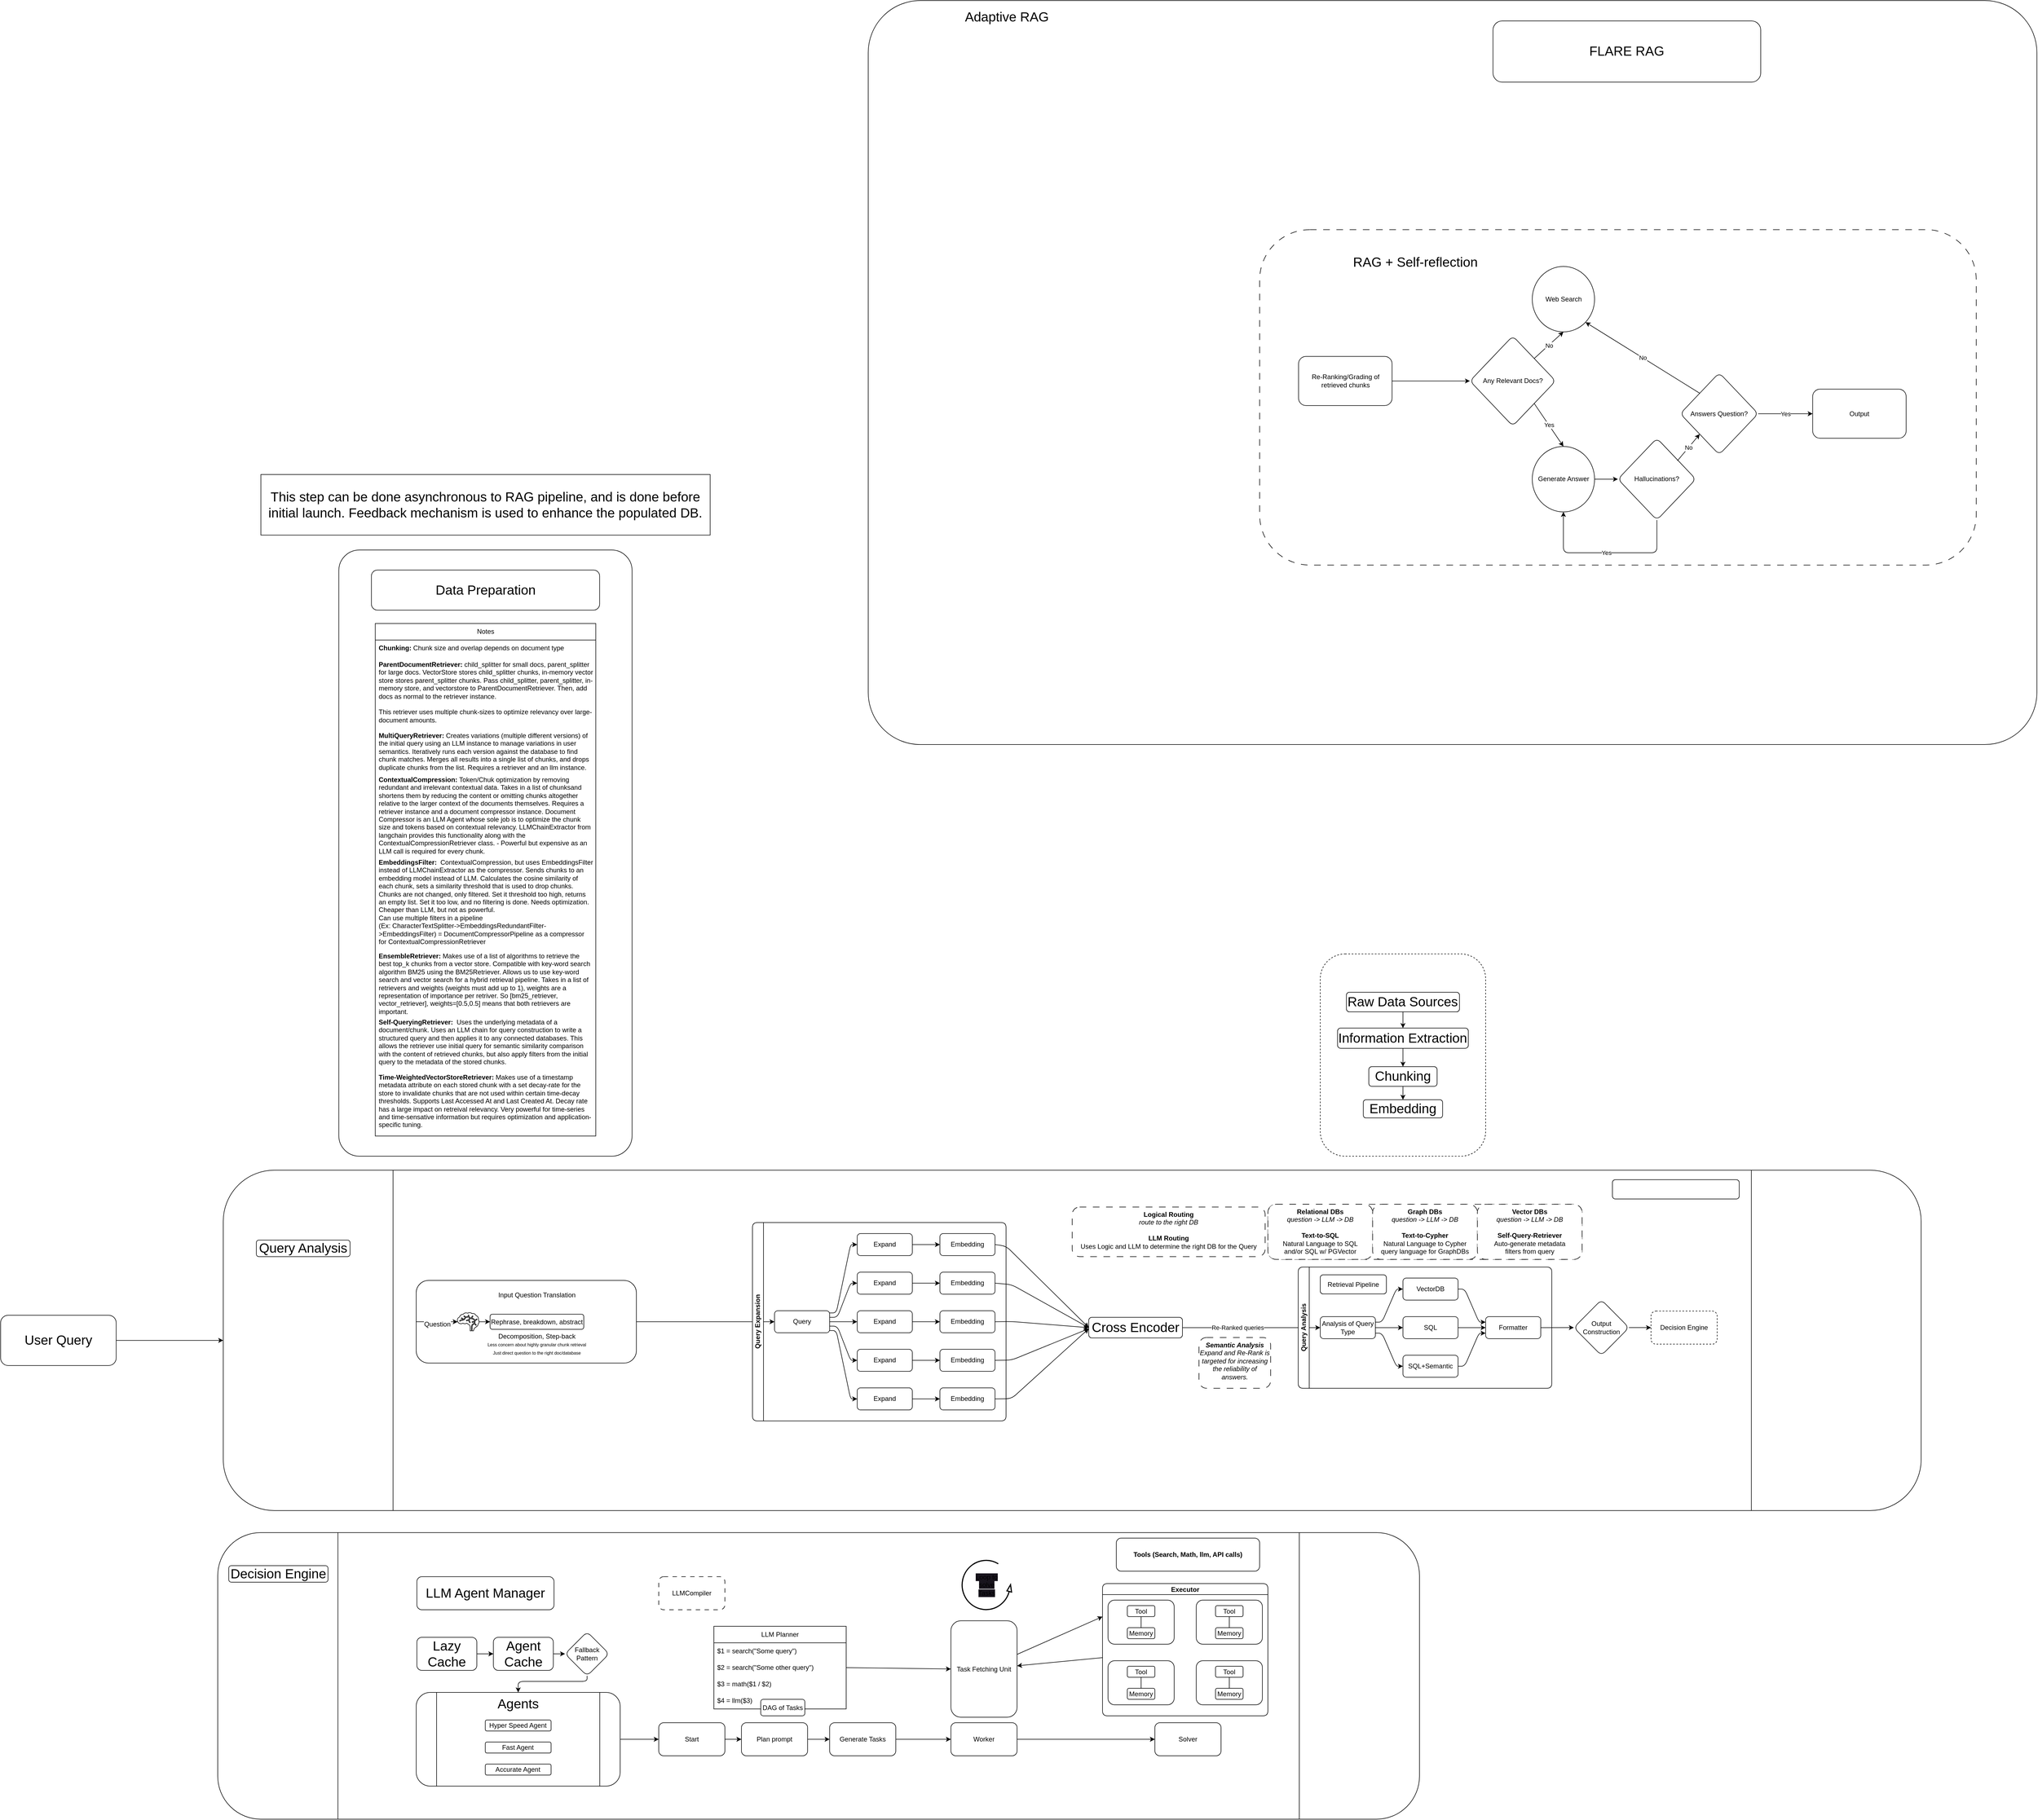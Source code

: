 <mxfile>
    <diagram id="wVct_VNZxDn5CFzn47dh" name="VerdantArch">
        <mxGraphModel dx="222" dy="2916" grid="1" gridSize="10" guides="1" tooltips="1" connect="1" arrows="1" fold="1" page="1" pageScale="1" pageWidth="850" pageHeight="1100" math="0" shadow="0">
            <root>
                <mxCell id="0"/>
                <mxCell id="1" parent="0"/>
                <mxCell id="XxD-_J9qws9552msc-_1-103" value="" style="group" parent="1" vertex="1" connectable="0">
                    <mxGeometry x="2640" y="-2090" width="2120" height="1350" as="geometry"/>
                </mxCell>
                <mxCell id="5" value="" style="rounded=1;whiteSpace=wrap;html=1;arcSize=7;" parent="XxD-_J9qws9552msc-_1-103" vertex="1">
                    <mxGeometry width="2120" height="1350" as="geometry"/>
                </mxCell>
                <mxCell id="6" value="Adaptive RAG" style="text;html=1;strokeColor=none;fillColor=none;align=center;verticalAlign=middle;whiteSpace=wrap;rounded=0;fontSize=24;" parent="XxD-_J9qws9552msc-_1-103" vertex="1">
                    <mxGeometry x="80" width="342.7" height="60" as="geometry"/>
                </mxCell>
                <mxCell id="40" value="&lt;font style=&quot;font-size: 24px;&quot;&gt;FLARE RAG&lt;/font&gt;" style="rounded=1;whiteSpace=wrap;html=1;" parent="XxD-_J9qws9552msc-_1-103" vertex="1">
                    <mxGeometry x="1133.333" y="36.986" width="485.714" height="110.959" as="geometry"/>
                </mxCell>
                <mxCell id="70" value="" style="edgeStyle=none;html=1;" parent="XxD-_J9qws9552msc-_1-103" edge="1">
                    <mxGeometry relative="1" as="geometry">
                        <mxPoint x="1538.095" y="684.247" as="sourcePoint"/>
                        <mxPoint x="1538.095" y="684.247" as="targetPoint"/>
                    </mxGeometry>
                </mxCell>
                <mxCell id="aYEQCfHvbGoQM59aeuxb-129" value="" style="group" parent="XxD-_J9qws9552msc-_1-103" vertex="1" connectable="0">
                    <mxGeometry x="710" y="415.69" width="1300" height="608.63" as="geometry"/>
                </mxCell>
                <mxCell id="aYEQCfHvbGoQM59aeuxb-130" value="" style="rounded=1;whiteSpace=wrap;html=1;dashed=1;dashPattern=12 12;" parent="aYEQCfHvbGoQM59aeuxb-129" vertex="1">
                    <mxGeometry width="1300" height="608.63" as="geometry"/>
                </mxCell>
                <mxCell id="aYEQCfHvbGoQM59aeuxb-131" value="Re-Ranking/Grading of retrieved chunks" style="whiteSpace=wrap;html=1;rounded=1;" parent="aYEQCfHvbGoQM59aeuxb-129" vertex="1">
                    <mxGeometry x="70.652" y="230.092" width="169.565" height="89.068" as="geometry"/>
                </mxCell>
                <mxCell id="aYEQCfHvbGoQM59aeuxb-132" value="Any Relevant Docs?" style="rhombus;whiteSpace=wrap;html=1;rounded=1;" parent="aYEQCfHvbGoQM59aeuxb-129" vertex="1">
                    <mxGeometry x="381.522" y="192.98" width="155.435" height="163.291" as="geometry"/>
                </mxCell>
                <mxCell id="aYEQCfHvbGoQM59aeuxb-133" value="" style="edgeStyle=none;html=1;" parent="aYEQCfHvbGoQM59aeuxb-129" source="aYEQCfHvbGoQM59aeuxb-131" target="aYEQCfHvbGoQM59aeuxb-132" edge="1">
                    <mxGeometry relative="1" as="geometry"/>
                </mxCell>
                <mxCell id="aYEQCfHvbGoQM59aeuxb-134" value="Web Search" style="ellipse;whiteSpace=wrap;html=1;rounded=1;" parent="aYEQCfHvbGoQM59aeuxb-129" vertex="1">
                    <mxGeometry x="494.565" y="66.801" width="113.043" height="118.757" as="geometry"/>
                </mxCell>
                <mxCell id="aYEQCfHvbGoQM59aeuxb-135" value="Generate Answer" style="ellipse;whiteSpace=wrap;html=1;rounded=1;" parent="aYEQCfHvbGoQM59aeuxb-129" vertex="1">
                    <mxGeometry x="494.565" y="393.383" width="113.043" height="118.757" as="geometry"/>
                </mxCell>
                <mxCell id="aYEQCfHvbGoQM59aeuxb-136" value="" style="endArrow=classic;html=1;exitX=1;exitY=0;exitDx=0;exitDy=0;entryX=0.5;entryY=1;entryDx=0;entryDy=0;" parent="aYEQCfHvbGoQM59aeuxb-129" source="aYEQCfHvbGoQM59aeuxb-132" target="aYEQCfHvbGoQM59aeuxb-134" edge="1">
                    <mxGeometry relative="1" as="geometry">
                        <mxPoint x="226.087" y="22.267" as="sourcePoint"/>
                        <mxPoint x="367.391" y="22.267" as="targetPoint"/>
                    </mxGeometry>
                </mxCell>
                <mxCell id="aYEQCfHvbGoQM59aeuxb-137" value="No" style="edgeLabel;resizable=0;html=1;align=center;verticalAlign=middle;" parent="aYEQCfHvbGoQM59aeuxb-136" connectable="0" vertex="1">
                    <mxGeometry relative="1" as="geometry"/>
                </mxCell>
                <mxCell id="aYEQCfHvbGoQM59aeuxb-138" value="" style="endArrow=classic;html=1;exitX=1;exitY=1;exitDx=0;exitDy=0;entryX=0.5;entryY=0;entryDx=0;entryDy=0;" parent="aYEQCfHvbGoQM59aeuxb-129" source="aYEQCfHvbGoQM59aeuxb-132" target="aYEQCfHvbGoQM59aeuxb-135" edge="1">
                    <mxGeometry relative="1" as="geometry">
                        <mxPoint x="521.413" y="334.004" as="sourcePoint"/>
                        <mxPoint x="521.413" y="467.606" as="targetPoint"/>
                    </mxGeometry>
                </mxCell>
                <mxCell id="aYEQCfHvbGoQM59aeuxb-139" value="Yes" style="edgeLabel;resizable=0;html=1;align=center;verticalAlign=middle;" parent="aYEQCfHvbGoQM59aeuxb-138" connectable="0" vertex="1">
                    <mxGeometry relative="1" as="geometry"/>
                </mxCell>
                <mxCell id="aYEQCfHvbGoQM59aeuxb-140" value="Hallucinations?" style="rhombus;whiteSpace=wrap;html=1;rounded=1;" parent="aYEQCfHvbGoQM59aeuxb-129" vertex="1">
                    <mxGeometry x="650" y="378.538" width="141.304" height="148.446" as="geometry"/>
                </mxCell>
                <mxCell id="aYEQCfHvbGoQM59aeuxb-141" value="Answers Question?" style="rhombus;whiteSpace=wrap;html=1;rounded=1;" parent="aYEQCfHvbGoQM59aeuxb-129" vertex="1">
                    <mxGeometry x="763.043" y="259.781" width="141.304" height="148.446" as="geometry"/>
                </mxCell>
                <mxCell id="aYEQCfHvbGoQM59aeuxb-142" value="" style="endArrow=classic;html=1;exitX=0.764;exitY=0.275;exitDx=0;exitDy=0;entryX=0;entryY=1;entryDx=0;entryDy=0;exitPerimeter=0;" parent="aYEQCfHvbGoQM59aeuxb-129" source="aYEQCfHvbGoQM59aeuxb-140" target="aYEQCfHvbGoQM59aeuxb-141" edge="1">
                    <mxGeometry relative="1" as="geometry">
                        <mxPoint x="722.418" y="358.127" as="sourcePoint"/>
                        <mxPoint x="775.408" y="309.882" as="targetPoint"/>
                    </mxGeometry>
                </mxCell>
                <mxCell id="aYEQCfHvbGoQM59aeuxb-143" value="No" style="edgeLabel;resizable=0;html=1;align=center;verticalAlign=middle;" parent="aYEQCfHvbGoQM59aeuxb-142" connectable="0" vertex="1">
                    <mxGeometry relative="1" as="geometry"/>
                </mxCell>
                <mxCell id="aYEQCfHvbGoQM59aeuxb-144" value="" style="edgeStyle=none;html=1;entryX=0;entryY=0.5;entryDx=0;entryDy=0;" parent="aYEQCfHvbGoQM59aeuxb-129" source="aYEQCfHvbGoQM59aeuxb-135" target="aYEQCfHvbGoQM59aeuxb-140" edge="1">
                    <mxGeometry relative="1" as="geometry">
                        <mxPoint x="678.261" y="452.761" as="targetPoint"/>
                    </mxGeometry>
                </mxCell>
                <mxCell id="aYEQCfHvbGoQM59aeuxb-145" value="" style="endArrow=classic;html=1;exitX=0.5;exitY=1;exitDx=0;exitDy=0;entryX=0.5;entryY=1;entryDx=0;entryDy=0;" parent="aYEQCfHvbGoQM59aeuxb-129" source="aYEQCfHvbGoQM59aeuxb-140" target="aYEQCfHvbGoQM59aeuxb-135" edge="1">
                    <mxGeometry relative="1" as="geometry">
                        <mxPoint x="800.348" y="434.206" as="sourcePoint"/>
                        <mxPoint x="763.043" y="571.518" as="targetPoint"/>
                        <Array as="points">
                            <mxPoint x="720.652" y="586.363"/>
                            <mxPoint x="551.087" y="586.363"/>
                        </Array>
                    </mxGeometry>
                </mxCell>
                <mxCell id="aYEQCfHvbGoQM59aeuxb-146" value="Yes" style="edgeLabel;resizable=0;html=1;align=center;verticalAlign=middle;" parent="aYEQCfHvbGoQM59aeuxb-145" connectable="0" vertex="1">
                    <mxGeometry relative="1" as="geometry"/>
                </mxCell>
                <mxCell id="aYEQCfHvbGoQM59aeuxb-147" value="" style="endArrow=classic;html=1;exitX=0;exitY=0;exitDx=0;exitDy=0;entryX=1;entryY=1;entryDx=0;entryDy=0;" parent="aYEQCfHvbGoQM59aeuxb-129" source="aYEQCfHvbGoQM59aeuxb-141" target="aYEQCfHvbGoQM59aeuxb-134" edge="1">
                    <mxGeometry relative="1" as="geometry">
                        <mxPoint x="772.087" y="434.206" as="sourcePoint"/>
                        <mxPoint x="748.913" y="259.781" as="targetPoint"/>
                    </mxGeometry>
                </mxCell>
                <mxCell id="aYEQCfHvbGoQM59aeuxb-148" value="No" style="edgeLabel;resizable=0;html=1;align=center;verticalAlign=middle;" parent="aYEQCfHvbGoQM59aeuxb-147" connectable="0" vertex="1">
                    <mxGeometry relative="1" as="geometry"/>
                </mxCell>
                <mxCell id="aYEQCfHvbGoQM59aeuxb-149" value="" style="endArrow=classic;html=1;exitX=1;exitY=0.5;exitDx=0;exitDy=0;entryX=0;entryY=0.5;entryDx=0;entryDy=0;" parent="aYEQCfHvbGoQM59aeuxb-129" source="aYEQCfHvbGoQM59aeuxb-141" target="aYEQCfHvbGoQM59aeuxb-151" edge="1">
                    <mxGeometry relative="1" as="geometry">
                        <mxPoint x="890.217" y="378.538" as="sourcePoint"/>
                        <mxPoint x="1003.261" y="334.004" as="targetPoint"/>
                    </mxGeometry>
                </mxCell>
                <mxCell id="aYEQCfHvbGoQM59aeuxb-150" value="Yes" style="edgeLabel;resizable=0;html=1;align=center;verticalAlign=middle;" parent="aYEQCfHvbGoQM59aeuxb-149" connectable="0" vertex="1">
                    <mxGeometry relative="1" as="geometry"/>
                </mxCell>
                <mxCell id="aYEQCfHvbGoQM59aeuxb-151" value="Output" style="rounded=1;whiteSpace=wrap;html=1;" parent="aYEQCfHvbGoQM59aeuxb-129" vertex="1">
                    <mxGeometry x="1003.261" y="289.47" width="169.565" height="89.068" as="geometry"/>
                </mxCell>
                <mxCell id="aYEQCfHvbGoQM59aeuxb-152" value="&lt;font style=&quot;font-size: 24px;&quot;&gt;RAG + Self-reflection&lt;/font&gt;" style="text;html=1;strokeColor=none;fillColor=none;align=center;verticalAlign=middle;whiteSpace=wrap;rounded=0;dashed=1;dashPattern=12 12;" parent="aYEQCfHvbGoQM59aeuxb-129" vertex="1">
                    <mxGeometry x="98.913" y="14.845" width="367.391" height="89.068" as="geometry"/>
                </mxCell>
                <mxCell id="84" value="" style="whiteSpace=wrap;html=1;rounded=1;arcSize=7;container=0;" parent="1" vertex="1">
                    <mxGeometry x="1679.63" y="-1093" width="532" height="1100" as="geometry"/>
                </mxCell>
                <mxCell id="87" value="&lt;font style=&quot;font-size: 24px;&quot;&gt;Data Preparation&lt;/font&gt;" style="rounded=1;whiteSpace=wrap;html=1;container=0;" parent="1" vertex="1">
                    <mxGeometry x="1738.769" y="-1056.636" width="413.973" height="72.727" as="geometry"/>
                </mxCell>
                <mxCell id="ZS5h_QZ1MWFwK11WsJUL-233" value="Notes" style="swimlane;fontStyle=0;childLayout=stackLayout;horizontal=1;startSize=30;horizontalStack=0;resizeParent=1;resizeParentMax=0;resizeLast=0;collapsible=1;marginBottom=0;whiteSpace=wrap;html=1;fontSize=12;verticalAlign=middle;" parent="1" vertex="1">
                    <mxGeometry x="1745.76" y="-959.67" width="400" height="930" as="geometry">
                        <mxRectangle x="1275.76" y="-1936.67" width="70" height="30" as="alternateBounds"/>
                    </mxGeometry>
                </mxCell>
                <mxCell id="ZS5h_QZ1MWFwK11WsJUL-234" value="&lt;b&gt;Chunking:&lt;/b&gt; Chunk size and overlap depends on document type" style="text;strokeColor=none;fillColor=none;align=left;verticalAlign=middle;spacingLeft=4;spacingRight=4;overflow=hidden;points=[[0,0.5],[1,0.5]];portConstraint=eastwest;rotatable=0;whiteSpace=wrap;html=1;fontSize=12;" parent="ZS5h_QZ1MWFwK11WsJUL-233" vertex="1">
                    <mxGeometry y="30" width="400" height="30" as="geometry"/>
                </mxCell>
                <mxCell id="ZS5h_QZ1MWFwK11WsJUL-235" value="&lt;b&gt;ParentDocumentRetriever: &lt;/b&gt;child_splitter for small docs, parent_splitter for large docs. VectorStore stores child_splitter chunks, in-memory vector store stores parent_splitter chunks. Pass child_splitter, parent_splitter, in-memory store, and vectorstore to ParentDocumentRetriever. Then, add docs as normal to the retriever instance.&lt;br&gt;&lt;br&gt;This retriever uses multiple chunk-sizes to optimize relevancy over large-document amounts." style="text;strokeColor=none;fillColor=none;align=left;verticalAlign=middle;spacingLeft=4;spacingRight=4;overflow=hidden;points=[[0,0.5],[1,0.5]];portConstraint=eastwest;rotatable=0;whiteSpace=wrap;html=1;fontSize=12;" parent="ZS5h_QZ1MWFwK11WsJUL-233" vertex="1">
                    <mxGeometry y="60" width="400" height="130" as="geometry"/>
                </mxCell>
                <mxCell id="ZS5h_QZ1MWFwK11WsJUL-236" value="&lt;b&gt;MultiQueryRetriever: &lt;/b&gt;Creates variations (multiple different versions) of the initial query using an LLM instance to manage variations in user semantics. Iteratively runs each version against the database to find chunk matches. Merges all results into a single list of chunks, and drops duplicate chunks from the list. Requires a retriever and an llm instance." style="text;strokeColor=none;fillColor=none;align=left;verticalAlign=top;spacingLeft=4;spacingRight=4;overflow=hidden;points=[[0,0.5],[1,0.5]];portConstraint=eastwest;rotatable=0;whiteSpace=wrap;html=1;fontSize=12;" parent="ZS5h_QZ1MWFwK11WsJUL-233" vertex="1">
                    <mxGeometry y="190" width="400" height="80" as="geometry"/>
                </mxCell>
                <mxCell id="ZS5h_QZ1MWFwK11WsJUL-237" value="&lt;b&gt;ContextualCompression: &lt;/b&gt;Token/Chuk optimization by removing redundant and irrelevant contextual data. Takes in a list of chunksand shortens them by reducing the content or omitting chunks altogether relative to the larger context of the documents themselves. Requires a retriever instance and a document compressor instance. Document Compressor is an LLM Agent whose sole job is to optimize the chunk size and tokens based on contextual relevancy. LLMChainExtractor from langchain provides this functionality along with the&amp;nbsp; ContextualCompressionRetriever class. - Powerful but expensive as an LLM call is required for every chunk." style="text;strokeColor=none;fillColor=none;align=left;verticalAlign=top;spacingLeft=4;spacingRight=4;overflow=hidden;points=[[0,0.5],[1,0.5]];portConstraint=eastwest;rotatable=0;whiteSpace=wrap;html=1;fontSize=12;" parent="ZS5h_QZ1MWFwK11WsJUL-233" vertex="1">
                    <mxGeometry y="270" width="400" height="150" as="geometry"/>
                </mxCell>
                <mxCell id="ZS5h_QZ1MWFwK11WsJUL-238" value="&lt;b&gt;EmbeddingsFilter:&amp;nbsp; &lt;/b&gt;ContextualCompression, but uses EmbeddingsFilter instead of LLMChainExtractor&lt;b&gt;&amp;nbsp;&lt;/b&gt;as the compressor. Sends chunks to an embedding model instead of LLM. Calculates the cosine similarity of each chunk, sets a similarity threshold that is used to drop chunks. Chunks are not changed, only filtered. Set it threshold too high, returns an empty list. Set it too low, and no filtering is done. Needs optimization. Cheaper than LLM, but not as powerful.&amp;nbsp;&lt;br&gt;Can use multiple filters in a pipeline &lt;br&gt;(Ex: CharacterTextSplitter-&amp;gt;EmbeddingsRedundantFilter-&amp;gt;EmbeddingsFilter) = DocumentCompressorPipeline as a compressor for ContextualCompressionRetriever" style="text;strokeColor=none;fillColor=none;align=left;verticalAlign=top;spacingLeft=4;spacingRight=4;overflow=hidden;points=[[0,0.5],[1,0.5]];portConstraint=eastwest;rotatable=0;whiteSpace=wrap;html=1;fontSize=12;" parent="ZS5h_QZ1MWFwK11WsJUL-233" vertex="1">
                    <mxGeometry y="420" width="400" height="170" as="geometry"/>
                </mxCell>
                <mxCell id="ZS5h_QZ1MWFwK11WsJUL-240" value="&lt;b&gt;EnsembleRetriever:&amp;nbsp;&lt;/b&gt;Makes use of a list of algorithms to retrieve the best top_k chunks from a vector store. Compatible with key-word search algorithm BM25 using the BM25Retriever. Allows us to use key-word search and vector search for a hybrid retrieval pipeline. Takes in a list of retrievers and weights (weights must add up to 1), weights are a representation of importance per retriver. So [bm25_retriever, vector_retriever], weights=[0.5,0.5] means that both retrievers are important." style="text;strokeColor=none;fillColor=none;align=left;verticalAlign=top;spacingLeft=4;spacingRight=4;overflow=hidden;points=[[0,0.5],[1,0.5]];portConstraint=eastwest;rotatable=0;whiteSpace=wrap;html=1;fontSize=12;" parent="ZS5h_QZ1MWFwK11WsJUL-233" vertex="1">
                    <mxGeometry y="590" width="400" height="120" as="geometry"/>
                </mxCell>
                <mxCell id="ZS5h_QZ1MWFwK11WsJUL-241" value="&lt;b&gt;Self-QueryingRetriever:&amp;nbsp; &lt;/b&gt;Uses the underlying metadata of a document/chunk. Uses an LLM chain for query construction to write a structured query and then applies it to any connected databases. This allows the retriever use initial query for semantic similarity comparison with the content of retrieved chunks, but also apply filters from the initial query to the metadata of the stored chunks." style="text;strokeColor=none;fillColor=none;align=left;verticalAlign=top;spacingLeft=4;spacingRight=4;overflow=hidden;points=[[0,0.5],[1,0.5]];portConstraint=eastwest;rotatable=0;whiteSpace=wrap;html=1;fontSize=12;" parent="ZS5h_QZ1MWFwK11WsJUL-233" vertex="1">
                    <mxGeometry y="710" width="400" height="100" as="geometry"/>
                </mxCell>
                <mxCell id="ZS5h_QZ1MWFwK11WsJUL-242" value="&lt;b&gt;Time-WeightedVectorStoreRetriever: &lt;/b&gt;Makes use of a timestamp metadata attribute on each stored chunk with a set decay-rate for the store to invalidate chunks that are not used within certain time-decay thresholds. Supports Last Accessed At and Last Created At. Decay rate has a large impact on retreival relevancy. Very powerful for time-series and time-sensative information but requires optimization and application-specific tuning.&amp;nbsp;" style="text;strokeColor=none;fillColor=none;align=left;verticalAlign=top;spacingLeft=4;spacingRight=4;overflow=hidden;points=[[0,0.5],[1,0.5]];portConstraint=eastwest;rotatable=0;whiteSpace=wrap;html=1;fontSize=12;" parent="ZS5h_QZ1MWFwK11WsJUL-233" vertex="1">
                    <mxGeometry y="810" width="400" height="120" as="geometry"/>
                </mxCell>
                <mxCell id="99" value="This step can be done asynchronous to RAG pipeline, and is done before initial launch. Feedback mechanism is used to enhance the populated DB." style="rounded=0;whiteSpace=wrap;html=1;fontSize=24;" parent="1" vertex="1">
                    <mxGeometry x="1538.26" y="-1230" width="815" height="110" as="geometry"/>
                </mxCell>
                <mxCell id="YpvME2RFcAk7FuTdXYUe-275" style="edgeStyle=none;html=1;exitX=1;exitY=0.5;exitDx=0;exitDy=0;entryX=0;entryY=0.5;entryDx=0;entryDy=0;" edge="1" parent="1" source="dtIrAh_tlY_VoIL4Kjmq-109" target="dtIrAh_tlY_VoIL4Kjmq-114">
                    <mxGeometry relative="1" as="geometry"/>
                </mxCell>
                <mxCell id="dtIrAh_tlY_VoIL4Kjmq-109" value="&lt;font style=&quot;font-size: 24px;&quot;&gt;User Query&lt;/font&gt;" style="whiteSpace=wrap;html=1;rounded=1;" parent="1" vertex="1">
                    <mxGeometry x="1066.13" y="295.61" width="209.63" height="91.21" as="geometry"/>
                </mxCell>
                <mxCell id="dtIrAh_tlY_VoIL4Kjmq-114" value="" style="shape=process;whiteSpace=wrap;html=1;backgroundOutline=1;rounded=1;fontSize=24;fontStyle=1" parent="1" vertex="1">
                    <mxGeometry x="1470" y="32.43" width="3080" height="617.57" as="geometry"/>
                </mxCell>
                <mxCell id="dtIrAh_tlY_VoIL4Kjmq-115" value="" style="shape=process;whiteSpace=wrap;html=1;backgroundOutline=1;rounded=1;fontSize=24;" parent="1" vertex="1">
                    <mxGeometry x="1460" y="690" width="2180" height="520" as="geometry"/>
                </mxCell>
                <mxCell id="218" style="edgeStyle=none;html=1;exitX=1;exitY=0.5;exitDx=0;exitDy=0;entryX=0;entryY=0.5;entryDx=0;entryDy=0;" parent="1" source="JdLTlZyW0Yv0Q7jSRMBB-105" target="157" edge="1">
                    <mxGeometry relative="1" as="geometry"/>
                </mxCell>
                <mxCell id="227" value="Re-Ranked queries" style="edgeLabel;html=1;align=center;verticalAlign=middle;resizable=0;points=[];" parent="218" vertex="1" connectable="0">
                    <mxGeometry x="-0.61" relative="1" as="geometry">
                        <mxPoint x="51" as="offset"/>
                    </mxGeometry>
                </mxCell>
                <mxCell id="JdLTlZyW0Yv0Q7jSRMBB-105" value="&lt;span style=&quot;font-weight: normal;&quot;&gt;&lt;font style=&quot;font-size: 24px;&quot;&gt;Cross Encoder&lt;/font&gt;&lt;/span&gt;" style="whiteSpace=wrap;html=1;fontStyle=1;startSize=20;rounded=1;" parent="1" vertex="1">
                    <mxGeometry x="3040" y="299.36" width="170" height="37.43" as="geometry"/>
                </mxCell>
                <mxCell id="202" style="edgeStyle=none;html=1;exitX=1;exitY=0.5;exitDx=0;exitDy=0;entryX=0;entryY=0.5;entryDx=0;entryDy=0;" parent="1" source="101" target="177" edge="1">
                    <mxGeometry relative="1" as="geometry">
                        <mxPoint x="2280" y="307.43" as="targetPoint"/>
                    </mxGeometry>
                </mxCell>
                <mxCell id="101" value="" style="rounded=1;whiteSpace=wrap;html=1;" parent="1" vertex="1">
                    <mxGeometry x="1820" y="232.43" width="399.41" height="150" as="geometry"/>
                </mxCell>
                <mxCell id="102" value="&lt;font style=&quot;font-size: 24px;&quot;&gt;Query Analysis&lt;/font&gt;" style="rounded=1;whiteSpace=wrap;html=1;" parent="1" vertex="1">
                    <mxGeometry x="1530" y="159.23" width="170" height="30" as="geometry"/>
                </mxCell>
                <mxCell id="103" value="" style="endArrow=classic;html=1;fontSize=24;exitX=0;exitY=0.5;exitDx=0;exitDy=0;entryX=0.015;entryY=0.5;entryDx=0;entryDy=0;entryPerimeter=0;" parent="1" source="101" target="105" edge="1">
                    <mxGeometry relative="1" as="geometry">
                        <mxPoint x="1861.13" y="310" as="sourcePoint"/>
                        <mxPoint x="1954" y="307" as="targetPoint"/>
                    </mxGeometry>
                </mxCell>
                <mxCell id="104" value="&lt;font style=&quot;font-size: 12px;&quot;&gt;Question&lt;/font&gt;" style="edgeLabel;resizable=0;html=1;align=center;verticalAlign=middle;fontSize=24;horizontal=1;" parent="103" connectable="0" vertex="1">
                    <mxGeometry relative="1" as="geometry"/>
                </mxCell>
                <mxCell id="107" value="" style="edgeStyle=none;html=1;fontSize=12;" parent="1" source="105" target="106" edge="1">
                    <mxGeometry relative="1" as="geometry"/>
                </mxCell>
                <mxCell id="105" value="" style="shape=mxgraph.signs.healthcare.brain;html=1;pointerEvents=1;verticalLabelPosition=bottom;verticalAlign=top;align=center;fontSize=12;" parent="1" vertex="1">
                    <mxGeometry x="1894.7" y="290.93" width="39.3" height="33" as="geometry"/>
                </mxCell>
                <mxCell id="106" value="Rephrase, breakdown, abstract" style="rounded=1;whiteSpace=wrap;html=1;verticalAlign=top;" parent="1" vertex="1">
                    <mxGeometry x="1954" y="293.71" width="170" height="27.43" as="geometry"/>
                </mxCell>
                <mxCell id="108" value="Decomposition, Step-back&lt;br&gt;&lt;font style=&quot;font-size: 8px;&quot;&gt;Less concern about highly granular chunk retrieval&lt;br&gt;Just direct question to the right doc/database&lt;/font&gt;" style="text;html=1;strokeColor=none;fillColor=none;align=center;verticalAlign=top;whiteSpace=wrap;rounded=0;fontSize=12;" parent="1" vertex="1">
                    <mxGeometry x="1944" y="320" width="190" height="50" as="geometry"/>
                </mxCell>
                <mxCell id="109" value="Input Question Translation" style="text;html=1;strokeColor=none;fillColor=none;align=center;verticalAlign=middle;whiteSpace=wrap;rounded=0;fontSize=12;" parent="1" vertex="1">
                    <mxGeometry x="1964" y="250" width="150" height="17.57" as="geometry"/>
                </mxCell>
                <mxCell id="129" value="" style="rounded=1;whiteSpace=wrap;html=1;fontSize=12;dashed=1;dashPattern=12 12;" parent="1" vertex="1">
                    <mxGeometry x="3365" y="94.23" width="570" height="100" as="geometry"/>
                </mxCell>
                <mxCell id="130" value="&lt;b&gt;Relational DBs&lt;/b&gt;&lt;br&gt;&lt;i&gt;question -&amp;gt; LLM -&amp;gt; DB&lt;/i&gt;&lt;br&gt;&lt;b&gt;&lt;br&gt;Text-to-SQL&lt;br&gt;&lt;/b&gt;Natural Language to SQL&lt;br&gt;and/or SQL w/ PGVector" style="rounded=1;whiteSpace=wrap;html=1;dashed=1;dashPattern=12 12;fontSize=12;verticalAlign=top;" parent="1" vertex="1">
                    <mxGeometry x="3365" y="94.23" width="190" height="100" as="geometry"/>
                </mxCell>
                <mxCell id="133" value="&lt;b&gt;Graph DBs&lt;/b&gt;&lt;br&gt;&lt;i&gt;question -&amp;gt; LLM -&amp;gt; DB&lt;/i&gt;&lt;br&gt;&lt;b&gt;&lt;br&gt;Text-to-Cypher&lt;br&gt;&lt;/b&gt;Natural Language to Cypher&lt;br&gt;query language for GraphDBs" style="rounded=1;whiteSpace=wrap;html=1;dashed=1;dashPattern=12 12;fontSize=12;verticalAlign=top;" parent="1" vertex="1">
                    <mxGeometry x="3555" y="94.23" width="190" height="100" as="geometry"/>
                </mxCell>
                <mxCell id="134" value="&lt;b&gt;Vector DBs&lt;/b&gt;&lt;br&gt;&lt;i&gt;question -&amp;gt; LLM -&amp;gt; DB&lt;/i&gt;&lt;br&gt;&lt;b&gt;&lt;br&gt;Self-Query-Retriever&lt;br&gt;&lt;/b&gt;Auto-generate metadata&lt;br&gt;filters from query" style="rounded=1;whiteSpace=wrap;html=1;dashed=1;dashPattern=12 12;fontSize=12;verticalAlign=top;" parent="1" vertex="1">
                    <mxGeometry x="3745" y="94.23" width="190" height="100" as="geometry"/>
                </mxCell>
                <mxCell id="136" value="&lt;b&gt;Logical Routing&lt;/b&gt;&lt;i&gt;&lt;br&gt;route to the right DB&lt;br&gt;&lt;/i&gt;&lt;b&gt;&lt;br&gt;LLM Routing&lt;br&gt;&lt;/b&gt;Uses Logic and LLM to determine the right DB for the Query" style="rounded=1;whiteSpace=wrap;html=1;dashed=1;dashPattern=12 12;fontSize=12;verticalAlign=top;" parent="1" vertex="1">
                    <mxGeometry x="3010" y="99.23" width="350" height="90" as="geometry"/>
                </mxCell>
                <mxCell id="141" value="Query Pre-processor" style="rounded=1;whiteSpace=wrap;html=1;labelBackgroundColor=default;labelBorderColor=none;strokeColor=default;fontFamily=Helvetica;fontSize=24;fontColor=#FFFFFF;fillColor=default;" parent="1" vertex="1">
                    <mxGeometry x="3990" y="49.6" width="230" height="35" as="geometry"/>
                </mxCell>
                <mxCell id="156" value="Query Analysis" style="swimlane;html=1;startSize=20;horizontal=0;childLayout=flowLayout;flowOrientation=west;resizable=0;interRankCellSpacing=50;containerType=tree;fontSize=12;rounded=1;" parent="1" vertex="1">
                    <mxGeometry x="3420" y="208.075" width="460" height="220" as="geometry"/>
                </mxCell>
                <mxCell id="157" value="Analysis of Query Type" style="whiteSpace=wrap;html=1;rounded=1;fontSize=12;" parent="156" vertex="1">
                    <mxGeometry x="40" y="90" width="100" height="40" as="geometry"/>
                </mxCell>
                <mxCell id="158" value="VectorDB" style="whiteSpace=wrap;html=1;rounded=1;fontSize=12;" parent="156" vertex="1">
                    <mxGeometry x="190" y="20" width="100" height="40" as="geometry"/>
                </mxCell>
                <mxCell id="159" value="" style="html=1;rounded=1;curved=0;sourcePerimeterSpacing=0;targetPerimeterSpacing=0;startSize=6;endSize=6;noEdgeStyle=1;orthogonal=1;fontSize=12;" parent="156" source="157" target="158" edge="1">
                    <mxGeometry relative="1" as="geometry">
                        <Array as="points">
                            <mxPoint x="152" y="100"/>
                            <mxPoint x="178" y="40"/>
                        </Array>
                    </mxGeometry>
                </mxCell>
                <mxCell id="160" value="SQL" style="whiteSpace=wrap;html=1;rounded=1;fontSize=12;" parent="156" vertex="1">
                    <mxGeometry x="190" y="90" width="100" height="40" as="geometry"/>
                </mxCell>
                <mxCell id="161" value="" style="html=1;rounded=1;curved=0;sourcePerimeterSpacing=0;targetPerimeterSpacing=0;startSize=6;endSize=6;noEdgeStyle=1;orthogonal=1;fontSize=12;" parent="156" source="157" target="160" edge="1">
                    <mxGeometry relative="1" as="geometry">
                        <Array as="points">
                            <mxPoint x="154" y="110"/>
                            <mxPoint x="178" y="110"/>
                        </Array>
                    </mxGeometry>
                </mxCell>
                <mxCell id="162" value="Formatter" style="whiteSpace=wrap;html=1;rounded=1;fontSize=12;" parent="156" vertex="1">
                    <mxGeometry x="340" y="90" width="100" height="40" as="geometry"/>
                </mxCell>
                <mxCell id="163" value="" style="html=1;rounded=1;curved=0;sourcePerimeterSpacing=0;targetPerimeterSpacing=0;startSize=6;endSize=6;noEdgeStyle=1;orthogonal=1;fontSize=12;" parent="156" source="158" target="162" edge="1">
                    <mxGeometry relative="1" as="geometry">
                        <Array as="points">
                            <mxPoint x="302" y="40"/>
                            <mxPoint x="328" y="100"/>
                        </Array>
                    </mxGeometry>
                </mxCell>
                <mxCell id="164" value="" style="html=1;rounded=1;curved=0;sourcePerimeterSpacing=0;targetPerimeterSpacing=0;startSize=6;endSize=6;noEdgeStyle=1;orthogonal=1;fontSize=12;" parent="156" source="160" target="162" edge="1">
                    <mxGeometry relative="1" as="geometry">
                        <Array as="points">
                            <mxPoint x="302" y="110"/>
                            <mxPoint x="326" y="110"/>
                        </Array>
                    </mxGeometry>
                </mxCell>
                <mxCell id="165" style="edgeStyle=none;html=1;exitX=1;exitY=0.5;exitDx=0;exitDy=0;entryX=0;entryY=0.75;entryDx=0;entryDy=0;fontSize=12;noEdgeStyle=1;orthogonal=1;" parent="156" source="166" target="162" edge="1">
                    <mxGeometry relative="1" as="geometry">
                        <Array as="points">
                            <mxPoint x="302" y="180"/>
                            <mxPoint x="328" y="120"/>
                        </Array>
                    </mxGeometry>
                </mxCell>
                <mxCell id="166" value="SQL+Semantic" style="whiteSpace=wrap;html=1;rounded=1;fontSize=12;" parent="156" vertex="1">
                    <mxGeometry x="190" y="160" width="100" height="40" as="geometry"/>
                </mxCell>
                <mxCell id="167" value="" style="html=1;rounded=1;curved=0;sourcePerimeterSpacing=0;targetPerimeterSpacing=0;startSize=6;endSize=6;noEdgeStyle=1;orthogonal=1;fontSize=12;" parent="156" source="157" target="166" edge="1">
                    <mxGeometry relative="1" as="geometry">
                        <mxPoint x="1260" y="642.5" as="sourcePoint"/>
                        <mxPoint x="1310" y="670" as="targetPoint"/>
                        <Array as="points">
                            <mxPoint x="152" y="120"/>
                            <mxPoint x="178" y="180"/>
                        </Array>
                    </mxGeometry>
                </mxCell>
                <mxCell id="169" value="Retrieval Pipeline" style="whiteSpace=wrap;html=1;rounded=1;" parent="1" vertex="1">
                    <mxGeometry x="3460" y="222.3" width="120" height="34.63" as="geometry"/>
                </mxCell>
                <mxCell id="176" value="Query Expansion" style="swimlane;html=1;startSize=20;horizontal=0;childLayout=flowLayout;flowOrientation=west;resizable=0;interRankCellSpacing=50;containerType=tree;fontSize=12;rotation=0;rounded=1;" parent="1" vertex="1">
                    <mxGeometry x="2430.0" y="127.43" width="460" height="360" as="geometry"/>
                </mxCell>
                <mxCell id="177" value="Query" style="whiteSpace=wrap;html=1;fontSize=12;rotation=0;rounded=1;" parent="176" vertex="1">
                    <mxGeometry x="40" y="160" width="100" height="40" as="geometry"/>
                </mxCell>
                <mxCell id="178" value="Expand" style="whiteSpace=wrap;html=1;fontSize=12;rotation=0;rounded=1;" parent="176" vertex="1">
                    <mxGeometry x="190" y="20" width="100" height="40" as="geometry"/>
                </mxCell>
                <mxCell id="179" value="" style="html=1;rounded=1;curved=0;sourcePerimeterSpacing=0;targetPerimeterSpacing=0;startSize=6;endSize=6;noEdgeStyle=1;orthogonal=1;fontSize=12;" parent="176" source="177" target="178" edge="1">
                    <mxGeometry relative="1" as="geometry">
                        <Array as="points">
                            <mxPoint x="152" y="164"/>
                            <mxPoint x="178" y="40"/>
                        </Array>
                    </mxGeometry>
                </mxCell>
                <mxCell id="180" value="Expand" style="whiteSpace=wrap;html=1;fontSize=12;rotation=0;rounded=1;" parent="176" vertex="1">
                    <mxGeometry x="190" y="90" width="100" height="40" as="geometry"/>
                </mxCell>
                <mxCell id="181" value="" style="html=1;rounded=1;curved=0;sourcePerimeterSpacing=0;targetPerimeterSpacing=0;startSize=6;endSize=6;noEdgeStyle=1;orthogonal=1;fontSize=12;" parent="176" source="177" target="180" edge="1">
                    <mxGeometry relative="1" as="geometry">
                        <Array as="points">
                            <mxPoint x="154" y="172"/>
                            <mxPoint x="178" y="110"/>
                        </Array>
                    </mxGeometry>
                </mxCell>
                <mxCell id="182" value="Expand" style="whiteSpace=wrap;html=1;fontSize=12;rotation=0;rounded=1;" parent="176" vertex="1">
                    <mxGeometry x="190" y="160" width="100" height="40" as="geometry"/>
                </mxCell>
                <mxCell id="183" value="" style="html=1;rounded=1;curved=0;sourcePerimeterSpacing=0;targetPerimeterSpacing=0;startSize=6;endSize=6;noEdgeStyle=1;orthogonal=1;fontSize=12;" parent="176" source="177" target="182" edge="1">
                    <mxGeometry relative="1" as="geometry">
                        <Array as="points">
                            <mxPoint x="156" y="180"/>
                            <mxPoint x="178" y="180"/>
                        </Array>
                        <mxPoint x="9660" y="4827.5" as="sourcePoint"/>
                        <mxPoint x="9710" y="4800" as="targetPoint"/>
                    </mxGeometry>
                </mxCell>
                <mxCell id="184" value="Expand" style="whiteSpace=wrap;html=1;fontSize=12;rotation=0;rounded=1;" parent="176" vertex="1">
                    <mxGeometry x="190" y="230" width="100" height="40" as="geometry"/>
                </mxCell>
                <mxCell id="185" value="" style="html=1;rounded=1;curved=0;sourcePerimeterSpacing=0;targetPerimeterSpacing=0;startSize=6;endSize=6;noEdgeStyle=1;orthogonal=1;fontSize=12;" parent="176" source="177" target="184" edge="1">
                    <mxGeometry relative="1" as="geometry">
                        <Array as="points">
                            <mxPoint x="154" y="188"/>
                            <mxPoint x="178" y="250"/>
                        </Array>
                        <mxPoint x="9580" y="4840" as="sourcePoint"/>
                        <mxPoint x="9630" y="4900" as="targetPoint"/>
                    </mxGeometry>
                </mxCell>
                <mxCell id="186" value="Expand" style="whiteSpace=wrap;html=1;fontSize=12;rotation=0;rounded=1;" parent="176" vertex="1">
                    <mxGeometry x="190" y="300" width="100" height="40" as="geometry"/>
                </mxCell>
                <mxCell id="187" value="" style="html=1;rounded=1;curved=0;sourcePerimeterSpacing=0;targetPerimeterSpacing=0;startSize=6;endSize=6;noEdgeStyle=1;orthogonal=1;fontSize=12;" parent="176" source="177" target="186" edge="1">
                    <mxGeometry relative="1" as="geometry">
                        <Array as="points">
                            <mxPoint x="152" y="196"/>
                            <mxPoint x="178" y="320"/>
                        </Array>
                        <mxPoint x="9540" y="4856.25" as="sourcePoint"/>
                        <mxPoint x="9590" y="4950" as="targetPoint"/>
                    </mxGeometry>
                </mxCell>
                <mxCell id="188" value="" style="html=1;rounded=1;curved=0;sourcePerimeterSpacing=0;targetPerimeterSpacing=0;startSize=6;endSize=6;noEdgeStyle=1;orthogonal=1;fontSize=12;" parent="176" source="178" target="189" edge="1">
                    <mxGeometry relative="1" as="geometry">
                        <Array as="points">
                            <mxPoint x="302" y="40"/>
                            <mxPoint x="328" y="40"/>
                        </Array>
                        <mxPoint x="8165" y="6289" as="sourcePoint"/>
                    </mxGeometry>
                </mxCell>
                <mxCell id="189" value="Embedding" style="whiteSpace=wrap;html=1;fontSize=12;rotation=0;rounded=1;" parent="176" vertex="1">
                    <mxGeometry x="340" y="20" width="100" height="40" as="geometry"/>
                </mxCell>
                <mxCell id="190" value="" style="html=1;rounded=1;curved=0;sourcePerimeterSpacing=0;targetPerimeterSpacing=0;startSize=6;endSize=6;noEdgeStyle=1;orthogonal=1;fontSize=12;" parent="176" source="180" target="191" edge="1">
                    <mxGeometry relative="1" as="geometry">
                        <Array as="points">
                            <mxPoint x="302" y="110"/>
                            <mxPoint x="328" y="110"/>
                        </Array>
                        <mxPoint x="8085" y="6257" as="sourcePoint"/>
                    </mxGeometry>
                </mxCell>
                <mxCell id="191" value="Embedding" style="whiteSpace=wrap;html=1;fontSize=12;rotation=0;rounded=1;" parent="176" vertex="1">
                    <mxGeometry x="340" y="90" width="100" height="40" as="geometry"/>
                </mxCell>
                <mxCell id="192" value="" style="html=1;rounded=1;curved=0;sourcePerimeterSpacing=0;targetPerimeterSpacing=0;startSize=6;endSize=6;noEdgeStyle=1;orthogonal=1;fontSize=12;" parent="176" source="182" target="193" edge="1">
                    <mxGeometry relative="1" as="geometry">
                        <Array as="points">
                            <mxPoint x="302" y="180"/>
                            <mxPoint x="328" y="180"/>
                        </Array>
                        <mxPoint x="8005" y="6225" as="sourcePoint"/>
                        <mxPoint x="9710" y="4800" as="targetPoint"/>
                    </mxGeometry>
                </mxCell>
                <mxCell id="193" value="Embedding" style="whiteSpace=wrap;html=1;fontSize=12;rotation=0;rounded=1;" parent="176" vertex="1">
                    <mxGeometry x="340" y="160" width="100" height="40" as="geometry"/>
                </mxCell>
                <mxCell id="194" value="" style="html=1;rounded=1;curved=0;sourcePerimeterSpacing=0;targetPerimeterSpacing=0;startSize=6;endSize=6;noEdgeStyle=1;orthogonal=1;fontSize=12;" parent="176" source="184" target="195" edge="1">
                    <mxGeometry relative="1" as="geometry">
                        <Array as="points">
                            <mxPoint x="302" y="250"/>
                            <mxPoint x="328" y="250"/>
                        </Array>
                        <mxPoint x="7925" y="6193" as="sourcePoint"/>
                        <mxPoint x="9630" y="4900" as="targetPoint"/>
                    </mxGeometry>
                </mxCell>
                <mxCell id="195" value="Embedding" style="whiteSpace=wrap;html=1;fontSize=12;rotation=0;rounded=1;" parent="176" vertex="1">
                    <mxGeometry x="340" y="230" width="100" height="40" as="geometry"/>
                </mxCell>
                <mxCell id="199" value="Embedding" style="whiteSpace=wrap;html=1;fontSize=12;rotation=0;rounded=1;" parent="176" vertex="1">
                    <mxGeometry x="340" y="300" width="100" height="40" as="geometry"/>
                </mxCell>
                <mxCell id="200" value="" style="html=1;rounded=1;curved=0;sourcePerimeterSpacing=0;targetPerimeterSpacing=0;startSize=6;endSize=6;noEdgeStyle=1;orthogonal=1;fontSize=12;exitX=1;exitY=0.5;exitDx=0;exitDy=0;" parent="176" source="186" target="199" edge="1">
                    <mxGeometry relative="1" as="geometry">
                        <Array as="points">
                            <mxPoint x="302" y="320"/>
                            <mxPoint x="328" y="320"/>
                        </Array>
                        <mxPoint x="570" y="390.0" as="sourcePoint"/>
                        <mxPoint x="620" y="390.0" as="targetPoint"/>
                    </mxGeometry>
                </mxCell>
                <mxCell id="221" value="" style="edgeStyle=none;html=1;" parent="1" source="204" target="220" edge="1">
                    <mxGeometry relative="1" as="geometry"/>
                </mxCell>
                <mxCell id="204" value="Output Construction" style="rhombus;whiteSpace=wrap;html=1;fontSize=12;rounded=1;" parent="1" vertex="1">
                    <mxGeometry x="3920" y="267.56" width="100" height="101" as="geometry"/>
                </mxCell>
                <mxCell id="219" style="edgeStyle=none;html=1;exitX=1;exitY=0.5;exitDx=0;exitDy=0;entryX=0;entryY=0.5;entryDx=0;entryDy=0;" parent="1" source="162" target="204" edge="1">
                    <mxGeometry relative="1" as="geometry"/>
                </mxCell>
                <mxCell id="220" value="Decision Engine" style="whiteSpace=wrap;html=1;rounded=1;dashed=1;" parent="1" vertex="1">
                    <mxGeometry x="4060" y="288.06" width="120" height="60" as="geometry"/>
                </mxCell>
                <mxCell id="222" style="edgeStyle=none;html=1;exitX=1;exitY=0.5;exitDx=0;exitDy=0;entryX=0;entryY=0.5;entryDx=0;entryDy=0;" parent="1" source="189" target="JdLTlZyW0Yv0Q7jSRMBB-105" edge="1">
                    <mxGeometry relative="1" as="geometry">
                        <Array as="points">
                            <mxPoint x="2890" y="170"/>
                        </Array>
                    </mxGeometry>
                </mxCell>
                <mxCell id="223" style="edgeStyle=none;html=1;exitX=1;exitY=0.5;exitDx=0;exitDy=0;entryX=0;entryY=0.5;entryDx=0;entryDy=0;" parent="1" source="191" target="JdLTlZyW0Yv0Q7jSRMBB-105" edge="1">
                    <mxGeometry relative="1" as="geometry">
                        <Array as="points">
                            <mxPoint x="2900" y="240"/>
                        </Array>
                    </mxGeometry>
                </mxCell>
                <mxCell id="224" style="edgeStyle=none;html=1;exitX=1;exitY=0.5;exitDx=0;exitDy=0;entryX=0;entryY=0.5;entryDx=0;entryDy=0;" parent="1" source="193" target="JdLTlZyW0Yv0Q7jSRMBB-105" edge="1">
                    <mxGeometry relative="1" as="geometry">
                        <Array as="points">
                            <mxPoint x="2900" y="307"/>
                        </Array>
                    </mxGeometry>
                </mxCell>
                <mxCell id="225" style="edgeStyle=none;html=1;exitX=1;exitY=0.5;exitDx=0;exitDy=0;" parent="1" source="195" edge="1">
                    <mxGeometry relative="1" as="geometry">
                        <mxPoint x="3040" y="320" as="targetPoint"/>
                        <Array as="points">
                            <mxPoint x="2900" y="377"/>
                        </Array>
                    </mxGeometry>
                </mxCell>
                <mxCell id="226" style="edgeStyle=none;html=1;exitX=1;exitY=0.5;exitDx=0;exitDy=0;" parent="1" source="199" edge="1">
                    <mxGeometry relative="1" as="geometry">
                        <mxPoint x="3040" y="320" as="targetPoint"/>
                        <Array as="points">
                            <mxPoint x="2900" y="447"/>
                        </Array>
                    </mxGeometry>
                </mxCell>
                <mxCell id="228" value="&lt;i&gt;&lt;b&gt;Semantic Analysis&lt;/b&gt;&lt;br&gt;Expand and Re-Rank is targeted for increasing the reliability of answers.&lt;/i&gt;&lt;b&gt;&lt;br&gt;&lt;/b&gt;" style="rounded=1;whiteSpace=wrap;html=1;dashed=1;dashPattern=12 12;fontSize=12;verticalAlign=top;" parent="1" vertex="1">
                    <mxGeometry x="3240" y="336" width="130" height="92.07" as="geometry"/>
                </mxCell>
                <mxCell id="230" value="&lt;span style=&quot;font-size: 24px;&quot;&gt;LLM Agent Manager&lt;/span&gt;" style="rounded=1;whiteSpace=wrap;html=1;" parent="1" vertex="1">
                    <mxGeometry x="1821.25" y="770" width="248.75" height="60" as="geometry"/>
                </mxCell>
                <mxCell id="hcpRlx5BI4oOcpaBaVes-252" style="edgeStyle=none;html=1;exitX=1;exitY=0.5;exitDx=0;exitDy=0;entryX=0;entryY=0.5;entryDx=0;entryDy=0;" edge="1" parent="1" source="231" target="232">
                    <mxGeometry relative="1" as="geometry"/>
                </mxCell>
                <mxCell id="231" value="&lt;span style=&quot;font-size: 24px;&quot;&gt;Lazy Cache&lt;/span&gt;" style="rounded=1;whiteSpace=wrap;html=1;" parent="1" vertex="1">
                    <mxGeometry x="1821.25" y="880" width="108.75" height="60" as="geometry"/>
                </mxCell>
                <mxCell id="hcpRlx5BI4oOcpaBaVes-253" style="edgeStyle=none;html=1;exitX=1;exitY=0.5;exitDx=0;exitDy=0;entryX=0;entryY=0.5;entryDx=0;entryDy=0;" edge="1" parent="1" source="232" target="233">
                    <mxGeometry relative="1" as="geometry"/>
                </mxCell>
                <mxCell id="232" value="&lt;span style=&quot;font-size: 24px;&quot;&gt;Agent Cache&lt;/span&gt;" style="rounded=1;whiteSpace=wrap;html=1;" parent="1" vertex="1">
                    <mxGeometry x="1960" y="880" width="108.75" height="60" as="geometry"/>
                </mxCell>
                <mxCell id="233" value="Fallback Pattern" style="rhombus;whiteSpace=wrap;html=1;rounded=1;" parent="1" vertex="1">
                    <mxGeometry x="2090.005" y="870" width="80" height="80" as="geometry"/>
                </mxCell>
                <mxCell id="hcpRlx5BI4oOcpaBaVes-256" style="edgeStyle=none;html=1;exitX=1;exitY=0.5;exitDx=0;exitDy=0;entryX=0;entryY=0.5;entryDx=0;entryDy=0;" edge="1" parent="1" source="234" target="hcpRlx5BI4oOcpaBaVes-240">
                    <mxGeometry relative="1" as="geometry"/>
                </mxCell>
                <mxCell id="234" value="&lt;font style=&quot;font-size: 24px;&quot;&gt;Agents&lt;br&gt;&lt;br&gt;&lt;/font&gt;" style="shape=process;whiteSpace=wrap;html=1;backgroundOutline=1;rounded=1;align=center;verticalAlign=top;" parent="1" vertex="1">
                    <mxGeometry x="1820" y="980" width="370.01" height="170" as="geometry"/>
                </mxCell>
                <mxCell id="235" value="" style="edgeStyle=none;html=1;fontFamily=Helvetica;fontSize=24;fontColor=#f3f3f3;entryX=0.5;entryY=0;entryDx=0;entryDy=0;" parent="1" source="233" target="234" edge="1">
                    <mxGeometry relative="1" as="geometry">
                        <Array as="points">
                            <mxPoint x="2130" y="960"/>
                            <mxPoint x="2005" y="960"/>
                        </Array>
                    </mxGeometry>
                </mxCell>
                <mxCell id="236" value="&lt;font style=&quot;font-size: 12px;&quot;&gt;Hyper Speed Agent&lt;/font&gt;" style="rounded=1;whiteSpace=wrap;html=1;" parent="1" vertex="1">
                    <mxGeometry x="1945.32" y="1030" width="119.37" height="20" as="geometry"/>
                </mxCell>
                <mxCell id="237" value="Fast Agent" style="rounded=1;whiteSpace=wrap;html=1;" parent="1" vertex="1">
                    <mxGeometry x="1945.32" y="1070" width="119.37" height="20" as="geometry"/>
                </mxCell>
                <mxCell id="238" value="Accurate Agent" style="rounded=1;whiteSpace=wrap;html=1;" parent="1" vertex="1">
                    <mxGeometry x="1945.32" y="1110" width="119.37" height="20" as="geometry"/>
                </mxCell>
                <mxCell id="239" value="LLMCompiler" style="whiteSpace=wrap;html=1;rounded=1;dashed=1;dashPattern=8 8;" parent="1" vertex="1">
                    <mxGeometry x="2259.995" y="770" width="120" height="60" as="geometry"/>
                </mxCell>
                <mxCell id="hcpRlx5BI4oOcpaBaVes-239" value="" style="edgeStyle=none;html=1;fontFamily=Helvetica;fontSize=24;fontColor=#f3f3f3;" edge="1" parent="1" source="hcpRlx5BI4oOcpaBaVes-240" target="hcpRlx5BI4oOcpaBaVes-242">
                    <mxGeometry relative="1" as="geometry"/>
                </mxCell>
                <mxCell id="hcpRlx5BI4oOcpaBaVes-240" value="Start" style="rounded=1;whiteSpace=wrap;html=1;" vertex="1" parent="1">
                    <mxGeometry x="2260" y="1035" width="120" height="60" as="geometry"/>
                </mxCell>
                <mxCell id="hcpRlx5BI4oOcpaBaVes-241" value="" style="edgeStyle=none;html=1;" edge="1" parent="1" source="hcpRlx5BI4oOcpaBaVes-242" target="hcpRlx5BI4oOcpaBaVes-244">
                    <mxGeometry relative="1" as="geometry"/>
                </mxCell>
                <mxCell id="hcpRlx5BI4oOcpaBaVes-242" value="Plan prompt" style="whiteSpace=wrap;html=1;rounded=1;" vertex="1" parent="1">
                    <mxGeometry x="2410" y="1035" width="120" height="60" as="geometry"/>
                </mxCell>
                <mxCell id="hcpRlx5BI4oOcpaBaVes-243" value="" style="edgeStyle=none;html=1;" edge="1" parent="1" source="hcpRlx5BI4oOcpaBaVes-244" target="hcpRlx5BI4oOcpaBaVes-246">
                    <mxGeometry relative="1" as="geometry"/>
                </mxCell>
                <mxCell id="hcpRlx5BI4oOcpaBaVes-244" value="Generate Tasks" style="whiteSpace=wrap;html=1;rounded=1;" vertex="1" parent="1">
                    <mxGeometry x="2570" y="1035" width="120" height="60" as="geometry"/>
                </mxCell>
                <mxCell id="hcpRlx5BI4oOcpaBaVes-245" value="" style="edgeStyle=none;html=1;" edge="1" parent="1" source="hcpRlx5BI4oOcpaBaVes-246" target="hcpRlx5BI4oOcpaBaVes-251">
                    <mxGeometry relative="1" as="geometry"/>
                </mxCell>
                <mxCell id="hcpRlx5BI4oOcpaBaVes-246" value="Worker" style="whiteSpace=wrap;html=1;rounded=1;" vertex="1" parent="1">
                    <mxGeometry x="2790" y="1035" width="120" height="60" as="geometry"/>
                </mxCell>
                <mxCell id="hcpRlx5BI4oOcpaBaVes-247" value="" style="verticalLabelPosition=bottom;html=1;verticalAlign=top;strokeWidth=2;shape=mxgraph.lean_mapping.physical_pull;pointerEvents=1;rotation=0;" vertex="1" parent="1">
                    <mxGeometry x="2810" y="740" width="90" height="90" as="geometry"/>
                </mxCell>
                <mxCell id="hcpRlx5BI4oOcpaBaVes-248" value="&lt;span style=&quot;background-color: rgb(24, 20, 29);&quot;&gt;Loop to solve Tasks&lt;/span&gt;" style="text;html=1;strokeColor=none;fillColor=none;align=center;verticalAlign=middle;whiteSpace=wrap;rounded=0;" vertex="1" parent="1">
                    <mxGeometry x="2825" y="770" width="60" height="30" as="geometry"/>
                </mxCell>
                <mxCell id="hcpRlx5BI4oOcpaBaVes-251" value="Solver" style="whiteSpace=wrap;html=1;rounded=1;" vertex="1" parent="1">
                    <mxGeometry x="3160" y="1035" width="120" height="60" as="geometry"/>
                </mxCell>
                <mxCell id="YpvME2RFcAk7FuTdXYUe-242" value="LLM Planner" style="swimlane;fontStyle=0;childLayout=stackLayout;horizontal=1;startSize=30;horizontalStack=0;resizeParent=1;resizeParentMax=0;resizeLast=0;collapsible=1;marginBottom=0;whiteSpace=wrap;html=1;" vertex="1" parent="1">
                    <mxGeometry x="2360" y="860" width="240" height="150" as="geometry"/>
                </mxCell>
                <mxCell id="YpvME2RFcAk7FuTdXYUe-243" value="$1 = search(&quot;Some query&quot;)" style="text;strokeColor=none;fillColor=none;align=left;verticalAlign=middle;spacingLeft=4;spacingRight=4;overflow=hidden;points=[[0,0.5],[1,0.5]];portConstraint=eastwest;rotatable=0;whiteSpace=wrap;html=1;" vertex="1" parent="YpvME2RFcAk7FuTdXYUe-242">
                    <mxGeometry y="30" width="240" height="30" as="geometry"/>
                </mxCell>
                <mxCell id="YpvME2RFcAk7FuTdXYUe-244" value="$2 = search(&quot;Some other query&quot;)" style="text;strokeColor=none;fillColor=none;align=left;verticalAlign=middle;spacingLeft=4;spacingRight=4;overflow=hidden;points=[[0,0.5],[1,0.5]];portConstraint=eastwest;rotatable=0;whiteSpace=wrap;html=1;" vertex="1" parent="YpvME2RFcAk7FuTdXYUe-242">
                    <mxGeometry y="60" width="240" height="30" as="geometry"/>
                </mxCell>
                <mxCell id="YpvME2RFcAk7FuTdXYUe-245" value="$3 = math($1 / $2)" style="text;strokeColor=none;fillColor=none;align=left;verticalAlign=middle;spacingLeft=4;spacingRight=4;overflow=hidden;points=[[0,0.5],[1,0.5]];portConstraint=eastwest;rotatable=0;whiteSpace=wrap;html=1;" vertex="1" parent="YpvME2RFcAk7FuTdXYUe-242">
                    <mxGeometry y="90" width="240" height="30" as="geometry"/>
                </mxCell>
                <mxCell id="YpvME2RFcAk7FuTdXYUe-246" value="$4 = llm($3)" style="text;strokeColor=none;fillColor=none;align=left;verticalAlign=middle;spacingLeft=4;spacingRight=4;overflow=hidden;points=[[0,0.5],[1,0.5]];portConstraint=eastwest;rotatable=0;whiteSpace=wrap;html=1;" vertex="1" parent="YpvME2RFcAk7FuTdXYUe-242">
                    <mxGeometry y="120" width="240" height="30" as="geometry"/>
                </mxCell>
                <mxCell id="YpvME2RFcAk7FuTdXYUe-247" value="DAG of Tasks" style="rounded=1;whiteSpace=wrap;html=1;" vertex="1" parent="1">
                    <mxGeometry x="2445" y="992.5" width="80" height="30" as="geometry"/>
                </mxCell>
                <mxCell id="YpvME2RFcAk7FuTdXYUe-248" value="" style="edgeStyle=none;html=1;entryX=0;entryY=0.25;entryDx=0;entryDy=0;" edge="1" parent="1" source="YpvME2RFcAk7FuTdXYUe-249" target="YpvME2RFcAk7FuTdXYUe-252">
                    <mxGeometry relative="1" as="geometry"/>
                </mxCell>
                <mxCell id="YpvME2RFcAk7FuTdXYUe-249" value="Task Fetching Unit" style="rounded=1;whiteSpace=wrap;html=1;fontStyle=0;startSize=30;" vertex="1" parent="1">
                    <mxGeometry x="2790" y="850" width="120" height="175" as="geometry"/>
                </mxCell>
                <mxCell id="YpvME2RFcAk7FuTdXYUe-251" value="" style="edgeStyle=none;html=1;" edge="1" parent="1" source="YpvME2RFcAk7FuTdXYUe-252" target="YpvME2RFcAk7FuTdXYUe-249">
                    <mxGeometry relative="1" as="geometry"/>
                </mxCell>
                <mxCell id="YpvME2RFcAk7FuTdXYUe-252" value="Executor" style="swimlane;startSize=20;horizontal=1;containerType=tree;rounded=1;movable=1;resizable=1;rotatable=1;deletable=1;editable=1;connectable=1;" vertex="1" parent="1">
                    <mxGeometry x="3065" y="782.5" width="300" height="240" as="geometry">
                        <mxRectangle x="630" y="5880" width="120" height="30" as="alternateBounds"/>
                    </mxGeometry>
                </mxCell>
                <mxCell id="YpvME2RFcAk7FuTdXYUe-253" value="" style="rounded=1;whiteSpace=wrap;html=1;movable=0;resizable=0;rotatable=0;deletable=0;editable=0;connectable=0;" vertex="1" parent="YpvME2RFcAk7FuTdXYUe-252">
                    <mxGeometry x="10" y="30" width="120" height="80" as="geometry"/>
                </mxCell>
                <mxCell id="YpvME2RFcAk7FuTdXYUe-254" value="" style="edgeStyle=elbowEdgeStyle;elbow=vertical;sourcePerimeterSpacing=0;targetPerimeterSpacing=0;startArrow=none;endArrow=none;rounded=0;curved=0;movable=0;resizable=0;rotatable=0;deletable=0;editable=0;connectable=0;" edge="1" parent="YpvME2RFcAk7FuTdXYUe-252" source="YpvME2RFcAk7FuTdXYUe-255" target="YpvME2RFcAk7FuTdXYUe-256">
                    <mxGeometry relative="1" as="geometry"/>
                </mxCell>
                <mxCell id="YpvME2RFcAk7FuTdXYUe-255" value="Tool" style="whiteSpace=wrap;html=1;treeFolding=1;treeMoving=1;newEdgeStyle={&quot;edgeStyle&quot;:&quot;elbowEdgeStyle&quot;,&quot;startArrow&quot;:&quot;none&quot;,&quot;endArrow&quot;:&quot;none&quot;};rounded=1;movable=0;resizable=0;rotatable=0;deletable=0;editable=0;connectable=0;" vertex="1" parent="YpvME2RFcAk7FuTdXYUe-252">
                    <mxGeometry x="45" y="40" width="50" height="20" as="geometry"/>
                </mxCell>
                <mxCell id="YpvME2RFcAk7FuTdXYUe-256" value="Memory" style="whiteSpace=wrap;html=1;treeFolding=1;treeMoving=1;newEdgeStyle={&quot;edgeStyle&quot;:&quot;elbowEdgeStyle&quot;,&quot;startArrow&quot;:&quot;none&quot;,&quot;endArrow&quot;:&quot;none&quot;};rounded=1;movable=0;resizable=0;rotatable=0;deletable=0;editable=0;connectable=0;" vertex="1" parent="YpvME2RFcAk7FuTdXYUe-252">
                    <mxGeometry x="45" y="80" width="50" height="20" as="geometry"/>
                </mxCell>
                <mxCell id="YpvME2RFcAk7FuTdXYUe-257" value="" style="rounded=1;whiteSpace=wrap;html=1;movable=0;resizable=0;rotatable=0;deletable=0;editable=0;connectable=0;" vertex="1" parent="YpvME2RFcAk7FuTdXYUe-252">
                    <mxGeometry x="170" y="30" width="120" height="80" as="geometry"/>
                </mxCell>
                <mxCell id="YpvME2RFcAk7FuTdXYUe-258" value="Tool" style="whiteSpace=wrap;html=1;treeFolding=1;treeMoving=1;newEdgeStyle={&quot;edgeStyle&quot;:&quot;elbowEdgeStyle&quot;,&quot;startArrow&quot;:&quot;none&quot;,&quot;endArrow&quot;:&quot;none&quot;};rounded=1;movable=0;resizable=0;rotatable=0;deletable=0;editable=0;connectable=0;" vertex="1" parent="YpvME2RFcAk7FuTdXYUe-252">
                    <mxGeometry x="205" y="40" width="50" height="20" as="geometry"/>
                </mxCell>
                <mxCell id="YpvME2RFcAk7FuTdXYUe-259" value="Memory" style="whiteSpace=wrap;html=1;treeFolding=1;treeMoving=1;newEdgeStyle={&quot;edgeStyle&quot;:&quot;elbowEdgeStyle&quot;,&quot;startArrow&quot;:&quot;none&quot;,&quot;endArrow&quot;:&quot;none&quot;};rounded=1;movable=0;resizable=0;rotatable=0;deletable=0;editable=0;connectable=0;" vertex="1" parent="YpvME2RFcAk7FuTdXYUe-252">
                    <mxGeometry x="205" y="80" width="50" height="20" as="geometry"/>
                </mxCell>
                <mxCell id="YpvME2RFcAk7FuTdXYUe-260" value="" style="edgeStyle=elbowEdgeStyle;elbow=vertical;sourcePerimeterSpacing=0;targetPerimeterSpacing=0;startArrow=none;endArrow=none;rounded=0;curved=0;exitX=0.5;exitY=1;exitDx=0;exitDy=0;movable=0;resizable=0;rotatable=0;deletable=0;editable=0;connectable=0;" edge="1" parent="YpvME2RFcAk7FuTdXYUe-252" source="YpvME2RFcAk7FuTdXYUe-258" target="YpvME2RFcAk7FuTdXYUe-259">
                    <mxGeometry relative="1" as="geometry">
                        <mxPoint x="70" y="60" as="sourcePoint"/>
                        <mxPoint x="70" y="80" as="targetPoint"/>
                    </mxGeometry>
                </mxCell>
                <mxCell id="YpvME2RFcAk7FuTdXYUe-261" value="" style="rounded=1;whiteSpace=wrap;html=1;movable=0;resizable=0;rotatable=0;deletable=0;editable=0;connectable=0;" vertex="1" parent="YpvME2RFcAk7FuTdXYUe-252">
                    <mxGeometry x="10" y="140" width="120" height="80" as="geometry"/>
                </mxCell>
                <mxCell id="YpvME2RFcAk7FuTdXYUe-262" value="Tool" style="whiteSpace=wrap;html=1;treeFolding=1;treeMoving=1;newEdgeStyle={&quot;edgeStyle&quot;:&quot;elbowEdgeStyle&quot;,&quot;startArrow&quot;:&quot;none&quot;,&quot;endArrow&quot;:&quot;none&quot;};rounded=1;movable=0;resizable=0;rotatable=0;deletable=0;editable=0;connectable=0;" vertex="1" parent="YpvME2RFcAk7FuTdXYUe-252">
                    <mxGeometry x="45" y="150" width="50" height="20" as="geometry"/>
                </mxCell>
                <mxCell id="YpvME2RFcAk7FuTdXYUe-263" value="Memory" style="whiteSpace=wrap;html=1;treeFolding=1;treeMoving=1;newEdgeStyle={&quot;edgeStyle&quot;:&quot;elbowEdgeStyle&quot;,&quot;startArrow&quot;:&quot;none&quot;,&quot;endArrow&quot;:&quot;none&quot;};rounded=1;movable=0;resizable=0;rotatable=0;deletable=0;editable=0;connectable=0;" vertex="1" parent="YpvME2RFcAk7FuTdXYUe-252">
                    <mxGeometry x="45" y="190" width="50" height="20" as="geometry"/>
                </mxCell>
                <mxCell id="YpvME2RFcAk7FuTdXYUe-264" value="" style="edgeStyle=elbowEdgeStyle;elbow=vertical;sourcePerimeterSpacing=0;targetPerimeterSpacing=0;startArrow=none;endArrow=none;rounded=0;curved=0;movable=0;resizable=0;rotatable=0;deletable=0;editable=0;connectable=0;" edge="1" parent="YpvME2RFcAk7FuTdXYUe-252" target="YpvME2RFcAk7FuTdXYUe-263">
                    <mxGeometry relative="1" as="geometry">
                        <mxPoint x="70" y="170" as="sourcePoint"/>
                        <mxPoint x="70" as="targetPoint"/>
                    </mxGeometry>
                </mxCell>
                <mxCell id="YpvME2RFcAk7FuTdXYUe-265" value="" style="rounded=1;whiteSpace=wrap;html=1;movable=0;resizable=0;rotatable=0;deletable=0;editable=0;connectable=0;" vertex="1" parent="YpvME2RFcAk7FuTdXYUe-252">
                    <mxGeometry x="170" y="140" width="120" height="80" as="geometry"/>
                </mxCell>
                <mxCell id="YpvME2RFcAk7FuTdXYUe-266" value="Tool" style="whiteSpace=wrap;html=1;treeFolding=1;treeMoving=1;newEdgeStyle={&quot;edgeStyle&quot;:&quot;elbowEdgeStyle&quot;,&quot;startArrow&quot;:&quot;none&quot;,&quot;endArrow&quot;:&quot;none&quot;};rounded=1;movable=0;resizable=0;rotatable=0;deletable=0;editable=0;connectable=0;" vertex="1" parent="YpvME2RFcAk7FuTdXYUe-252">
                    <mxGeometry x="205" y="150" width="50" height="20" as="geometry"/>
                </mxCell>
                <mxCell id="YpvME2RFcAk7FuTdXYUe-267" value="Memory" style="whiteSpace=wrap;html=1;treeFolding=1;treeMoving=1;newEdgeStyle={&quot;edgeStyle&quot;:&quot;elbowEdgeStyle&quot;,&quot;startArrow&quot;:&quot;none&quot;,&quot;endArrow&quot;:&quot;none&quot;};rounded=1;movable=0;resizable=0;rotatable=0;deletable=0;editable=0;connectable=0;" vertex="1" parent="YpvME2RFcAk7FuTdXYUe-252">
                    <mxGeometry x="205" y="190" width="50" height="20" as="geometry"/>
                </mxCell>
                <mxCell id="YpvME2RFcAk7FuTdXYUe-268" value="" style="edgeStyle=elbowEdgeStyle;elbow=vertical;sourcePerimeterSpacing=0;targetPerimeterSpacing=0;startArrow=none;endArrow=none;rounded=0;curved=0;exitX=0.5;exitY=1;exitDx=0;exitDy=0;movable=0;resizable=0;rotatable=0;deletable=0;editable=0;connectable=0;" edge="1" parent="YpvME2RFcAk7FuTdXYUe-252" source="YpvME2RFcAk7FuTdXYUe-266" target="YpvME2RFcAk7FuTdXYUe-267">
                    <mxGeometry relative="1" as="geometry">
                        <mxPoint x="70" y="170" as="sourcePoint"/>
                        <mxPoint x="70" y="190" as="targetPoint"/>
                    </mxGeometry>
                </mxCell>
                <mxCell id="YpvME2RFcAk7FuTdXYUe-270" value="Tools (Search, Math, llm, API calls)" style="whiteSpace=wrap;html=1;fontStyle=1;startSize=20;rounded=1;" vertex="1" parent="1">
                    <mxGeometry x="3090" y="700" width="260" height="60" as="geometry"/>
                </mxCell>
                <mxCell id="YpvME2RFcAk7FuTdXYUe-273" style="edgeStyle=none;html=1;exitX=1;exitY=0.5;exitDx=0;exitDy=0;entryX=0;entryY=0.5;entryDx=0;entryDy=0;" edge="1" parent="1" source="YpvME2RFcAk7FuTdXYUe-244" target="YpvME2RFcAk7FuTdXYUe-249">
                    <mxGeometry relative="1" as="geometry"/>
                </mxCell>
                <mxCell id="YpvME2RFcAk7FuTdXYUe-276" value="&lt;font style=&quot;font-size: 24px;&quot;&gt;Decision Engine&lt;/font&gt;" style="whiteSpace=wrap;html=1;rounded=1;" vertex="1" parent="1">
                    <mxGeometry x="1480.0" y="750" width="180" height="30" as="geometry"/>
                </mxCell>
                <mxCell id="YpvME2RFcAk7FuTdXYUe-279" value="" style="group" vertex="1" connectable="0" parent="1">
                    <mxGeometry x="3460" y="-360" width="300" height="367" as="geometry"/>
                </mxCell>
                <mxCell id="YpvME2RFcAk7FuTdXYUe-278" value="" style="rounded=1;whiteSpace=wrap;html=1;dashed=1;movable=1;resizable=1;rotatable=1;deletable=1;editable=1;connectable=1;" vertex="1" parent="YpvME2RFcAk7FuTdXYUe-279">
                    <mxGeometry width="300" height="367" as="geometry"/>
                </mxCell>
                <mxCell id="88" value="&lt;font style=&quot;font-size: 24px;&quot;&gt;Raw Data Sources&lt;/font&gt;" style="rounded=1;whiteSpace=wrap;html=1;container=0;movable=1;resizable=1;rotatable=1;deletable=1;editable=1;connectable=1;" parent="YpvME2RFcAk7FuTdXYUe-279" vertex="1">
                    <mxGeometry x="47.45" y="69.44" width="205.11" height="35.61" as="geometry"/>
                </mxCell>
                <mxCell id="89" value="&lt;font style=&quot;font-size: 24px;&quot;&gt;Information Extraction&lt;/font&gt;" style="rounded=1;whiteSpace=wrap;html=1;container=0;movable=1;resizable=1;rotatable=1;deletable=1;editable=1;connectable=1;" parent="YpvME2RFcAk7FuTdXYUe-279" vertex="1">
                    <mxGeometry x="31.42" y="134.52" width="237.17" height="36.67" as="geometry"/>
                </mxCell>
                <mxCell id="ZS5h_QZ1MWFwK11WsJUL-252" style="edgeStyle=none;html=1;exitX=0.5;exitY=1;exitDx=0;exitDy=0;entryX=0.5;entryY=0;entryDx=0;entryDy=0;fontSize=12;movable=1;resizable=1;rotatable=1;deletable=1;editable=1;connectable=1;" parent="YpvME2RFcAk7FuTdXYUe-279" source="88" target="89" edge="1">
                    <mxGeometry relative="1" as="geometry"/>
                </mxCell>
                <mxCell id="93" value="&lt;span style=&quot;font-size: 24px;&quot;&gt;Embedding&lt;/span&gt;" style="rounded=1;whiteSpace=wrap;html=1;container=0;movable=1;resizable=1;rotatable=1;deletable=1;editable=1;connectable=1;" parent="YpvME2RFcAk7FuTdXYUe-279" vertex="1">
                    <mxGeometry x="78.08" y="264.52" width="143.85" height="33.03" as="geometry"/>
                </mxCell>
                <mxCell id="ZS5h_QZ1MWFwK11WsJUL-254" value="" style="edgeStyle=none;html=1;fontSize=12;movable=1;resizable=1;rotatable=1;deletable=1;editable=1;connectable=1;" parent="YpvME2RFcAk7FuTdXYUe-279" source="ZS5h_QZ1MWFwK11WsJUL-243" target="93" edge="1">
                    <mxGeometry relative="1" as="geometry"/>
                </mxCell>
                <mxCell id="ZS5h_QZ1MWFwK11WsJUL-243" value="&lt;span style=&quot;font-size: 24px;&quot;&gt;Chunking&lt;/span&gt;" style="rounded=1;whiteSpace=wrap;html=1;container=0;movable=1;resizable=1;rotatable=1;deletable=1;editable=1;connectable=1;" parent="YpvME2RFcAk7FuTdXYUe-279" vertex="1">
                    <mxGeometry x="88.08" y="204.52" width="123.85" height="35.76" as="geometry"/>
                </mxCell>
                <mxCell id="ZS5h_QZ1MWFwK11WsJUL-253" value="" style="edgeStyle=none;html=1;fontSize=12;movable=1;resizable=1;rotatable=1;deletable=1;editable=1;connectable=1;" parent="YpvME2RFcAk7FuTdXYUe-279" source="89" target="ZS5h_QZ1MWFwK11WsJUL-243" edge="1">
                    <mxGeometry relative="1" as="geometry"/>
                </mxCell>
            </root>
        </mxGraphModel>
    </diagram>
    <diagram id="3fHBgLNfjDE7By4jd7fA" name="RAG Pipelines">
        <mxGraphModel dx="2134" dy="2227" grid="1" gridSize="10" guides="1" tooltips="1" connect="1" arrows="1" fold="1" page="1" pageScale="1" pageWidth="850" pageHeight="1100" math="0" shadow="0">
            <root>
                <mxCell id="0"/>
                <mxCell id="1" parent="0"/>
                <mxCell id="G2mZkTa5sIn1kamsg2Ry-105" value="" style="rounded=1;whiteSpace=wrap;html=1;fontSize=12;dashed=1;dashPattern=12 12;" parent="1" vertex="1">
                    <mxGeometry x="1040" y="3100" width="500" height="140" as="geometry"/>
                </mxCell>
                <mxCell id="G2mZkTa5sIn1kamsg2Ry-103" value="" style="rounded=1;whiteSpace=wrap;html=1;fontSize=12;dashed=1;dashPattern=12 12;" parent="1" vertex="1">
                    <mxGeometry x="520" y="3200" width="180" height="480" as="geometry"/>
                </mxCell>
                <mxCell id="mAXVmFulQRmJ9YafjD45-3" value="" style="edgeStyle=none;html=1;" parent="1" source="mAXVmFulQRmJ9YafjD45-1" target="mAXVmFulQRmJ9YafjD45-2" edge="1">
                    <mxGeometry relative="1" as="geometry"/>
                </mxCell>
                <mxCell id="mAXVmFulQRmJ9YafjD45-1" value="Query" style="rounded=1;whiteSpace=wrap;html=1;" parent="1" vertex="1">
                    <mxGeometry x="50" y="485" width="120" height="60" as="geometry"/>
                </mxCell>
                <mxCell id="mAXVmFulQRmJ9YafjD45-5" value="" style="edgeStyle=none;html=1;" parent="1" source="mAXVmFulQRmJ9YafjD45-2" target="mAXVmFulQRmJ9YafjD45-4" edge="1">
                    <mxGeometry relative="1" as="geometry"/>
                </mxCell>
                <mxCell id="mAXVmFulQRmJ9YafjD45-2" value="Vector Retrieval Pipeline" style="whiteSpace=wrap;html=1;rounded=1;" parent="1" vertex="1">
                    <mxGeometry x="200" y="485" width="120" height="60" as="geometry"/>
                </mxCell>
                <mxCell id="mAXVmFulQRmJ9YafjD45-7" value="" style="edgeStyle=none;html=1;" parent="1" source="mAXVmFulQRmJ9YafjD45-4" target="mAXVmFulQRmJ9YafjD45-6" edge="1">
                    <mxGeometry relative="1" as="geometry"/>
                </mxCell>
                <mxCell id="mAXVmFulQRmJ9YafjD45-4" value="Re-Ranking/Grading of retrieved chunks" style="whiteSpace=wrap;html=1;rounded=1;" parent="1" vertex="1">
                    <mxGeometry x="340" y="485" width="120" height="60" as="geometry"/>
                </mxCell>
                <mxCell id="mAXVmFulQRmJ9YafjD45-6" value="Any Relevant Docs?" style="rhombus;whiteSpace=wrap;html=1;rounded=1;" parent="1" vertex="1">
                    <mxGeometry x="490" y="460" width="110" height="110" as="geometry"/>
                </mxCell>
                <mxCell id="mAXVmFulQRmJ9YafjD45-8" value="Web Search" style="ellipse;whiteSpace=wrap;html=1;rounded=1;" parent="1" vertex="1">
                    <mxGeometry x="570" y="375" width="80" height="80" as="geometry"/>
                </mxCell>
                <mxCell id="mAXVmFulQRmJ9YafjD45-37" value="" style="edgeStyle=none;html=1;entryX=0;entryY=0.5;entryDx=0;entryDy=0;" parent="1" source="mAXVmFulQRmJ9YafjD45-10" target="mAXVmFulQRmJ9YafjD45-30" edge="1">
                    <mxGeometry relative="1" as="geometry">
                        <mxPoint x="700" y="635" as="targetPoint"/>
                    </mxGeometry>
                </mxCell>
                <mxCell id="mAXVmFulQRmJ9YafjD45-10" value="Generate Answer" style="ellipse;whiteSpace=wrap;html=1;rounded=1;" parent="1" vertex="1">
                    <mxGeometry x="570" y="595" width="80" height="80" as="geometry"/>
                </mxCell>
                <mxCell id="mAXVmFulQRmJ9YafjD45-12" value="" style="endArrow=classic;html=1;exitX=1;exitY=0;exitDx=0;exitDy=0;entryX=0.5;entryY=1;entryDx=0;entryDy=0;" parent="1" source="mAXVmFulQRmJ9YafjD45-6" target="mAXVmFulQRmJ9YafjD45-8" edge="1">
                    <mxGeometry relative="1" as="geometry">
                        <mxPoint x="380" y="345" as="sourcePoint"/>
                        <mxPoint x="480" y="345" as="targetPoint"/>
                    </mxGeometry>
                </mxCell>
                <mxCell id="mAXVmFulQRmJ9YafjD45-13" value="No" style="edgeLabel;resizable=0;html=1;align=center;verticalAlign=middle;" parent="mAXVmFulQRmJ9YafjD45-12" connectable="0" vertex="1">
                    <mxGeometry relative="1" as="geometry"/>
                </mxCell>
                <mxCell id="mAXVmFulQRmJ9YafjD45-14" value="" style="endArrow=classic;html=1;exitX=1;exitY=1;exitDx=0;exitDy=0;entryX=0.5;entryY=0;entryDx=0;entryDy=0;" parent="1" source="mAXVmFulQRmJ9YafjD45-6" target="mAXVmFulQRmJ9YafjD45-10" edge="1">
                    <mxGeometry relative="1" as="geometry">
                        <mxPoint x="589" y="555" as="sourcePoint"/>
                        <mxPoint x="589" y="645" as="targetPoint"/>
                    </mxGeometry>
                </mxCell>
                <mxCell id="mAXVmFulQRmJ9YafjD45-15" value="Yes" style="edgeLabel;resizable=0;html=1;align=center;verticalAlign=middle;" parent="mAXVmFulQRmJ9YafjD45-14" connectable="0" vertex="1">
                    <mxGeometry relative="1" as="geometry"/>
                </mxCell>
                <mxCell id="mAXVmFulQRmJ9YafjD45-30" value="Hallucinations?" style="rhombus;whiteSpace=wrap;html=1;rounded=1;" parent="1" vertex="1">
                    <mxGeometry x="680" y="585" width="100" height="100" as="geometry"/>
                </mxCell>
                <mxCell id="mAXVmFulQRmJ9YafjD45-31" value="Answers Question?" style="rhombus;whiteSpace=wrap;html=1;rounded=1;" parent="1" vertex="1">
                    <mxGeometry x="760" y="505" width="100" height="100" as="geometry"/>
                </mxCell>
                <mxCell id="mAXVmFulQRmJ9YafjD45-33" value="" style="endArrow=classic;html=1;exitX=0.764;exitY=0.275;exitDx=0;exitDy=0;entryX=0;entryY=1;entryDx=0;entryDy=0;exitPerimeter=0;" parent="1" source="mAXVmFulQRmJ9YafjD45-30" target="mAXVmFulQRmJ9YafjD45-31" edge="1">
                    <mxGeometry relative="1" as="geometry">
                        <mxPoint x="731.25" y="571.25" as="sourcePoint"/>
                        <mxPoint x="768.75" y="538.75" as="targetPoint"/>
                    </mxGeometry>
                </mxCell>
                <mxCell id="mAXVmFulQRmJ9YafjD45-34" value="No" style="edgeLabel;resizable=0;html=1;align=center;verticalAlign=middle;" parent="mAXVmFulQRmJ9YafjD45-33" connectable="0" vertex="1">
                    <mxGeometry relative="1" as="geometry"/>
                </mxCell>
                <mxCell id="mAXVmFulQRmJ9YafjD45-35" value="" style="endArrow=classic;html=1;exitX=0.5;exitY=1;exitDx=0;exitDy=0;entryX=0.5;entryY=1;entryDx=0;entryDy=0;" parent="1" source="mAXVmFulQRmJ9YafjD45-30" target="mAXVmFulQRmJ9YafjD45-10" edge="1">
                    <mxGeometry relative="1" as="geometry">
                        <mxPoint x="786.4" y="622.5" as="sourcePoint"/>
                        <mxPoint x="760" y="715" as="targetPoint"/>
                        <Array as="points">
                            <mxPoint x="730" y="725"/>
                            <mxPoint x="610" y="725"/>
                        </Array>
                    </mxGeometry>
                </mxCell>
                <mxCell id="mAXVmFulQRmJ9YafjD45-36" value="Yes" style="edgeLabel;resizable=0;html=1;align=center;verticalAlign=middle;" parent="mAXVmFulQRmJ9YafjD45-35" connectable="0" vertex="1">
                    <mxGeometry relative="1" as="geometry"/>
                </mxCell>
                <mxCell id="mAXVmFulQRmJ9YafjD45-39" value="" style="endArrow=classic;html=1;exitX=0;exitY=0;exitDx=0;exitDy=0;entryX=1;entryY=1;entryDx=0;entryDy=0;" parent="1" source="mAXVmFulQRmJ9YafjD45-31" target="mAXVmFulQRmJ9YafjD45-8" edge="1">
                    <mxGeometry relative="1" as="geometry">
                        <mxPoint x="766.4" y="622.5" as="sourcePoint"/>
                        <mxPoint x="750" y="505" as="targetPoint"/>
                    </mxGeometry>
                </mxCell>
                <mxCell id="mAXVmFulQRmJ9YafjD45-40" value="No" style="edgeLabel;resizable=0;html=1;align=center;verticalAlign=middle;" parent="mAXVmFulQRmJ9YafjD45-39" connectable="0" vertex="1">
                    <mxGeometry relative="1" as="geometry"/>
                </mxCell>
                <mxCell id="mAXVmFulQRmJ9YafjD45-41" value="" style="endArrow=classic;html=1;exitX=1;exitY=0.5;exitDx=0;exitDy=0;entryX=0;entryY=0.5;entryDx=0;entryDy=0;" parent="1" source="mAXVmFulQRmJ9YafjD45-31" target="mAXVmFulQRmJ9YafjD45-43" edge="1">
                    <mxGeometry relative="1" as="geometry">
                        <mxPoint x="850" y="585" as="sourcePoint"/>
                        <mxPoint x="930" y="555" as="targetPoint"/>
                    </mxGeometry>
                </mxCell>
                <mxCell id="mAXVmFulQRmJ9YafjD45-42" value="Yes" style="edgeLabel;resizable=0;html=1;align=center;verticalAlign=middle;" parent="mAXVmFulQRmJ9YafjD45-41" connectable="0" vertex="1">
                    <mxGeometry relative="1" as="geometry"/>
                </mxCell>
                <mxCell id="mAXVmFulQRmJ9YafjD45-43" value="Answer" style="rounded=1;whiteSpace=wrap;html=1;" parent="1" vertex="1">
                    <mxGeometry x="930" y="525" width="120" height="60" as="geometry"/>
                </mxCell>
                <mxCell id="4AvHW_iGs4BZJp14RwmT-1" value="&lt;h1&gt;Self-Corrective RAG&lt;/h1&gt;&lt;p&gt;The main goal of self-corrective RAG is to further increase the relevancy and accuracy of retrieved information by implementing a self-correction pipeline. Responsible for optimizing information retrieval, ranking the retrieved chunks according to relevancy and querying out-side sources of information when chunks are ranked to be low-relevancy or low accuracy.&lt;/p&gt;&lt;p&gt;- Implements a Re-Ranking system to improve relevancy&lt;span style=&quot;background-color: initial;&quot;&gt;&lt;br&gt;&lt;/span&gt;&lt;span style=&quot;background-color: initial;&quot;&gt;- Uses WebSearch as a tool to improve context informational accuracy&lt;/span&gt;&lt;/p&gt;" style="text;html=1;strokeColor=none;fillColor=none;spacing=5;spacingTop=-20;whiteSpace=wrap;overflow=hidden;rounded=0;fontSize=24;" parent="1" vertex="1">
                    <mxGeometry x="50" y="20" width="990" height="350" as="geometry"/>
                </mxCell>
                <mxCell id="_qYqrkL04SmJ_UNGC9iL-71" value="" style="edgeStyle=none;html=1;fontSize=12;entryX=0;entryY=0.5;entryDx=0;entryDy=0;" parent="1" source="_qYqrkL04SmJ_UNGC9iL-2" target="_qYqrkL04SmJ_UNGC9iL-77" edge="1">
                    <mxGeometry relative="1" as="geometry">
                        <mxPoint x="250" y="1405" as="targetPoint"/>
                    </mxGeometry>
                </mxCell>
                <mxCell id="_qYqrkL04SmJ_UNGC9iL-2" value="Query" style="rounded=1;whiteSpace=wrap;html=1;" parent="1" vertex="1">
                    <mxGeometry x="20" y="1375" width="120" height="60" as="geometry"/>
                </mxCell>
                <mxCell id="_qYqrkL04SmJ_UNGC9iL-26" value="&lt;h1&gt;SC-RAG with Query Analysis&lt;/h1&gt;&lt;p&gt;The main goal of self-corrective RAG with Query Analysis is to attempt to correct the informational relevancy and accuracy of LLM generations over just standard SC-RAG by implementing an intelligent Query Analysis pipeline.&lt;/p&gt;&lt;p&gt;- Analyzes the query itself for structured and unstructured data.&amp;nbsp;&lt;br&gt;- Formats the natural language query into a DB friendly format, and then retrieves relevant data from connected databases.&lt;br&gt;- Implements access to Relational, Graph, and Vector databases.&lt;/p&gt;" style="text;html=1;strokeColor=none;fillColor=none;spacing=5;spacingTop=-20;whiteSpace=wrap;overflow=hidden;rounded=0;fontSize=24;" parent="1" vertex="1">
                    <mxGeometry x="25" y="770" width="800" height="410" as="geometry"/>
                </mxCell>
                <mxCell id="_qYqrkL04SmJ_UNGC9iL-90" value="" style="edgeStyle=none;html=1;fontSize=12;" parent="1" source="_qYqrkL04SmJ_UNGC9iL-77" target="_qYqrkL04SmJ_UNGC9iL-57" edge="1">
                    <mxGeometry relative="1" as="geometry"/>
                </mxCell>
                <mxCell id="_qYqrkL04SmJ_UNGC9iL-77" value="Query Analysis" style="swimlane;html=1;startSize=20;horizontal=0;childLayout=flowLayout;flowOrientation=west;resizable=0;interRankCellSpacing=50;containerType=tree;fontSize=12;rounded=1;" parent="1" vertex="1">
                    <mxGeometry x="180" y="1295" width="460" height="220" as="geometry"/>
                </mxCell>
                <mxCell id="_qYqrkL04SmJ_UNGC9iL-78" value="Analysis of Query Type" style="whiteSpace=wrap;html=1;rounded=1;fontSize=12;" parent="_qYqrkL04SmJ_UNGC9iL-77" vertex="1">
                    <mxGeometry x="40" y="90" width="100" height="40" as="geometry"/>
                </mxCell>
                <mxCell id="_qYqrkL04SmJ_UNGC9iL-79" value="VectorDB" style="whiteSpace=wrap;html=1;rounded=1;fontSize=12;" parent="_qYqrkL04SmJ_UNGC9iL-77" vertex="1">
                    <mxGeometry x="190" y="20" width="100" height="40" as="geometry"/>
                </mxCell>
                <mxCell id="_qYqrkL04SmJ_UNGC9iL-80" value="" style="html=1;rounded=1;curved=0;sourcePerimeterSpacing=0;targetPerimeterSpacing=0;startSize=6;endSize=6;noEdgeStyle=1;orthogonal=1;fontSize=12;" parent="_qYqrkL04SmJ_UNGC9iL-77" source="_qYqrkL04SmJ_UNGC9iL-78" target="_qYqrkL04SmJ_UNGC9iL-79" edge="1">
                    <mxGeometry relative="1" as="geometry">
                        <Array as="points">
                            <mxPoint x="152" y="100"/>
                            <mxPoint x="178" y="40"/>
                        </Array>
                    </mxGeometry>
                </mxCell>
                <mxCell id="_qYqrkL04SmJ_UNGC9iL-81" value="SQL" style="whiteSpace=wrap;html=1;rounded=1;fontSize=12;" parent="_qYqrkL04SmJ_UNGC9iL-77" vertex="1">
                    <mxGeometry x="190" y="90" width="100" height="40" as="geometry"/>
                </mxCell>
                <mxCell id="_qYqrkL04SmJ_UNGC9iL-82" value="" style="html=1;rounded=1;curved=0;sourcePerimeterSpacing=0;targetPerimeterSpacing=0;startSize=6;endSize=6;noEdgeStyle=1;orthogonal=1;fontSize=12;" parent="_qYqrkL04SmJ_UNGC9iL-77" source="_qYqrkL04SmJ_UNGC9iL-78" target="_qYqrkL04SmJ_UNGC9iL-81" edge="1">
                    <mxGeometry relative="1" as="geometry">
                        <Array as="points">
                            <mxPoint x="154" y="110"/>
                            <mxPoint x="178" y="110"/>
                        </Array>
                    </mxGeometry>
                </mxCell>
                <mxCell id="_qYqrkL04SmJ_UNGC9iL-83" value="Formatter" style="whiteSpace=wrap;html=1;rounded=1;fontSize=12;" parent="_qYqrkL04SmJ_UNGC9iL-77" vertex="1">
                    <mxGeometry x="340" y="90" width="100" height="40" as="geometry"/>
                </mxCell>
                <mxCell id="_qYqrkL04SmJ_UNGC9iL-84" value="" style="html=1;rounded=1;curved=0;sourcePerimeterSpacing=0;targetPerimeterSpacing=0;startSize=6;endSize=6;noEdgeStyle=1;orthogonal=1;fontSize=12;" parent="_qYqrkL04SmJ_UNGC9iL-77" source="_qYqrkL04SmJ_UNGC9iL-79" target="_qYqrkL04SmJ_UNGC9iL-83" edge="1">
                    <mxGeometry relative="1" as="geometry">
                        <Array as="points">
                            <mxPoint x="302" y="40"/>
                            <mxPoint x="328" y="100"/>
                        </Array>
                    </mxGeometry>
                </mxCell>
                <mxCell id="_qYqrkL04SmJ_UNGC9iL-85" value="" style="html=1;rounded=1;curved=0;sourcePerimeterSpacing=0;targetPerimeterSpacing=0;startSize=6;endSize=6;noEdgeStyle=1;orthogonal=1;fontSize=12;" parent="_qYqrkL04SmJ_UNGC9iL-77" source="_qYqrkL04SmJ_UNGC9iL-81" target="_qYqrkL04SmJ_UNGC9iL-83" edge="1">
                    <mxGeometry relative="1" as="geometry">
                        <Array as="points">
                            <mxPoint x="302" y="110"/>
                            <mxPoint x="326" y="110"/>
                        </Array>
                    </mxGeometry>
                </mxCell>
                <mxCell id="_qYqrkL04SmJ_UNGC9iL-88" style="edgeStyle=none;html=1;exitX=1;exitY=0.5;exitDx=0;exitDy=0;entryX=0;entryY=0.75;entryDx=0;entryDy=0;fontSize=12;noEdgeStyle=1;orthogonal=1;" parent="_qYqrkL04SmJ_UNGC9iL-77" source="_qYqrkL04SmJ_UNGC9iL-86" target="_qYqrkL04SmJ_UNGC9iL-83" edge="1">
                    <mxGeometry relative="1" as="geometry">
                        <Array as="points">
                            <mxPoint x="302" y="180"/>
                            <mxPoint x="328" y="120"/>
                        </Array>
                    </mxGeometry>
                </mxCell>
                <mxCell id="_qYqrkL04SmJ_UNGC9iL-86" value="SQL+Semantic" style="whiteSpace=wrap;html=1;rounded=1;fontSize=12;" parent="_qYqrkL04SmJ_UNGC9iL-77" vertex="1">
                    <mxGeometry x="190" y="160" width="100" height="40" as="geometry"/>
                </mxCell>
                <mxCell id="_qYqrkL04SmJ_UNGC9iL-87" value="" style="html=1;rounded=1;curved=0;sourcePerimeterSpacing=0;targetPerimeterSpacing=0;startSize=6;endSize=6;noEdgeStyle=1;orthogonal=1;fontSize=12;" parent="_qYqrkL04SmJ_UNGC9iL-77" source="_qYqrkL04SmJ_UNGC9iL-78" target="_qYqrkL04SmJ_UNGC9iL-86" edge="1">
                    <mxGeometry relative="1" as="geometry">
                        <mxPoint x="460" y="242.5" as="sourcePoint"/>
                        <mxPoint x="510" y="270" as="targetPoint"/>
                        <Array as="points">
                            <mxPoint x="152" y="120"/>
                            <mxPoint x="178" y="180"/>
                        </Array>
                    </mxGeometry>
                </mxCell>
                <mxCell id="_qYqrkL04SmJ_UNGC9iL-89" value="" style="group" parent="1" vertex="1" connectable="0">
                    <mxGeometry x="690" y="1200" width="920" height="410" as="geometry"/>
                </mxCell>
                <mxCell id="_qYqrkL04SmJ_UNGC9iL-57" value="" style="rounded=1;whiteSpace=wrap;html=1;dashed=1;dashPattern=12 12;" parent="_qYqrkL04SmJ_UNGC9iL-89" vertex="1">
                    <mxGeometry width="920" height="410" as="geometry"/>
                </mxCell>
                <mxCell id="_qYqrkL04SmJ_UNGC9iL-37" value="Re-Ranking/Grading of retrieved chunks" style="whiteSpace=wrap;html=1;rounded=1;" parent="_qYqrkL04SmJ_UNGC9iL-89" vertex="1">
                    <mxGeometry x="50" y="155" width="120" height="60" as="geometry"/>
                </mxCell>
                <mxCell id="_qYqrkL04SmJ_UNGC9iL-38" value="Any Relevant Docs?" style="rhombus;whiteSpace=wrap;html=1;rounded=1;" parent="_qYqrkL04SmJ_UNGC9iL-89" vertex="1">
                    <mxGeometry x="270" y="130" width="110" height="110" as="geometry"/>
                </mxCell>
                <mxCell id="_qYqrkL04SmJ_UNGC9iL-36" value="" style="edgeStyle=none;html=1;" parent="_qYqrkL04SmJ_UNGC9iL-89" source="_qYqrkL04SmJ_UNGC9iL-37" target="_qYqrkL04SmJ_UNGC9iL-38" edge="1">
                    <mxGeometry relative="1" as="geometry"/>
                </mxCell>
                <mxCell id="_qYqrkL04SmJ_UNGC9iL-39" value="Web Search" style="ellipse;whiteSpace=wrap;html=1;rounded=1;" parent="_qYqrkL04SmJ_UNGC9iL-89" vertex="1">
                    <mxGeometry x="350" y="45" width="80" height="80" as="geometry"/>
                </mxCell>
                <mxCell id="_qYqrkL04SmJ_UNGC9iL-41" value="Generate Answer" style="ellipse;whiteSpace=wrap;html=1;rounded=1;" parent="_qYqrkL04SmJ_UNGC9iL-89" vertex="1">
                    <mxGeometry x="350" y="265" width="80" height="80" as="geometry"/>
                </mxCell>
                <mxCell id="_qYqrkL04SmJ_UNGC9iL-42" value="" style="endArrow=classic;html=1;exitX=1;exitY=0;exitDx=0;exitDy=0;entryX=0.5;entryY=1;entryDx=0;entryDy=0;" parent="_qYqrkL04SmJ_UNGC9iL-89" source="_qYqrkL04SmJ_UNGC9iL-38" target="_qYqrkL04SmJ_UNGC9iL-39" edge="1">
                    <mxGeometry relative="1" as="geometry">
                        <mxPoint x="160" y="15" as="sourcePoint"/>
                        <mxPoint x="260" y="15" as="targetPoint"/>
                    </mxGeometry>
                </mxCell>
                <mxCell id="_qYqrkL04SmJ_UNGC9iL-43" value="No" style="edgeLabel;resizable=0;html=1;align=center;verticalAlign=middle;" parent="_qYqrkL04SmJ_UNGC9iL-42" connectable="0" vertex="1">
                    <mxGeometry relative="1" as="geometry"/>
                </mxCell>
                <mxCell id="_qYqrkL04SmJ_UNGC9iL-44" value="" style="endArrow=classic;html=1;exitX=1;exitY=1;exitDx=0;exitDy=0;entryX=0.5;entryY=0;entryDx=0;entryDy=0;" parent="_qYqrkL04SmJ_UNGC9iL-89" source="_qYqrkL04SmJ_UNGC9iL-38" target="_qYqrkL04SmJ_UNGC9iL-41" edge="1">
                    <mxGeometry relative="1" as="geometry">
                        <mxPoint x="369" y="225" as="sourcePoint"/>
                        <mxPoint x="369" y="315" as="targetPoint"/>
                    </mxGeometry>
                </mxCell>
                <mxCell id="_qYqrkL04SmJ_UNGC9iL-45" value="Yes" style="edgeLabel;resizable=0;html=1;align=center;verticalAlign=middle;" parent="_qYqrkL04SmJ_UNGC9iL-44" connectable="0" vertex="1">
                    <mxGeometry relative="1" as="geometry"/>
                </mxCell>
                <mxCell id="_qYqrkL04SmJ_UNGC9iL-46" value="Hallucinations?" style="rhombus;whiteSpace=wrap;html=1;rounded=1;" parent="_qYqrkL04SmJ_UNGC9iL-89" vertex="1">
                    <mxGeometry x="460" y="255" width="100" height="100" as="geometry"/>
                </mxCell>
                <mxCell id="_qYqrkL04SmJ_UNGC9iL-47" value="Answers Question?" style="rhombus;whiteSpace=wrap;html=1;rounded=1;" parent="_qYqrkL04SmJ_UNGC9iL-89" vertex="1">
                    <mxGeometry x="540" y="175" width="100" height="100" as="geometry"/>
                </mxCell>
                <mxCell id="_qYqrkL04SmJ_UNGC9iL-48" value="" style="endArrow=classic;html=1;exitX=0.764;exitY=0.275;exitDx=0;exitDy=0;entryX=0;entryY=1;entryDx=0;entryDy=0;exitPerimeter=0;" parent="_qYqrkL04SmJ_UNGC9iL-89" source="_qYqrkL04SmJ_UNGC9iL-46" target="_qYqrkL04SmJ_UNGC9iL-47" edge="1">
                    <mxGeometry relative="1" as="geometry">
                        <mxPoint x="511.25" y="241.25" as="sourcePoint"/>
                        <mxPoint x="548.75" y="208.75" as="targetPoint"/>
                    </mxGeometry>
                </mxCell>
                <mxCell id="_qYqrkL04SmJ_UNGC9iL-49" value="No" style="edgeLabel;resizable=0;html=1;align=center;verticalAlign=middle;" parent="_qYqrkL04SmJ_UNGC9iL-48" connectable="0" vertex="1">
                    <mxGeometry relative="1" as="geometry"/>
                </mxCell>
                <mxCell id="_qYqrkL04SmJ_UNGC9iL-40" value="" style="edgeStyle=none;html=1;entryX=0;entryY=0.5;entryDx=0;entryDy=0;" parent="_qYqrkL04SmJ_UNGC9iL-89" source="_qYqrkL04SmJ_UNGC9iL-41" target="_qYqrkL04SmJ_UNGC9iL-46" edge="1">
                    <mxGeometry relative="1" as="geometry">
                        <mxPoint x="480" y="305" as="targetPoint"/>
                    </mxGeometry>
                </mxCell>
                <mxCell id="_qYqrkL04SmJ_UNGC9iL-50" value="" style="endArrow=classic;html=1;exitX=0.5;exitY=1;exitDx=0;exitDy=0;entryX=0.5;entryY=1;entryDx=0;entryDy=0;" parent="_qYqrkL04SmJ_UNGC9iL-89" source="_qYqrkL04SmJ_UNGC9iL-46" target="_qYqrkL04SmJ_UNGC9iL-41" edge="1">
                    <mxGeometry relative="1" as="geometry">
                        <mxPoint x="566.4" y="292.5" as="sourcePoint"/>
                        <mxPoint x="540" y="385" as="targetPoint"/>
                        <Array as="points">
                            <mxPoint x="510" y="395"/>
                            <mxPoint x="390" y="395"/>
                        </Array>
                    </mxGeometry>
                </mxCell>
                <mxCell id="_qYqrkL04SmJ_UNGC9iL-51" value="Yes" style="edgeLabel;resizable=0;html=1;align=center;verticalAlign=middle;" parent="_qYqrkL04SmJ_UNGC9iL-50" connectable="0" vertex="1">
                    <mxGeometry relative="1" as="geometry"/>
                </mxCell>
                <mxCell id="_qYqrkL04SmJ_UNGC9iL-52" value="" style="endArrow=classic;html=1;exitX=0;exitY=0;exitDx=0;exitDy=0;entryX=1;entryY=1;entryDx=0;entryDy=0;" parent="_qYqrkL04SmJ_UNGC9iL-89" source="_qYqrkL04SmJ_UNGC9iL-47" target="_qYqrkL04SmJ_UNGC9iL-39" edge="1">
                    <mxGeometry relative="1" as="geometry">
                        <mxPoint x="546.4" y="292.5" as="sourcePoint"/>
                        <mxPoint x="530" y="175" as="targetPoint"/>
                    </mxGeometry>
                </mxCell>
                <mxCell id="_qYqrkL04SmJ_UNGC9iL-53" value="No" style="edgeLabel;resizable=0;html=1;align=center;verticalAlign=middle;" parent="_qYqrkL04SmJ_UNGC9iL-52" connectable="0" vertex="1">
                    <mxGeometry relative="1" as="geometry"/>
                </mxCell>
                <mxCell id="_qYqrkL04SmJ_UNGC9iL-54" value="" style="endArrow=classic;html=1;exitX=1;exitY=0.5;exitDx=0;exitDy=0;entryX=0;entryY=0.5;entryDx=0;entryDy=0;" parent="_qYqrkL04SmJ_UNGC9iL-89" source="_qYqrkL04SmJ_UNGC9iL-47" target="_qYqrkL04SmJ_UNGC9iL-56" edge="1">
                    <mxGeometry relative="1" as="geometry">
                        <mxPoint x="630" y="255" as="sourcePoint"/>
                        <mxPoint x="710" y="225" as="targetPoint"/>
                    </mxGeometry>
                </mxCell>
                <mxCell id="_qYqrkL04SmJ_UNGC9iL-55" value="Yes" style="edgeLabel;resizable=0;html=1;align=center;verticalAlign=middle;" parent="_qYqrkL04SmJ_UNGC9iL-54" connectable="0" vertex="1">
                    <mxGeometry relative="1" as="geometry"/>
                </mxCell>
                <mxCell id="_qYqrkL04SmJ_UNGC9iL-56" value="Answer" style="rounded=1;whiteSpace=wrap;html=1;" parent="_qYqrkL04SmJ_UNGC9iL-89" vertex="1">
                    <mxGeometry x="710" y="195" width="120" height="60" as="geometry"/>
                </mxCell>
                <mxCell id="_qYqrkL04SmJ_UNGC9iL-58" value="&lt;font style=&quot;font-size: 24px;&quot;&gt;RAG + Self-reflection&lt;/font&gt;" style="text;html=1;strokeColor=none;fillColor=none;align=center;verticalAlign=middle;whiteSpace=wrap;rounded=0;dashed=1;dashPattern=12 12;" parent="_qYqrkL04SmJ_UNGC9iL-89" vertex="1">
                    <mxGeometry x="70" y="10" width="260" height="60" as="geometry"/>
                </mxCell>
                <mxCell id="UAo4fOC-VhQz8XOZ0Xuf-1" value="" style="edgeStyle=none;html=1;" parent="1" source="UAo4fOC-VhQz8XOZ0Xuf-2" target="UAo4fOC-VhQz8XOZ0Xuf-4" edge="1">
                    <mxGeometry relative="1" as="geometry"/>
                </mxCell>
                <mxCell id="UAo4fOC-VhQz8XOZ0Xuf-2" value="Data Preparation" style="rounded=1;whiteSpace=wrap;html=1;" parent="1" vertex="1">
                    <mxGeometry x="25" y="-70" width="120" height="60" as="geometry"/>
                </mxCell>
                <mxCell id="UAo4fOC-VhQz8XOZ0Xuf-3" value="" style="edgeStyle=none;html=1;" parent="1" source="UAo4fOC-VhQz8XOZ0Xuf-4" target="UAo4fOC-VhQz8XOZ0Xuf-6" edge="1">
                    <mxGeometry relative="1" as="geometry"/>
                </mxCell>
                <mxCell id="UAo4fOC-VhQz8XOZ0Xuf-4" value="Information Extraction" style="whiteSpace=wrap;html=1;rounded=1;" parent="1" vertex="1">
                    <mxGeometry x="25" y="-210" width="120" height="60" as="geometry"/>
                </mxCell>
                <mxCell id="UAo4fOC-VhQz8XOZ0Xuf-5" value="" style="edgeStyle=none;html=1;" parent="1" source="UAo4fOC-VhQz8XOZ0Xuf-6" target="UAo4fOC-VhQz8XOZ0Xuf-8" edge="1">
                    <mxGeometry relative="1" as="geometry"/>
                </mxCell>
                <mxCell id="UAo4fOC-VhQz8XOZ0Xuf-6" value="Chunking" style="whiteSpace=wrap;html=1;rounded=1;" parent="1" vertex="1">
                    <mxGeometry x="25" y="-320" width="120" height="60" as="geometry"/>
                </mxCell>
                <mxCell id="UAo4fOC-VhQz8XOZ0Xuf-7" value="" style="edgeStyle=none;html=1;" parent="1" source="UAo4fOC-VhQz8XOZ0Xuf-8" target="UAo4fOC-VhQz8XOZ0Xuf-10" edge="1">
                    <mxGeometry relative="1" as="geometry"/>
                </mxCell>
                <mxCell id="UAo4fOC-VhQz8XOZ0Xuf-8" value="Embedding" style="whiteSpace=wrap;html=1;rounded=1;" parent="1" vertex="1">
                    <mxGeometry x="25" y="-430" width="120" height="60" as="geometry"/>
                </mxCell>
                <mxCell id="UAo4fOC-VhQz8XOZ0Xuf-9" value="" style="edgeStyle=none;html=1;" parent="1" source="UAo4fOC-VhQz8XOZ0Xuf-10" target="UAo4fOC-VhQz8XOZ0Xuf-16" edge="1">
                    <mxGeometry relative="1" as="geometry"/>
                </mxCell>
                <mxCell id="UAo4fOC-VhQz8XOZ0Xuf-10" value="VectorDB" style="whiteSpace=wrap;html=1;rounded=1;" parent="1" vertex="1">
                    <mxGeometry x="225" y="-430" width="120" height="60" as="geometry"/>
                </mxCell>
                <mxCell id="UAo4fOC-VhQz8XOZ0Xuf-11" value="" style="edgeStyle=none;html=1;" parent="1" source="UAo4fOC-VhQz8XOZ0Xuf-12" target="UAo4fOC-VhQz8XOZ0Xuf-10" edge="1">
                    <mxGeometry relative="1" as="geometry"/>
                </mxCell>
                <mxCell id="UAo4fOC-VhQz8XOZ0Xuf-12" value="Embedding" style="whiteSpace=wrap;html=1;rounded=1;" parent="1" vertex="1">
                    <mxGeometry x="225" y="-550" width="120" height="60" as="geometry"/>
                </mxCell>
                <mxCell id="UAo4fOC-VhQz8XOZ0Xuf-13" value="" style="edgeStyle=none;html=1;" parent="1" source="UAo4fOC-VhQz8XOZ0Xuf-14" target="UAo4fOC-VhQz8XOZ0Xuf-12" edge="1">
                    <mxGeometry relative="1" as="geometry"/>
                </mxCell>
                <mxCell id="UAo4fOC-VhQz8XOZ0Xuf-14" value="User Query" style="rounded=1;whiteSpace=wrap;html=1;" parent="1" vertex="1">
                    <mxGeometry x="445" y="-550" width="120" height="60" as="geometry"/>
                </mxCell>
                <mxCell id="UAo4fOC-VhQz8XOZ0Xuf-15" value="" style="edgeStyle=none;html=1;" parent="1" source="UAo4fOC-VhQz8XOZ0Xuf-16" target="UAo4fOC-VhQz8XOZ0Xuf-18" edge="1">
                    <mxGeometry relative="1" as="geometry"/>
                </mxCell>
                <mxCell id="UAo4fOC-VhQz8XOZ0Xuf-16" value="Relevant Data" style="whiteSpace=wrap;html=1;rounded=1;" parent="1" vertex="1">
                    <mxGeometry x="425" y="-430" width="120" height="60" as="geometry"/>
                </mxCell>
                <mxCell id="UAo4fOC-VhQz8XOZ0Xuf-17" value="" style="edgeStyle=none;html=1;" parent="1" source="UAo4fOC-VhQz8XOZ0Xuf-18" target="UAo4fOC-VhQz8XOZ0Xuf-19" edge="1">
                    <mxGeometry relative="1" as="geometry"/>
                </mxCell>
                <mxCell id="UAo4fOC-VhQz8XOZ0Xuf-18" value="LLM(s)" style="whiteSpace=wrap;html=1;rounded=1;" parent="1" vertex="1">
                    <mxGeometry x="625" y="-430" width="120" height="60" as="geometry"/>
                </mxCell>
                <mxCell id="UAo4fOC-VhQz8XOZ0Xuf-19" value="Response to User" style="whiteSpace=wrap;html=1;rounded=1;" parent="1" vertex="1">
                    <mxGeometry x="625" y="-290" width="120" height="60" as="geometry"/>
                </mxCell>
                <mxCell id="UAo4fOC-VhQz8XOZ0Xuf-20" value="&lt;h1&gt;Naieve RAG&lt;/h1&gt;&lt;p&gt;The goal of RAG is to increase the relevancy and accuracy of information for a specific domain application by implementing a retrieval pipeline into the LLM's response pattern.&amp;nbsp;&lt;/p&gt;&lt;p&gt;- Basic RAG pipeline&lt;br&gt;- Implements TextSplitter to chunk the data before generating an embedding, ideal chunk size is determined based on document type.&lt;br&gt;&lt;span style=&quot;white-space: pre;&quot;&gt;&#9;&lt;/span&gt;-&amp;nbsp; Ex: chunk_size=200, chunk_overlap=10&lt;br&gt;&lt;/p&gt;" style="text;html=1;strokeColor=none;fillColor=none;spacing=5;spacingTop=-20;whiteSpace=wrap;overflow=hidden;rounded=0;fontSize=24;" parent="1" vertex="1">
                    <mxGeometry x="20" y="-950" width="800" height="380" as="geometry"/>
                </mxCell>
                <mxCell id="G2mZkTa5sIn1kamsg2Ry-4" value="&lt;h1&gt;Two-Stage RAG&lt;/h1&gt;&lt;div&gt;Cross-Encoder (BERT) with Query Expansion&lt;/div&gt;&lt;div&gt;&lt;br&gt;- Query Expansion is the generation of &lt;i&gt;n (~=5)&lt;/i&gt;&amp;nbsp;variations to the initial query and then using all &lt;i&gt;(~=6)&amp;nbsp;&lt;/i&gt;queries to run lookups against the vector-database.&lt;/div&gt;&lt;div&gt;&lt;span style=&quot;&quot;&gt;&#9;&lt;/span&gt;&lt;span style=&quot;white-space: pre;&quot;&gt;&#9;&lt;/span&gt;- Uses an LLM to generate the expanded versions.&lt;br&gt;&lt;span style=&quot;&quot;&gt;&#9;&lt;/span&gt;&lt;span style=&quot;white-space: pre;&quot;&gt;&#9;&lt;/span&gt;- Uses Unit of Work Design pattern for expansion.&lt;/div&gt;&lt;div&gt;&lt;span style=&quot;&quot;&gt;&#9;&lt;/span&gt;&lt;span style=&quot;white-space: pre;&quot;&gt;&#9;&lt;/span&gt;- Ex Prompt:&lt;br&gt;&lt;blockquote&gt;### CONTEXT&lt;br&gt;&lt;br&gt;You are an AI language model assistant. Your task is to generate five different versions of the given user question to retrieve relevant documents from a vector database. By generating multiple perspectives on the user question, your goal is to help the user overcome some of the limitations of the distance-based similarity search. &lt;br&gt;&lt;br&gt;### TASK&lt;br&gt;&lt;br&gt;Given [CONTEXT] you MUST provide these alternative questions as a JSON object with the questions inside of a JSON array.&lt;br&gt;Only provide the query, no numbering.&lt;br&gt;&lt;br&gt;#### Example response format&lt;br&gt;&lt;br&gt;{&quot;questions&quot;: [&quot;&quot;, &quot;&quot;]}&lt;br&gt;&lt;br&gt;####&amp;nbsp;Original question&lt;br&gt;{question}&lt;/blockquote&gt;&lt;/div&gt;&lt;div&gt;&lt;span style=&quot;white-space: pre;&quot;&gt;&#9;&lt;/span&gt;- Implement a Set datastructure to ensure that all returned queries are unique&lt;br&gt;&lt;br&gt;- Cross Encoder: BERT&lt;br&gt;&lt;span style=&quot;white-space: pre;&quot;&gt;&#9;&lt;/span&gt;- Ex Model: ms-marco-MiniLM-L-6-v2&lt;br&gt;&lt;/div&gt;&lt;div&gt;&lt;span style=&quot;white-space: pre;&quot;&gt;&#9;&lt;/span&gt;- Generate pairs [query, chunk] of the initial query and each unique chunk returned from previous step.&lt;br&gt;&lt;span style=&quot;white-space: pre;&quot;&gt;&#9;&lt;/span&gt;- Execute the Model on the pairs.&lt;br&gt;&lt;span style=&quot;white-space: pre;&quot;&gt;&#9;&lt;/span&gt;- Take the returned score and generate a list of tuples (score, chunk) where each score is mapped to the chunk it represents. Reverse sort the list.&lt;br&gt;&lt;span style=&quot;white-space: pre;&quot;&gt;&#9;&lt;/span&gt;- Retrieve only the 5 most similar chunks into a list, drop the scores so that we only have the content.&lt;br&gt;&lt;/div&gt;&lt;div&gt;&lt;br&gt;&lt;/div&gt;&lt;div&gt;- LongContextReorder: Langchain Community&lt;br&gt;&lt;span style=&quot;white-space: pre;&quot;&gt;&#9;&lt;/span&gt;- To prevent Lost in the Middle Problem we will reorder the list given to us by the CrossEncoder step to reorder the list with the most important chunks at the beginning and end of the list.&lt;br&gt;&lt;br&gt;-&amp;nbsp; Continue on to the rest of the pipeline.&lt;/div&gt;" style="text;html=1;strokeColor=none;fillColor=none;spacing=5;spacingTop=-20;whiteSpace=wrap;overflow=hidden;rounded=0;fontSize=24;" parent="1" vertex="1">
                    <mxGeometry x="20" y="1620" width="1350" height="1330" as="geometry"/>
                </mxCell>
                <mxCell id="G2mZkTa5sIn1kamsg2Ry-43" value="" style="edgeStyle=none;html=1;" parent="1" source="G2mZkTa5sIn1kamsg2Ry-44" target="G2mZkTa5sIn1kamsg2Ry-46" edge="1">
                    <mxGeometry relative="1" as="geometry"/>
                </mxCell>
                <mxCell id="G2mZkTa5sIn1kamsg2Ry-44" value="Data Preparation" style="rounded=1;whiteSpace=wrap;html=1;" parent="1" vertex="1">
                    <mxGeometry x="550" y="3550" width="120" height="60" as="geometry"/>
                </mxCell>
                <mxCell id="G2mZkTa5sIn1kamsg2Ry-45" value="" style="edgeStyle=none;html=1;" parent="1" source="G2mZkTa5sIn1kamsg2Ry-46" target="G2mZkTa5sIn1kamsg2Ry-48" edge="1">
                    <mxGeometry relative="1" as="geometry"/>
                </mxCell>
                <mxCell id="G2mZkTa5sIn1kamsg2Ry-46" value="Information Extraction" style="whiteSpace=wrap;html=1;rounded=1;" parent="1" vertex="1">
                    <mxGeometry x="550" y="3440" width="120" height="60" as="geometry"/>
                </mxCell>
                <mxCell id="G2mZkTa5sIn1kamsg2Ry-47" value="" style="edgeStyle=none;html=1;" parent="1" source="G2mZkTa5sIn1kamsg2Ry-48" target="G2mZkTa5sIn1kamsg2Ry-50" edge="1">
                    <mxGeometry relative="1" as="geometry"/>
                </mxCell>
                <mxCell id="G2mZkTa5sIn1kamsg2Ry-48" value="Chunking" style="whiteSpace=wrap;html=1;rounded=1;" parent="1" vertex="1">
                    <mxGeometry x="550" y="3330" width="120" height="60" as="geometry"/>
                </mxCell>
                <mxCell id="G2mZkTa5sIn1kamsg2Ry-96" value="" style="edgeStyle=none;html=1;fontSize=12;" parent="1" source="G2mZkTa5sIn1kamsg2Ry-50" target="G2mZkTa5sIn1kamsg2Ry-52" edge="1">
                    <mxGeometry relative="1" as="geometry"/>
                </mxCell>
                <mxCell id="G2mZkTa5sIn1kamsg2Ry-50" value="Embedding" style="whiteSpace=wrap;html=1;rounded=1;" parent="1" vertex="1">
                    <mxGeometry x="550" y="3220" width="120" height="60" as="geometry"/>
                </mxCell>
                <mxCell id="G2mZkTa5sIn1kamsg2Ry-98" value="" style="edgeStyle=none;html=1;fontSize=12;" parent="1" source="G2mZkTa5sIn1kamsg2Ry-52" target="G2mZkTa5sIn1kamsg2Ry-97" edge="1">
                    <mxGeometry relative="1" as="geometry"/>
                </mxCell>
                <mxCell id="G2mZkTa5sIn1kamsg2Ry-52" value="VectorDB" style="whiteSpace=wrap;html=1;rounded=1;" parent="1" vertex="1">
                    <mxGeometry x="550" y="3120" width="120" height="60" as="geometry"/>
                </mxCell>
                <mxCell id="G2mZkTa5sIn1kamsg2Ry-57" value="" style="edgeStyle=none;html=1;" parent="1" source="G2mZkTa5sIn1kamsg2Ry-58" target="G2mZkTa5sIn1kamsg2Ry-60" edge="1">
                    <mxGeometry relative="1" as="geometry"/>
                </mxCell>
                <mxCell id="G2mZkTa5sIn1kamsg2Ry-58" value="Relevant Data" style="whiteSpace=wrap;html=1;rounded=1;" parent="1" vertex="1">
                    <mxGeometry x="1060" y="3120" width="120" height="60" as="geometry"/>
                </mxCell>
                <mxCell id="G2mZkTa5sIn1kamsg2Ry-102" value="" style="edgeStyle=none;html=1;fontSize=12;" parent="1" source="G2mZkTa5sIn1kamsg2Ry-60" target="G2mZkTa5sIn1kamsg2Ry-61" edge="1">
                    <mxGeometry relative="1" as="geometry"/>
                </mxCell>
                <mxCell id="G2mZkTa5sIn1kamsg2Ry-60" value="LLM(s)" style="whiteSpace=wrap;html=1;rounded=1;" parent="1" vertex="1">
                    <mxGeometry x="1230" y="3120" width="120" height="60" as="geometry"/>
                </mxCell>
                <mxCell id="G2mZkTa5sIn1kamsg2Ry-61" value="Response to User" style="whiteSpace=wrap;html=1;rounded=1;" parent="1" vertex="1">
                    <mxGeometry x="1400" y="3120" width="120" height="60" as="geometry"/>
                </mxCell>
                <mxCell id="G2mZkTa5sIn1kamsg2Ry-95" style="edgeStyle=none;html=1;exitX=1;exitY=0.5;exitDx=0;exitDy=0;entryX=0;entryY=0.5;entryDx=0;entryDy=0;fontSize=12;" parent="1" source="G2mZkTa5sIn1kamsg2Ry-62" target="G2mZkTa5sIn1kamsg2Ry-52" edge="1">
                    <mxGeometry relative="1" as="geometry"/>
                </mxCell>
                <mxCell id="G2mZkTa5sIn1kamsg2Ry-62" value="Query Expansion" style="swimlane;html=1;startSize=20;horizontal=0;childLayout=flowLayout;flowOrientation=west;resizable=0;interRankCellSpacing=50;containerType=tree;fontSize=12;rotation=0;rounded=1;" parent="1" vertex="1">
                    <mxGeometry x="20" y="2970" width="460" height="360" as="geometry"/>
                </mxCell>
                <mxCell id="G2mZkTa5sIn1kamsg2Ry-63" value="User Query" style="whiteSpace=wrap;html=1;fontSize=12;rotation=0;rounded=1;" parent="G2mZkTa5sIn1kamsg2Ry-62" vertex="1">
                    <mxGeometry x="40" y="160" width="100" height="40" as="geometry"/>
                </mxCell>
                <mxCell id="G2mZkTa5sIn1kamsg2Ry-64" value="Expand" style="whiteSpace=wrap;html=1;fontSize=12;rotation=0;rounded=1;" parent="G2mZkTa5sIn1kamsg2Ry-62" vertex="1">
                    <mxGeometry x="190" y="20" width="100" height="40" as="geometry"/>
                </mxCell>
                <mxCell id="G2mZkTa5sIn1kamsg2Ry-65" value="" style="html=1;rounded=1;curved=0;sourcePerimeterSpacing=0;targetPerimeterSpacing=0;startSize=6;endSize=6;noEdgeStyle=1;orthogonal=1;fontSize=12;" parent="G2mZkTa5sIn1kamsg2Ry-62" source="G2mZkTa5sIn1kamsg2Ry-63" target="G2mZkTa5sIn1kamsg2Ry-64" edge="1">
                    <mxGeometry relative="1" as="geometry">
                        <Array as="points">
                            <mxPoint x="152" y="164"/>
                            <mxPoint x="178" y="40"/>
                        </Array>
                    </mxGeometry>
                </mxCell>
                <mxCell id="G2mZkTa5sIn1kamsg2Ry-66" value="Expand" style="whiteSpace=wrap;html=1;fontSize=12;rotation=0;rounded=1;" parent="G2mZkTa5sIn1kamsg2Ry-62" vertex="1">
                    <mxGeometry x="190" y="90" width="100" height="40" as="geometry"/>
                </mxCell>
                <mxCell id="G2mZkTa5sIn1kamsg2Ry-67" value="" style="html=1;rounded=1;curved=0;sourcePerimeterSpacing=0;targetPerimeterSpacing=0;startSize=6;endSize=6;noEdgeStyle=1;orthogonal=1;fontSize=12;" parent="G2mZkTa5sIn1kamsg2Ry-62" source="G2mZkTa5sIn1kamsg2Ry-63" target="G2mZkTa5sIn1kamsg2Ry-66" edge="1">
                    <mxGeometry relative="1" as="geometry">
                        <Array as="points">
                            <mxPoint x="154" y="172"/>
                            <mxPoint x="178" y="110"/>
                        </Array>
                    </mxGeometry>
                </mxCell>
                <mxCell id="G2mZkTa5sIn1kamsg2Ry-73" value="Expand" style="whiteSpace=wrap;html=1;fontSize=12;rotation=0;rounded=1;" parent="G2mZkTa5sIn1kamsg2Ry-62" vertex="1">
                    <mxGeometry x="190" y="160" width="100" height="40" as="geometry"/>
                </mxCell>
                <mxCell id="G2mZkTa5sIn1kamsg2Ry-74" value="" style="html=1;rounded=1;curved=0;sourcePerimeterSpacing=0;targetPerimeterSpacing=0;startSize=6;endSize=6;noEdgeStyle=1;orthogonal=1;fontSize=12;" parent="G2mZkTa5sIn1kamsg2Ry-62" source="G2mZkTa5sIn1kamsg2Ry-63" target="G2mZkTa5sIn1kamsg2Ry-73" edge="1">
                    <mxGeometry relative="1" as="geometry">
                        <Array as="points">
                            <mxPoint x="156" y="180"/>
                            <mxPoint x="178" y="180"/>
                        </Array>
                        <mxPoint x="5740" y="2867.5" as="sourcePoint"/>
                        <mxPoint x="5790" y="2840" as="targetPoint"/>
                    </mxGeometry>
                </mxCell>
                <mxCell id="G2mZkTa5sIn1kamsg2Ry-75" value="Expand" style="whiteSpace=wrap;html=1;fontSize=12;rotation=0;rounded=1;" parent="G2mZkTa5sIn1kamsg2Ry-62" vertex="1">
                    <mxGeometry x="190" y="230" width="100" height="40" as="geometry"/>
                </mxCell>
                <mxCell id="G2mZkTa5sIn1kamsg2Ry-76" value="" style="html=1;rounded=1;curved=0;sourcePerimeterSpacing=0;targetPerimeterSpacing=0;startSize=6;endSize=6;noEdgeStyle=1;orthogonal=1;fontSize=12;" parent="G2mZkTa5sIn1kamsg2Ry-62" source="G2mZkTa5sIn1kamsg2Ry-63" target="G2mZkTa5sIn1kamsg2Ry-75" edge="1">
                    <mxGeometry relative="1" as="geometry">
                        <Array as="points">
                            <mxPoint x="154" y="188"/>
                            <mxPoint x="178" y="250"/>
                        </Array>
                        <mxPoint x="5660" y="2880" as="sourcePoint"/>
                        <mxPoint x="5710" y="2940" as="targetPoint"/>
                    </mxGeometry>
                </mxCell>
                <mxCell id="G2mZkTa5sIn1kamsg2Ry-77" value="Expand" style="whiteSpace=wrap;html=1;fontSize=12;rotation=0;rounded=1;" parent="G2mZkTa5sIn1kamsg2Ry-62" vertex="1">
                    <mxGeometry x="190" y="300" width="100" height="40" as="geometry"/>
                </mxCell>
                <mxCell id="G2mZkTa5sIn1kamsg2Ry-78" value="" style="html=1;rounded=1;curved=0;sourcePerimeterSpacing=0;targetPerimeterSpacing=0;startSize=6;endSize=6;noEdgeStyle=1;orthogonal=1;fontSize=12;" parent="G2mZkTa5sIn1kamsg2Ry-62" source="G2mZkTa5sIn1kamsg2Ry-63" target="G2mZkTa5sIn1kamsg2Ry-77" edge="1">
                    <mxGeometry relative="1" as="geometry">
                        <Array as="points">
                            <mxPoint x="152" y="196"/>
                            <mxPoint x="178" y="320"/>
                        </Array>
                        <mxPoint x="5620" y="2896.25" as="sourcePoint"/>
                        <mxPoint x="5670" y="2990" as="targetPoint"/>
                    </mxGeometry>
                </mxCell>
                <mxCell id="G2mZkTa5sIn1kamsg2Ry-84" value="" style="html=1;rounded=1;curved=0;sourcePerimeterSpacing=0;targetPerimeterSpacing=0;startSize=6;endSize=6;noEdgeStyle=1;orthogonal=1;fontSize=12;" parent="G2mZkTa5sIn1kamsg2Ry-62" source="G2mZkTa5sIn1kamsg2Ry-64" target="G2mZkTa5sIn1kamsg2Ry-85" edge="1">
                    <mxGeometry relative="1" as="geometry">
                        <Array as="points">
                            <mxPoint x="302" y="40"/>
                            <mxPoint x="328" y="40"/>
                        </Array>
                        <mxPoint x="4245" y="4329" as="sourcePoint"/>
                    </mxGeometry>
                </mxCell>
                <mxCell id="G2mZkTa5sIn1kamsg2Ry-85" value="Embedding" style="whiteSpace=wrap;html=1;fontSize=12;rotation=0;rounded=1;" parent="G2mZkTa5sIn1kamsg2Ry-62" vertex="1">
                    <mxGeometry x="340" y="20" width="100" height="40" as="geometry"/>
                </mxCell>
                <mxCell id="G2mZkTa5sIn1kamsg2Ry-86" value="" style="html=1;rounded=1;curved=0;sourcePerimeterSpacing=0;targetPerimeterSpacing=0;startSize=6;endSize=6;noEdgeStyle=1;orthogonal=1;fontSize=12;" parent="G2mZkTa5sIn1kamsg2Ry-62" source="G2mZkTa5sIn1kamsg2Ry-66" target="G2mZkTa5sIn1kamsg2Ry-87" edge="1">
                    <mxGeometry relative="1" as="geometry">
                        <Array as="points">
                            <mxPoint x="302" y="110"/>
                            <mxPoint x="328" y="110"/>
                        </Array>
                        <mxPoint x="4165" y="4297" as="sourcePoint"/>
                    </mxGeometry>
                </mxCell>
                <mxCell id="G2mZkTa5sIn1kamsg2Ry-87" value="Embedding" style="whiteSpace=wrap;html=1;fontSize=12;rotation=0;rounded=1;" parent="G2mZkTa5sIn1kamsg2Ry-62" vertex="1">
                    <mxGeometry x="340" y="90" width="100" height="40" as="geometry"/>
                </mxCell>
                <mxCell id="G2mZkTa5sIn1kamsg2Ry-88" value="" style="html=1;rounded=1;curved=0;sourcePerimeterSpacing=0;targetPerimeterSpacing=0;startSize=6;endSize=6;noEdgeStyle=1;orthogonal=1;fontSize=12;" parent="G2mZkTa5sIn1kamsg2Ry-62" source="G2mZkTa5sIn1kamsg2Ry-73" target="G2mZkTa5sIn1kamsg2Ry-89" edge="1">
                    <mxGeometry relative="1" as="geometry">
                        <Array as="points">
                            <mxPoint x="302" y="180"/>
                            <mxPoint x="328" y="180"/>
                        </Array>
                        <mxPoint x="4085" y="4265" as="sourcePoint"/>
                        <mxPoint x="5790" y="2840" as="targetPoint"/>
                    </mxGeometry>
                </mxCell>
                <mxCell id="G2mZkTa5sIn1kamsg2Ry-89" value="Embedding" style="whiteSpace=wrap;html=1;fontSize=12;rotation=0;rounded=1;" parent="G2mZkTa5sIn1kamsg2Ry-62" vertex="1">
                    <mxGeometry x="340" y="160" width="100" height="40" as="geometry"/>
                </mxCell>
                <mxCell id="G2mZkTa5sIn1kamsg2Ry-90" value="" style="html=1;rounded=1;curved=0;sourcePerimeterSpacing=0;targetPerimeterSpacing=0;startSize=6;endSize=6;noEdgeStyle=1;orthogonal=1;fontSize=12;" parent="G2mZkTa5sIn1kamsg2Ry-62" source="G2mZkTa5sIn1kamsg2Ry-75" target="G2mZkTa5sIn1kamsg2Ry-91" edge="1">
                    <mxGeometry relative="1" as="geometry">
                        <Array as="points">
                            <mxPoint x="302" y="250"/>
                            <mxPoint x="328" y="250"/>
                        </Array>
                        <mxPoint x="4005" y="4233" as="sourcePoint"/>
                        <mxPoint x="5710" y="2940" as="targetPoint"/>
                    </mxGeometry>
                </mxCell>
                <mxCell id="G2mZkTa5sIn1kamsg2Ry-91" value="Embedding" style="whiteSpace=wrap;html=1;fontSize=12;rotation=0;rounded=1;" parent="G2mZkTa5sIn1kamsg2Ry-62" vertex="1">
                    <mxGeometry x="340" y="230" width="100" height="40" as="geometry"/>
                </mxCell>
                <mxCell id="G2mZkTa5sIn1kamsg2Ry-92" value="" style="html=1;rounded=1;curved=0;sourcePerimeterSpacing=0;targetPerimeterSpacing=0;startSize=6;endSize=6;noEdgeStyle=1;orthogonal=1;fontSize=12;" parent="G2mZkTa5sIn1kamsg2Ry-62" source="G2mZkTa5sIn1kamsg2Ry-77" target="G2mZkTa5sIn1kamsg2Ry-93" edge="1">
                    <mxGeometry relative="1" as="geometry">
                        <Array as="points">
                            <mxPoint x="302" y="320"/>
                            <mxPoint x="328" y="320"/>
                        </Array>
                        <mxPoint x="3925" y="4201" as="sourcePoint"/>
                        <mxPoint x="5670" y="2990" as="targetPoint"/>
                    </mxGeometry>
                </mxCell>
                <mxCell id="G2mZkTa5sIn1kamsg2Ry-93" value="Embedding" style="whiteSpace=wrap;html=1;fontSize=12;rotation=0;rounded=1;" parent="G2mZkTa5sIn1kamsg2Ry-62" vertex="1">
                    <mxGeometry x="340" y="300" width="100" height="40" as="geometry"/>
                </mxCell>
                <mxCell id="G2mZkTa5sIn1kamsg2Ry-100" value="" style="edgeStyle=none;html=1;fontSize=12;" parent="1" source="G2mZkTa5sIn1kamsg2Ry-97" target="G2mZkTa5sIn1kamsg2Ry-99" edge="1">
                    <mxGeometry relative="1" as="geometry"/>
                </mxCell>
                <mxCell id="G2mZkTa5sIn1kamsg2Ry-97" value="CrossEncoder" style="whiteSpace=wrap;html=1;rounded=1;" parent="1" vertex="1">
                    <mxGeometry x="720" y="3120" width="120" height="60" as="geometry"/>
                </mxCell>
                <mxCell id="G2mZkTa5sIn1kamsg2Ry-101" value="" style="edgeStyle=none;html=1;fontSize=12;" parent="1" source="G2mZkTa5sIn1kamsg2Ry-99" target="G2mZkTa5sIn1kamsg2Ry-58" edge="1">
                    <mxGeometry relative="1" as="geometry"/>
                </mxCell>
                <mxCell id="G2mZkTa5sIn1kamsg2Ry-99" value="LongContextReorder" style="whiteSpace=wrap;html=1;rounded=1;" parent="1" vertex="1">
                    <mxGeometry x="890" y="3120" width="120" height="60" as="geometry"/>
                </mxCell>
                <mxCell id="G2mZkTa5sIn1kamsg2Ry-104" value="KnowledgeBase" style="text;html=1;strokeColor=none;fillColor=none;align=center;verticalAlign=middle;whiteSpace=wrap;rounded=0;dashed=1;dashPattern=12 12;fontSize=12;" parent="1" vertex="1">
                    <mxGeometry x="580" y="3640" width="60" height="30" as="geometry"/>
                </mxCell>
                <mxCell id="G2mZkTa5sIn1kamsg2Ry-106" value="Insert RAG pipeline here" style="text;html=1;strokeColor=none;fillColor=none;align=center;verticalAlign=middle;whiteSpace=wrap;rounded=0;dashed=1;dashPattern=12 12;fontSize=12;" parent="1" vertex="1">
                    <mxGeometry x="1217.5" y="3200" width="145" height="30" as="geometry"/>
                </mxCell>
            </root>
        </mxGraphModel>
    </diagram>
    <diagram id="yAZ0JCJkuH0TIPczVQiO" name="Prompt Strategies">
        <mxGraphModel dx="1261" dy="1942" grid="1" gridSize="10" guides="1" tooltips="1" connect="1" arrows="1" fold="1" page="1" pageScale="1" pageWidth="850" pageHeight="1100" math="0" shadow="0">
            <root>
                <mxCell id="0"/>
                <mxCell id="1" parent="0"/>
                <mxCell id="tV9irZ85OFWW25PbOxgG-38" value="" style="edgeStyle=none;html=1;fontFamily=Helvetica;fontSize=24;fontColor=#f3f3f3;" parent="1" source="tV9irZ85OFWW25PbOxgG-1" target="tV9irZ85OFWW25PbOxgG-37" edge="1">
                    <mxGeometry relative="1" as="geometry"/>
                </mxCell>
                <mxCell id="tV9irZ85OFWW25PbOxgG-1" value="Start" style="rounded=1;whiteSpace=wrap;html=1;" parent="1" vertex="1">
                    <mxGeometry x="40" y="240" width="120" height="60" as="geometry"/>
                </mxCell>
                <mxCell id="tV9irZ85OFWW25PbOxgG-21" value="&lt;h1 style=&quot;line-height: 100%;&quot;&gt;&lt;font face=&quot;Arial&quot;&gt;Worker/Researcher Pattern&lt;/font&gt;&lt;/h1&gt;&lt;p style=&quot;line-height: 100%;&quot;&gt;&lt;font color=&quot;#f3f3f3&quot; style=&quot;font-size: 24px;&quot; face=&quot;Arial&quot;&gt;The goal of the Worker pattern is to delegate part of the work load by first breaking up the task into &lt;i&gt;n&lt;/i&gt; individual prompts and executing their tasks concurrently. Then perform strategies to summarize and combine the mean answer from each worker.&lt;/font&gt;&lt;/p&gt;&lt;p style=&quot;line-height: 100%;&quot;&gt;&lt;font color=&quot;#f3f3f3&quot; style=&quot;font-size: 24px;&quot; face=&quot;Arial&quot;&gt;- Run each worker in parallel&lt;/font&gt;&lt;/p&gt;&lt;p style=&quot;line-height: 100%;&quot;&gt;&lt;font color=&quot;#f3f3f3&quot; style=&quot;font-size: 24px;&quot; face=&quot;Arial&quot;&gt;- Funnel all results into a final summary or format prompt.&lt;/font&gt;&lt;/p&gt;&lt;p style=&quot;line-height: 100%;&quot;&gt;&lt;font face=&quot;Arial&quot; color=&quot;#f3f3f3&quot;&gt;- Most popular for research, code generation, planning, and agentic workflows.&lt;/font&gt;&lt;/p&gt;&lt;p style=&quot;line-height: 100%;&quot;&gt;&lt;font face=&quot;Arial&quot; color=&quot;#f3f3f3&quot;&gt;- Planning step provides context, but not the full task. The worker generator is used to generated the context per task from the initial plan.&lt;/font&gt;&lt;/p&gt;&lt;p style=&quot;line-height: 100%;&quot;&gt;&lt;font face=&quot;Arial&quot; color=&quot;#f3f3f3&quot;&gt;- Use JSON responses for all LLM interactions for a consistent structure.&lt;/font&gt;&lt;/p&gt;" style="text;html=1;strokeColor=none;fillColor=none;spacing=5;spacingTop=-20;whiteSpace=wrap;overflow=hidden;rounded=0;fontFamily=Helvetica;fontSize=24;fontColor=default;" parent="1" vertex="1">
                    <mxGeometry x="40" y="-350" width="1000" height="490" as="geometry"/>
                </mxCell>
                <mxCell id="tV9irZ85OFWW25PbOxgG-22" value="" style="edgeStyle=none;html=1;fontSize=24;" parent="1" source="tV9irZ85OFWW25PbOxgG-23" target="tV9irZ85OFWW25PbOxgG-25" edge="1">
                    <mxGeometry relative="1" as="geometry"/>
                </mxCell>
                <mxCell id="tV9irZ85OFWW25PbOxgG-23" value="Start" style="rounded=1;whiteSpace=wrap;html=1;" parent="1" vertex="1">
                    <mxGeometry x="40" y="-490" width="120" height="60" as="geometry"/>
                </mxCell>
                <mxCell id="tV9irZ85OFWW25PbOxgG-24" value="" style="edgeStyle=none;html=1;fontSize=24;" parent="1" source="tV9irZ85OFWW25PbOxgG-25" target="tV9irZ85OFWW25PbOxgG-27" edge="1">
                    <mxGeometry relative="1" as="geometry"/>
                </mxCell>
                <mxCell id="tV9irZ85OFWW25PbOxgG-25" value="Base Information" style="rhombus;whiteSpace=wrap;html=1;rounded=1;" parent="1" vertex="1">
                    <mxGeometry x="200" y="-520" width="120" height="120" as="geometry"/>
                </mxCell>
                <mxCell id="tV9irZ85OFWW25PbOxgG-26" value="" style="edgeStyle=none;html=1;fontSize=24;" parent="1" source="tV9irZ85OFWW25PbOxgG-27" target="tV9irZ85OFWW25PbOxgG-29" edge="1">
                    <mxGeometry relative="1" as="geometry"/>
                </mxCell>
                <mxCell id="tV9irZ85OFWW25PbOxgG-27" value="Snowball Prompt 1" style="whiteSpace=wrap;html=1;rounded=1;" parent="1" vertex="1">
                    <mxGeometry x="340" y="-490" width="120" height="60" as="geometry"/>
                </mxCell>
                <mxCell id="tV9irZ85OFWW25PbOxgG-28" value="" style="edgeStyle=none;html=1;fontSize=24;" parent="1" source="tV9irZ85OFWW25PbOxgG-29" target="tV9irZ85OFWW25PbOxgG-31" edge="1">
                    <mxGeometry relative="1" as="geometry"/>
                </mxCell>
                <mxCell id="tV9irZ85OFWW25PbOxgG-29" value="Snowball Prompt 2" style="whiteSpace=wrap;html=1;rounded=1;" parent="1" vertex="1">
                    <mxGeometry x="490" y="-490" width="120" height="60" as="geometry"/>
                </mxCell>
                <mxCell id="tV9irZ85OFWW25PbOxgG-30" value="" style="edgeStyle=none;html=1;fontSize=24;" parent="1" source="tV9irZ85OFWW25PbOxgG-31" target="tV9irZ85OFWW25PbOxgG-33" edge="1">
                    <mxGeometry relative="1" as="geometry"/>
                </mxCell>
                <mxCell id="tV9irZ85OFWW25PbOxgG-31" value="Snowball Prompt 3" style="whiteSpace=wrap;html=1;rounded=1;" parent="1" vertex="1">
                    <mxGeometry x="630" y="-490" width="120" height="60" as="geometry"/>
                </mxCell>
                <mxCell id="tV9irZ85OFWW25PbOxgG-32" value="" style="edgeStyle=none;html=1;fontSize=24;" parent="1" source="tV9irZ85OFWW25PbOxgG-33" target="tV9irZ85OFWW25PbOxgG-34" edge="1">
                    <mxGeometry relative="1" as="geometry"/>
                </mxCell>
                <mxCell id="tV9irZ85OFWW25PbOxgG-33" value="Summary/Format Prompt" style="whiteSpace=wrap;html=1;rounded=1;" parent="1" vertex="1">
                    <mxGeometry x="780" y="-490" width="120" height="60" as="geometry"/>
                </mxCell>
                <mxCell id="tV9irZ85OFWW25PbOxgG-34" value="End" style="whiteSpace=wrap;html=1;rounded=1;" parent="1" vertex="1">
                    <mxGeometry x="930" y="-490" width="120" height="60" as="geometry"/>
                </mxCell>
                <mxCell id="tV9irZ85OFWW25PbOxgG-35" value="&lt;h1 style=&quot;line-height: 100%;&quot;&gt;&lt;font face=&quot;Arial&quot;&gt;Snowball Prompt&lt;/font&gt;&lt;/h1&gt;&lt;p style=&quot;line-height: 100%;&quot;&gt;&lt;font color=&quot;#f3f3f3&quot; style=&quot;font-size: 24px;&quot; face=&quot;Arial&quot;&gt;The goal of Snowball is to treat each prompt as a highly specialized input/output function system. This takes a &quot;Everything is a Function&quot; approach. At each step the LLM will enlarge the context of the problem domain and thus &quot;snowball&quot; into an answer. It is common to structure the snowballs as JSON strings whereby the LLM iteratively expounds on the context and content - until the last prompt which executes the main given task.&lt;/font&gt;&lt;/p&gt;&lt;p style=&quot;line-height: 100%;&quot;&gt;&lt;font color=&quot;#e4eeff&quot; style=&quot;font-size: 24px;&quot; face=&quot;Arial&quot;&gt;-&amp;nbsp;&lt;/font&gt;&lt;font color=&quot;#ffffff&quot; face=&quot;Arial&quot; style=&quot;font-size: 24px;&quot;&gt;Start with base information as initial prompt. This outlines the goal to be achieved.&lt;/font&gt;&lt;/p&gt;&lt;p style=&quot;line-height: 100%;&quot;&gt;&lt;span style=&quot;color: rgb(255, 255, 255); font-family: Arial; background-color: initial;&quot;&gt;- The next prompt (sb-1) adds a specific task and method to achieve the task. Highly specific and clear. Formats the base information into the prompt.&lt;/span&gt;&lt;/p&gt;&lt;div style=&quot;line-height: 100%;&quot;&gt;&lt;div style=&quot;line-height: 100%;&quot;&gt;&lt;font color=&quot;#ffffff&quot; face=&quot;Arial&quot; style=&quot;font-size: 24px;&quot;&gt;- Each consecutive snowball does the same as above, however formats the previous snowball prompt response into itself. instead of the base information. Adds new context as needed.&lt;/font&gt;&lt;/div&gt;&lt;div style=&quot;line-height: 100%;&quot;&gt;&lt;span style=&quot;background-color: initial; color: rgb(255, 255, 255); font-family: Arial;&quot;&gt;&lt;br&gt;&lt;/span&gt;&lt;/div&gt;&lt;div style=&quot;line-height: 100%;&quot;&gt;&lt;span style=&quot;background-color: initial; color: rgb(255, 255, 255); font-family: Arial;&quot;&gt;- Perform this for n iterations, typical is 3. Then the last prompt is to summarize and format the prompt and execute the task.&lt;/span&gt;&lt;/div&gt;&lt;/div&gt;" style="text;html=1;strokeColor=none;fillColor=none;spacing=5;spacingTop=-20;whiteSpace=wrap;overflow=hidden;rounded=0;fontFamily=Helvetica;fontSize=24;fontColor=default;" parent="1" vertex="1">
                    <mxGeometry x="40" y="-1070" width="1000" height="530" as="geometry"/>
                </mxCell>
                <mxCell id="tV9irZ85OFWW25PbOxgG-40" value="" style="edgeStyle=none;html=1;fontFamily=Helvetica;fontSize=24;fontColor=#f3f3f3;" parent="1" source="tV9irZ85OFWW25PbOxgG-37" target="tV9irZ85OFWW25PbOxgG-39" edge="1">
                    <mxGeometry relative="1" as="geometry"/>
                </mxCell>
                <mxCell id="tV9irZ85OFWW25PbOxgG-43" style="edgeStyle=none;html=1;exitX=0.5;exitY=0;exitDx=0;exitDy=0;entryX=0;entryY=0.5;entryDx=0;entryDy=0;fontFamily=Helvetica;fontSize=24;fontColor=#f3f3f3;" parent="1" source="tV9irZ85OFWW25PbOxgG-37" target="tV9irZ85OFWW25PbOxgG-42" edge="1">
                    <mxGeometry relative="1" as="geometry">
                        <Array as="points">
                            <mxPoint x="300" y="180"/>
                        </Array>
                    </mxGeometry>
                </mxCell>
                <mxCell id="tV9irZ85OFWW25PbOxgG-44" style="edgeStyle=none;html=1;exitX=0.5;exitY=1;exitDx=0;exitDy=0;entryX=0;entryY=0.5;entryDx=0;entryDy=0;fontFamily=Helvetica;fontSize=24;fontColor=#f3f3f3;" parent="1" source="tV9irZ85OFWW25PbOxgG-37" target="tV9irZ85OFWW25PbOxgG-41" edge="1">
                    <mxGeometry relative="1" as="geometry">
                        <Array as="points">
                            <mxPoint x="300" y="360"/>
                        </Array>
                    </mxGeometry>
                </mxCell>
                <mxCell id="tV9irZ85OFWW25PbOxgG-37" value="Plan Prompt" style="whiteSpace=wrap;html=1;rounded=1;" parent="1" vertex="1">
                    <mxGeometry x="240" y="240" width="120" height="60" as="geometry"/>
                </mxCell>
                <mxCell id="tV9irZ85OFWW25PbOxgG-46" value="" style="edgeStyle=none;html=1;fontFamily=Helvetica;fontSize=24;fontColor=#f3f3f3;" parent="1" source="tV9irZ85OFWW25PbOxgG-39" target="tV9irZ85OFWW25PbOxgG-45" edge="1">
                    <mxGeometry relative="1" as="geometry"/>
                </mxCell>
                <mxCell id="tV9irZ85OFWW25PbOxgG-39" value="Worker Prompt 1" style="whiteSpace=wrap;html=1;rounded=1;" parent="1" vertex="1">
                    <mxGeometry x="440" y="240" width="120" height="60" as="geometry"/>
                </mxCell>
                <mxCell id="tV9irZ85OFWW25PbOxgG-48" style="edgeStyle=none;html=1;exitX=1;exitY=0.5;exitDx=0;exitDy=0;entryX=0.5;entryY=1;entryDx=0;entryDy=0;fontFamily=Helvetica;fontSize=24;fontColor=#f3f3f3;" parent="1" source="tV9irZ85OFWW25PbOxgG-41" target="tV9irZ85OFWW25PbOxgG-45" edge="1">
                    <mxGeometry relative="1" as="geometry">
                        <Array as="points">
                            <mxPoint x="715" y="360"/>
                        </Array>
                    </mxGeometry>
                </mxCell>
                <mxCell id="tV9irZ85OFWW25PbOxgG-41" value="Wokrer Prompt 2" style="whiteSpace=wrap;html=1;rounded=1;" parent="1" vertex="1">
                    <mxGeometry x="440" y="330" width="120" height="60" as="geometry"/>
                </mxCell>
                <mxCell id="tV9irZ85OFWW25PbOxgG-47" style="edgeStyle=none;html=1;exitX=1;exitY=0.5;exitDx=0;exitDy=0;entryX=0.5;entryY=0;entryDx=0;entryDy=0;fontFamily=Helvetica;fontSize=24;fontColor=#f3f3f3;" parent="1" source="tV9irZ85OFWW25PbOxgG-42" target="tV9irZ85OFWW25PbOxgG-45" edge="1">
                    <mxGeometry relative="1" as="geometry">
                        <Array as="points">
                            <mxPoint x="715" y="180"/>
                        </Array>
                    </mxGeometry>
                </mxCell>
                <mxCell id="tV9irZ85OFWW25PbOxgG-42" value="Worker Prompt 3" style="whiteSpace=wrap;html=1;rounded=1;" parent="1" vertex="1">
                    <mxGeometry x="440" y="150" width="120" height="60" as="geometry"/>
                </mxCell>
                <mxCell id="tV9irZ85OFWW25PbOxgG-50" value="" style="edgeStyle=none;html=1;fontFamily=Helvetica;fontSize=24;fontColor=#f3f3f3;" parent="1" source="tV9irZ85OFWW25PbOxgG-45" target="tV9irZ85OFWW25PbOxgG-49" edge="1">
                    <mxGeometry relative="1" as="geometry"/>
                </mxCell>
                <mxCell id="tV9irZ85OFWW25PbOxgG-45" value="Summary/Format Prompt" style="whiteSpace=wrap;html=1;rounded=1;" parent="1" vertex="1">
                    <mxGeometry x="640" y="240" width="150" height="60" as="geometry"/>
                </mxCell>
                <mxCell id="tV9irZ85OFWW25PbOxgG-49" value="End" style="whiteSpace=wrap;html=1;rounded=1;" parent="1" vertex="1">
                    <mxGeometry x="820" y="240" width="150" height="60" as="geometry"/>
                </mxCell>
                <mxCell id="tV9irZ85OFWW25PbOxgG-68" value="" style="edgeStyle=none;html=1;fontFamily=Helvetica;fontSize=24;fontColor=#f3f3f3;" parent="1" source="tV9irZ85OFWW25PbOxgG-52" target="tV9irZ85OFWW25PbOxgG-67" edge="1">
                    <mxGeometry relative="1" as="geometry"/>
                </mxCell>
                <mxCell id="tV9irZ85OFWW25PbOxgG-52" value="Start" style="rounded=1;whiteSpace=wrap;html=1;" parent="1" vertex="1">
                    <mxGeometry x="40" y="1190" width="120" height="60" as="geometry"/>
                </mxCell>
                <mxCell id="tV9irZ85OFWW25PbOxgG-53" value="&lt;h1 style=&quot;line-height: 100%;&quot;&gt;&lt;font face=&quot;Arial&quot;&gt;Fallback Chain&lt;/font&gt;&lt;/h1&gt;&lt;p style=&quot;line-height: 100%;&quot;&gt;&lt;font color=&quot;#f3f3f3&quot; style=&quot;font-size: 24px;&quot; face=&quot;Arial&quot;&gt;The goal of the fallback chain is to &lt;i&gt;fallback &lt;/i&gt;to another prompt or model is something goes wrong with the first query execution. Could be trivial things like network error, or more strategic such as testing execution with smaller and cheaper models first and checking the result before falling back to larger more expensive models.&amp;nbsp;&lt;/font&gt;&lt;/p&gt;&lt;p style=&quot;line-height: 100%;&quot;&gt;- Run the fastest and cheapest model/prompt first, take the response and run a process to rank for relevance and accuracy. If the process fails - fallback to the next model/prompt and repeat until the run process succeeds.&amp;nbsp;&lt;/p&gt;&lt;p style=&quot;line-height: 100%;&quot;&gt;- Can be used for dynamic prompt/token optimization, use aggressive LLMLingua strategies, token reduction, and abstraction initially and dial this back until the run process succeeds with an acceptable quality level.&lt;/p&gt;&lt;p style=&quot;line-height: 100%;&quot;&gt;- Requires an Eval&amp;nbsp; function: What are we trying to run given the output of the LLM, how can we validate the response with a quality factor or binary true or false pass.&lt;/p&gt;&lt;p style=&quot;line-height: 100%;&quot;&gt;- Used in tandem with Lazy Cache and Agent specific caches&lt;/p&gt;&lt;p style=&quot;line-height: 100%;&quot;&gt;- Ex: Groq Mixtral-8x7b Hyper Speed Agent -&amp;gt; GPT-3.5 Fast Agent -&amp;gt; GPT-4 Accurate Agent&lt;/p&gt;" style="text;html=1;strokeColor=none;fillColor=none;spacing=5;spacingTop=-20;whiteSpace=wrap;overflow=hidden;rounded=0;fontFamily=Helvetica;fontSize=24;fontColor=default;" parent="1" vertex="1">
                    <mxGeometry x="40" y="450" width="980" height="620" as="geometry"/>
                </mxCell>
                <mxCell id="tV9irZ85OFWW25PbOxgG-72" value="" style="edgeStyle=none;html=1;fontFamily=Helvetica;fontSize=24;fontColor=#f3f3f3;" parent="1" source="tV9irZ85OFWW25PbOxgG-67" target="tV9irZ85OFWW25PbOxgG-71" edge="1">
                    <mxGeometry relative="1" as="geometry"/>
                </mxCell>
                <mxCell id="tV9irZ85OFWW25PbOxgG-67" value="Top priority Prompt/Model" style="rounded=1;whiteSpace=wrap;html=1;" parent="1" vertex="1">
                    <mxGeometry x="200" y="1190" width="170" height="60" as="geometry"/>
                </mxCell>
                <mxCell id="tV9irZ85OFWW25PbOxgG-73" style="edgeStyle=none;html=1;exitX=1;exitY=0;exitDx=0;exitDy=0;fontFamily=Helvetica;fontSize=24;fontColor=#f3f3f3;entryX=0;entryY=0.5;entryDx=0;entryDy=0;" parent="1" source="tV9irZ85OFWW25PbOxgG-71" target="tV9irZ85OFWW25PbOxgG-74" edge="1">
                    <mxGeometry relative="1" as="geometry">
                        <mxPoint x="520" y="1160" as="targetPoint"/>
                        <Array as="points">
                            <mxPoint x="480" y="1160"/>
                        </Array>
                    </mxGeometry>
                </mxCell>
                <mxCell id="tV9irZ85OFWW25PbOxgG-75" style="edgeStyle=none;html=1;exitX=0.5;exitY=1;exitDx=0;exitDy=0;fontFamily=Helvetica;fontSize=24;fontColor=#f3f3f3;entryX=0.5;entryY=1;entryDx=0;entryDy=0;" parent="1" source="tV9irZ85OFWW25PbOxgG-71" target="tV9irZ85OFWW25PbOxgG-76" edge="1">
                    <mxGeometry relative="1" as="geometry">
                        <mxPoint x="910" y="1220" as="targetPoint"/>
                        <Array as="points">
                            <mxPoint x="945" y="1270"/>
                        </Array>
                    </mxGeometry>
                </mxCell>
                <mxCell id="tV9irZ85OFWW25PbOxgG-71" value="Run Process" style="rhombus;whiteSpace=wrap;html=1;rounded=1;" parent="1" vertex="1">
                    <mxGeometry x="410" y="1170" width="95" height="100" as="geometry"/>
                </mxCell>
                <mxCell id="tV9irZ85OFWW25PbOxgG-81" value="" style="edgeStyle=none;html=1;fontFamily=Helvetica;fontSize=24;fontColor=#f3f3f3;" parent="1" source="tV9irZ85OFWW25PbOxgG-74" target="tV9irZ85OFWW25PbOxgG-79" edge="1">
                    <mxGeometry relative="1" as="geometry"/>
                </mxCell>
                <mxCell id="tV9irZ85OFWW25PbOxgG-74" value="Secondary Fallback Prompt/Model" style="rounded=1;whiteSpace=wrap;html=1;" parent="1" vertex="1">
                    <mxGeometry x="530" y="1130" width="170" height="60" as="geometry"/>
                </mxCell>
                <mxCell id="tV9irZ85OFWW25PbOxgG-76" value="End" style="rounded=1;whiteSpace=wrap;html=1;" parent="1" vertex="1">
                    <mxGeometry x="920" y="1190" width="50" height="60" as="geometry"/>
                </mxCell>
                <mxCell id="tV9irZ85OFWW25PbOxgG-77" style="edgeStyle=none;html=1;exitX=1;exitY=0;exitDx=0;exitDy=0;fontFamily=Helvetica;fontSize=24;fontColor=#f3f3f3;entryX=0;entryY=0.5;entryDx=0;entryDy=0;" parent="1" source="tV9irZ85OFWW25PbOxgG-79" target="tV9irZ85OFWW25PbOxgG-80" edge="1">
                    <mxGeometry relative="1" as="geometry">
                        <mxPoint x="880" y="1100" as="targetPoint"/>
                        <Array as="points">
                            <mxPoint x="800" y="1100"/>
                        </Array>
                    </mxGeometry>
                </mxCell>
                <mxCell id="tV9irZ85OFWW25PbOxgG-78" style="edgeStyle=none;html=1;exitX=1;exitY=0.5;exitDx=0;exitDy=0;fontFamily=Helvetica;fontSize=24;fontColor=#f3f3f3;entryX=0.5;entryY=0;entryDx=0;entryDy=0;" parent="1" source="tV9irZ85OFWW25PbOxgG-79" target="tV9irZ85OFWW25PbOxgG-76" edge="1">
                    <mxGeometry relative="1" as="geometry">
                        <mxPoint x="900" y="1220" as="targetPoint"/>
                        <Array as="points">
                            <mxPoint x="945" y="1160"/>
                        </Array>
                    </mxGeometry>
                </mxCell>
                <mxCell id="tV9irZ85OFWW25PbOxgG-79" value="Run Process" style="rhombus;whiteSpace=wrap;html=1;rounded=1;" parent="1" vertex="1">
                    <mxGeometry x="730" y="1110" width="95" height="100" as="geometry"/>
                </mxCell>
                <mxCell id="tV9irZ85OFWW25PbOxgG-82" style="edgeStyle=none;html=1;exitX=1;exitY=0.5;exitDx=0;exitDy=0;entryX=1;entryY=0.5;entryDx=0;entryDy=0;fontFamily=Helvetica;fontSize=24;fontColor=#f3f3f3;" parent="1" source="tV9irZ85OFWW25PbOxgG-80" target="tV9irZ85OFWW25PbOxgG-76" edge="1">
                    <mxGeometry relative="1" as="geometry">
                        <Array as="points">
                            <mxPoint x="1000" y="1220"/>
                        </Array>
                    </mxGeometry>
                </mxCell>
                <mxCell id="tV9irZ85OFWW25PbOxgG-80" value="Final Fallback Prompt/Model" style="rounded=1;whiteSpace=wrap;html=1;" parent="1" vertex="1">
                    <mxGeometry x="830" y="1070" width="170" height="60" as="geometry"/>
                </mxCell>
                <mxCell id="Sfbl6QKQHZUUNCzOXFiN-3" value="&lt;h1 style=&quot;line-height: 100%;&quot;&gt;&lt;font face=&quot;Arial&quot;&gt;Decision Maker Chain&lt;/font&gt;&lt;/h1&gt;&lt;p style=&quot;line-height: 100%;&quot;&gt;&lt;font color=&quot;#f3f3f3&quot; style=&quot;font-size: 24px;&quot; face=&quot;Arial&quot;&gt;The goal of the decision maker is to apply conditional operations to prompt chains. Based on a decision from a prompt, run a different prompt chain.&lt;/font&gt;&lt;/p&gt;&lt;p style=&quot;line-height: 100%;&quot;&gt;- Simple chain&lt;/p&gt;&lt;p style=&quot;line-height: 100%;&quot;&gt;- Greate for creative direction, dictating dynamic flow control, contextual decision making, dynamic prompting, multiple prompt architectures.&lt;/p&gt;&lt;p style=&quot;line-height: 100%;&quot;&gt;- The power to offload decision making into the agent itself.&lt;/p&gt;" style="text;html=1;strokeColor=none;fillColor=none;spacing=5;spacingTop=-20;whiteSpace=wrap;overflow=hidden;rounded=0;fontFamily=Helvetica;fontSize=24;fontColor=default;" parent="1" vertex="1">
                    <mxGeometry x="40" y="1350" width="980" height="360" as="geometry"/>
                </mxCell>
                <mxCell id="Sfbl6QKQHZUUNCzOXFiN-32" value="" style="edgeStyle=none;html=1;fontFamily=Helvetica;fontSize=24;fontColor=#f3f3f3;" parent="1" source="Sfbl6QKQHZUUNCzOXFiN-33" target="Sfbl6QKQHZUUNCzOXFiN-37" edge="1">
                    <mxGeometry relative="1" as="geometry"/>
                </mxCell>
                <mxCell id="Sfbl6QKQHZUUNCzOXFiN-33" value="Start" style="rounded=1;whiteSpace=wrap;html=1;" parent="1" vertex="1">
                    <mxGeometry x="40" y="1810" width="120" height="60" as="geometry"/>
                </mxCell>
                <mxCell id="Sfbl6QKQHZUUNCzOXFiN-37" value="Decision Maker" style="whiteSpace=wrap;html=1;rounded=1;" parent="1" vertex="1">
                    <mxGeometry x="240" y="1810" width="120" height="60" as="geometry"/>
                </mxCell>
                <mxCell id="Sfbl6QKQHZUUNCzOXFiN-38" value="" style="edgeStyle=none;html=1;fontFamily=Helvetica;fontSize=24;fontColor=#f3f3f3;" parent="1" source="Sfbl6QKQHZUUNCzOXFiN-39" target="Sfbl6QKQHZUUNCzOXFiN-45" edge="1">
                    <mxGeometry relative="1" as="geometry"/>
                </mxCell>
                <mxCell id="Sfbl6QKQHZUUNCzOXFiN-39" value="Prompt Chain 1" style="whiteSpace=wrap;html=1;rounded=1;" parent="1" vertex="1">
                    <mxGeometry x="440" y="1810" width="120" height="60" as="geometry"/>
                </mxCell>
                <mxCell id="Sfbl6QKQHZUUNCzOXFiN-40" style="edgeStyle=none;html=1;exitX=1;exitY=0.5;exitDx=0;exitDy=0;entryX=0.5;entryY=1;entryDx=0;entryDy=0;fontFamily=Helvetica;fontSize=24;fontColor=#f3f3f3;" parent="1" source="Sfbl6QKQHZUUNCzOXFiN-41" target="Sfbl6QKQHZUUNCzOXFiN-45" edge="1">
                    <mxGeometry relative="1" as="geometry">
                        <Array as="points">
                            <mxPoint x="715" y="1930"/>
                        </Array>
                    </mxGeometry>
                </mxCell>
                <mxCell id="Sfbl6QKQHZUUNCzOXFiN-41" value="Prompt Chain 2" style="whiteSpace=wrap;html=1;rounded=1;" parent="1" vertex="1">
                    <mxGeometry x="440" y="1900" width="120" height="60" as="geometry"/>
                </mxCell>
                <mxCell id="Sfbl6QKQHZUUNCzOXFiN-42" style="edgeStyle=none;html=1;exitX=1;exitY=0.5;exitDx=0;exitDy=0;entryX=0.5;entryY=0;entryDx=0;entryDy=0;fontFamily=Helvetica;fontSize=24;fontColor=#f3f3f3;" parent="1" source="Sfbl6QKQHZUUNCzOXFiN-43" target="Sfbl6QKQHZUUNCzOXFiN-45" edge="1">
                    <mxGeometry relative="1" as="geometry">
                        <Array as="points">
                            <mxPoint x="715" y="1750"/>
                        </Array>
                    </mxGeometry>
                </mxCell>
                <mxCell id="Sfbl6QKQHZUUNCzOXFiN-43" value="Prompt Chain 3" style="whiteSpace=wrap;html=1;rounded=1;" parent="1" vertex="1">
                    <mxGeometry x="440" y="1720" width="120" height="60" as="geometry"/>
                </mxCell>
                <mxCell id="Sfbl6QKQHZUUNCzOXFiN-45" value="END" style="whiteSpace=wrap;html=1;rounded=1;" parent="1" vertex="1">
                    <mxGeometry x="640" y="1810" width="150" height="60" as="geometry"/>
                </mxCell>
                <mxCell id="Sfbl6QKQHZUUNCzOXFiN-47" value="" style="endArrow=classic;html=1;fontFamily=Helvetica;fontSize=12;fontColor=#f3f3f3;exitX=0.5;exitY=0;exitDx=0;exitDy=0;entryX=0;entryY=0.5;entryDx=0;entryDy=0;" parent="1" source="Sfbl6QKQHZUUNCzOXFiN-37" target="Sfbl6QKQHZUUNCzOXFiN-43" edge="1">
                    <mxGeometry relative="1" as="geometry">
                        <mxPoint x="380" y="1600" as="sourcePoint"/>
                        <mxPoint x="480" y="1600" as="targetPoint"/>
                        <Array as="points">
                            <mxPoint x="300" y="1750"/>
                        </Array>
                    </mxGeometry>
                </mxCell>
                <mxCell id="Sfbl6QKQHZUUNCzOXFiN-48" value="IF" style="edgeLabel;resizable=0;html=1;align=center;verticalAlign=middle;rounded=0;fontFamily=Helvetica;fontSize=12;fontColor=#f3f3f3;fillColor=none;gradientColor=none;" parent="Sfbl6QKQHZUUNCzOXFiN-47" connectable="0" vertex="1">
                    <mxGeometry relative="1" as="geometry"/>
                </mxCell>
                <mxCell id="Sfbl6QKQHZUUNCzOXFiN-49" value="" style="endArrow=classic;html=1;fontFamily=Helvetica;fontSize=12;fontColor=#f3f3f3;exitX=1;exitY=0.5;exitDx=0;exitDy=0;entryX=0;entryY=0.5;entryDx=0;entryDy=0;" parent="1" source="Sfbl6QKQHZUUNCzOXFiN-37" target="Sfbl6QKQHZUUNCzOXFiN-39" edge="1">
                    <mxGeometry relative="1" as="geometry">
                        <mxPoint x="310" y="1820" as="sourcePoint"/>
                        <mxPoint x="450" y="1760" as="targetPoint"/>
                    </mxGeometry>
                </mxCell>
                <mxCell id="Sfbl6QKQHZUUNCzOXFiN-50" value="IF" style="edgeLabel;resizable=0;html=1;align=center;verticalAlign=middle;rounded=0;fontFamily=Helvetica;fontSize=12;fontColor=#f3f3f3;fillColor=none;gradientColor=none;" parent="Sfbl6QKQHZUUNCzOXFiN-49" connectable="0" vertex="1">
                    <mxGeometry relative="1" as="geometry"/>
                </mxCell>
                <mxCell id="Sfbl6QKQHZUUNCzOXFiN-51" value="" style="endArrow=classic;html=1;fontFamily=Helvetica;fontSize=12;fontColor=#f3f3f3;exitX=0.5;exitY=1;exitDx=0;exitDy=0;entryX=0;entryY=0.5;entryDx=0;entryDy=0;" parent="1" source="Sfbl6QKQHZUUNCzOXFiN-37" target="Sfbl6QKQHZUUNCzOXFiN-41" edge="1">
                    <mxGeometry relative="1" as="geometry">
                        <mxPoint x="370" y="1850" as="sourcePoint"/>
                        <mxPoint x="450" y="1850" as="targetPoint"/>
                        <Array as="points">
                            <mxPoint x="300" y="1930"/>
                        </Array>
                    </mxGeometry>
                </mxCell>
                <mxCell id="Sfbl6QKQHZUUNCzOXFiN-52" value="IF" style="edgeLabel;resizable=0;html=1;align=center;verticalAlign=middle;rounded=0;fontFamily=Helvetica;fontSize=12;fontColor=#f3f3f3;fillColor=none;gradientColor=none;" parent="Sfbl6QKQHZUUNCzOXFiN-51" connectable="0" vertex="1">
                    <mxGeometry relative="1" as="geometry"/>
                </mxCell>
                <mxCell id="Sfbl6QKQHZUUNCzOXFiN-53" value="&lt;h1 style=&quot;line-height: 100%;&quot;&gt;&lt;font face=&quot;Arial&quot;&gt;Plan and Execute&lt;/font&gt;&lt;/h1&gt;&lt;p style=&quot;line-height: 100%;&quot;&gt;&lt;font color=&quot;#f3f3f3&quot; style=&quot;font-size: 24px;&quot; face=&quot;Arial&quot;&gt;The goal of the plan and execute pattern is to generate Chain of Thought or Tree of thought flows. Ideal for planning, summarizing, reasoning processes.&lt;/font&gt;&lt;/p&gt;&lt;p style=&quot;line-height: 100%;&quot;&gt;&lt;font color=&quot;#f3f3f3&quot; style=&quot;font-size: 24px;&quot; face=&quot;Arial&quot;&gt;- Great as an agent tasked with reasoning, refining, and generating content from user queries or unstructured data.&lt;/font&gt;&lt;/p&gt;&lt;p style=&quot;line-height: 100%;&quot;&gt;&lt;font color=&quot;#f3f3f3&quot; style=&quot;font-size: 24px;&quot; face=&quot;Arial&quot;&gt;- Most simplified form only requires 2 prompts to run.&amp;nbsp;&lt;/font&gt;&lt;/p&gt;&lt;p style=&quot;line-height: 100%;&quot;&gt;&lt;font color=&quot;#f3f3f3&quot; style=&quot;font-size: 24px;&quot; face=&quot;Arial&quot;&gt;&lt;span style=&quot;white-space: pre;&quot;&gt;&#9;&lt;/span&gt;- First generate a plan based on user context&lt;br&gt;&lt;/font&gt;&lt;/p&gt;&lt;p style=&quot;line-height: 100%;&quot;&gt;&lt;font color=&quot;#f3f3f3&quot; style=&quot;font-size: 24px;&quot; face=&quot;Arial&quot;&gt;&lt;span style=&quot;white-space: pre;&quot;&gt;&#9;&lt;/span&gt;- Next execute the generated plan.&lt;br&gt;&lt;/font&gt;&lt;/p&gt;&lt;p style=&quot;line-height: 100%;&quot;&gt;&lt;font color=&quot;#f3f3f3&quot; style=&quot;font-size: 24px;&quot; face=&quot;Arial&quot;&gt;- Replan: The original query, original plan, and last step output are given to a replanner agent. This will either update the plan, or return the output to the user if all tasks are complete. This is a look and reflect process that iterates &lt;i&gt;n &lt;/i&gt;times until we reach 1. a token threshold, 2. A recurcion limit value 3. The LLM determines the plan is executed adequetly.&lt;/font&gt;&lt;/p&gt;" style="text;html=1;strokeColor=none;fillColor=none;spacing=5;spacingTop=-20;whiteSpace=wrap;overflow=hidden;rounded=0;fontFamily=Helvetica;fontSize=24;fontColor=default;" parent="1" vertex="1">
                    <mxGeometry x="40" y="2040" width="980" height="530" as="geometry"/>
                </mxCell>
                <mxCell id="Sfbl6QKQHZUUNCzOXFiN-54" value="" style="edgeStyle=none;html=1;fontFamily=Helvetica;fontSize=24;fontColor=#f3f3f3;" parent="1" source="Sfbl6QKQHZUUNCzOXFiN-55" target="Sfbl6QKQHZUUNCzOXFiN-56" edge="1">
                    <mxGeometry relative="1" as="geometry"/>
                </mxCell>
                <mxCell id="Sfbl6QKQHZUUNCzOXFiN-55" value="Start" style="rounded=1;whiteSpace=wrap;html=1;" parent="1" vertex="1">
                    <mxGeometry x="40" y="2580" width="120" height="60" as="geometry"/>
                </mxCell>
                <mxCell id="X08GYxVmgWKyleAdYQjS-3" value="" style="edgeStyle=none;html=1;" parent="1" source="Sfbl6QKQHZUUNCzOXFiN-56" target="X08GYxVmgWKyleAdYQjS-2" edge="1">
                    <mxGeometry relative="1" as="geometry"/>
                </mxCell>
                <mxCell id="Sfbl6QKQHZUUNCzOXFiN-56" value="Plan prompt" style="whiteSpace=wrap;html=1;rounded=1;" parent="1" vertex="1">
                    <mxGeometry x="200" y="2580" width="120" height="60" as="geometry"/>
                </mxCell>
                <mxCell id="X08GYxVmgWKyleAdYQjS-5" value="" style="edgeStyle=none;html=1;" parent="1" source="X08GYxVmgWKyleAdYQjS-2" target="X08GYxVmgWKyleAdYQjS-4" edge="1">
                    <mxGeometry relative="1" as="geometry"/>
                </mxCell>
                <mxCell id="X08GYxVmgWKyleAdYQjS-2" value="Generate Tasks" style="whiteSpace=wrap;html=1;rounded=1;" parent="1" vertex="1">
                    <mxGeometry x="200" y="2670" width="120" height="60" as="geometry"/>
                </mxCell>
                <mxCell id="X08GYxVmgWKyleAdYQjS-12" value="" style="edgeStyle=none;html=1;" parent="1" source="X08GYxVmgWKyleAdYQjS-4" target="X08GYxVmgWKyleAdYQjS-11" edge="1">
                    <mxGeometry relative="1" as="geometry"/>
                </mxCell>
                <mxCell id="X08GYxVmgWKyleAdYQjS-4" value="Single task Agent" style="whiteSpace=wrap;html=1;rounded=1;" parent="1" vertex="1">
                    <mxGeometry x="350" y="2670" width="120" height="60" as="geometry"/>
                </mxCell>
                <mxCell id="X08GYxVmgWKyleAdYQjS-8" value="" style="verticalLabelPosition=bottom;html=1;verticalAlign=top;strokeWidth=2;shape=mxgraph.lean_mapping.physical_pull;pointerEvents=1;rotation=0;" parent="1" vertex="1">
                    <mxGeometry x="485" y="2655" width="90" height="90" as="geometry"/>
                </mxCell>
                <mxCell id="X08GYxVmgWKyleAdYQjS-10" value="&lt;span style=&quot;background-color: rgb(24, 20, 29);&quot;&gt;Loop to solve Task&lt;/span&gt;" style="text;html=1;strokeColor=none;fillColor=none;align=center;verticalAlign=middle;whiteSpace=wrap;rounded=0;" parent="1" vertex="1">
                    <mxGeometry x="500" y="2685" width="60" height="30" as="geometry"/>
                </mxCell>
                <mxCell id="X08GYxVmgWKyleAdYQjS-15" value="" style="edgeStyle=none;html=1;" parent="1" source="X08GYxVmgWKyleAdYQjS-11" target="X08GYxVmgWKyleAdYQjS-14" edge="1">
                    <mxGeometry relative="1" as="geometry"/>
                </mxCell>
                <mxCell id="X08GYxVmgWKyleAdYQjS-11" value="Replan" style="whiteSpace=wrap;html=1;rounded=1;" parent="1" vertex="1">
                    <mxGeometry x="260" y="2810" width="120" height="60" as="geometry"/>
                </mxCell>
                <mxCell id="X08GYxVmgWKyleAdYQjS-14" value="End" style="whiteSpace=wrap;html=1;rounded=1;" parent="1" vertex="1">
                    <mxGeometry x="410" y="2810" width="120" height="60" as="geometry"/>
                </mxCell>
                <mxCell id="X08GYxVmgWKyleAdYQjS-16" value="" style="endArrow=classic;html=1;dashed=1;dashPattern=8 8;entryX=0.5;entryY=1;entryDx=0;entryDy=0;exitX=0.25;exitY=0;exitDx=0;exitDy=0;" parent="1" source="X08GYxVmgWKyleAdYQjS-11" target="X08GYxVmgWKyleAdYQjS-2" edge="1">
                    <mxGeometry width="50" height="50" relative="1" as="geometry">
                        <mxPoint x="470" y="2890" as="sourcePoint"/>
                        <mxPoint x="520" y="2840" as="targetPoint"/>
                    </mxGeometry>
                </mxCell>
                <mxCell id="X08GYxVmgWKyleAdYQjS-17" value="&lt;h1 style=&quot;line-height: 100%;&quot;&gt;&lt;font face=&quot;Arial&quot;&gt;Reasoning Without Observation&lt;/font&gt;&lt;/h1&gt;&lt;p style=&quot;line-height: 100%;&quot;&gt;&lt;font color=&quot;#f3f3f3&quot; style=&quot;font-size: 24px;&quot; face=&quot;Arial&quot;&gt;The goal of the ReWOO pattern is to combine the multi-step plan and execute (above) with variable substitution for effective tool use. The goal here is to have the planner generate a highly structured and specific plan with a task list and special variables as the arguments to allow for substitution.&lt;br&gt;&lt;/font&gt;&lt;/p&gt;&lt;p style=&quot;line-height: 100%;&quot;&gt;&lt;font color=&quot;#f3f3f3&quot; style=&quot;font-size: 24px;&quot; face=&quot;Arial&quot;&gt;- Execute the tasks in a one-shot stage instead of multiple iterations.&lt;br&gt;&lt;/font&gt;&lt;span style=&quot;color: rgb(243, 243, 243); font-family: Arial; background-color: initial;&quot;&gt;&lt;span style=&quot;white-space: pre;&quot;&gt;&#9;&lt;/span&gt;- Reduce Token consumption and execution time.&lt;br&gt;&lt;/span&gt;&lt;span style=&quot;color: rgb(243, 243, 243); font-family: Arial; background-color: initial;&quot;&gt;&lt;span style=&quot;white-space: pre;&quot;&gt;&#9;&lt;/span&gt;- Provide a full chain of tools to use in a single step.&lt;/span&gt;&lt;/p&gt;&lt;p style=&quot;line-height: 100%;&quot;&gt;&lt;font color=&quot;#f3f3f3&quot; style=&quot;font-size: 24px;&quot; face=&quot;Arial&quot;&gt;- Example Task List:&amp;nbsp;&lt;br&gt;&lt;/font&gt;&lt;span style=&quot;color: rgb(243, 243, 243); font-family: Arial; background-color: initial;&quot;&gt;&lt;span style=&quot;white-space: pre;&quot;&gt;&#9;&lt;/span&gt;Plan: I should look up the superbowl contendors&lt;br&gt;&lt;/span&gt;&lt;span style=&quot;color: rgb(243, 243, 243); font-family: Arial; background-color: initial;&quot;&gt;&lt;span style=&quot;white-space: pre;&quot;&gt;&#9;&lt;/span&gt;&lt;span style=&quot;white-space: pre;&quot;&gt;&#9;&lt;/span&gt;E1. Search[superbowl contendors for [date]]&lt;br&gt;&lt;/span&gt;&lt;span style=&quot;color: rgb(243, 243, 243); font-family: Arial; background-color: initial;&quot;&gt;&lt;span style=&quot;white-space: pre;&quot;&gt;&#9;&lt;/span&gt;Plan: Get First Team.&lt;br&gt;&lt;/span&gt;&lt;span style=&quot;color: rgb(243, 243, 243); font-family: Arial; background-color: initial;&quot;&gt;&lt;span style=&quot;white-space: pre;&quot;&gt;&#9;&lt;/span&gt;&lt;span style=&quot;white-space: pre;&quot;&gt;&#9;&lt;/span&gt;E2. LLM[first team from #E1]&lt;br&gt;&lt;/span&gt;&lt;span style=&quot;color: rgb(243, 243, 243); font-family: Arial; background-color: initial;&quot;&gt;&lt;span style=&quot;white-space: pre;&quot;&gt;&#9;&lt;/span&gt;Plan: Look up the stats for Team 1.&lt;br&gt;&lt;/span&gt;&lt;span style=&quot;color: rgb(243, 243, 243); font-family: Arial; background-color: initial;&quot;&gt;&lt;span style=&quot;white-space: pre;&quot;&gt;&#9;&lt;/span&gt;&lt;span style=&quot;white-space: pre;&quot;&gt;&#9;&lt;/span&gt;E3. Search[Stats for #E2].&lt;/span&gt;&lt;/p&gt;&lt;p style=&quot;line-height: 100%;&quot;&gt;&lt;font color=&quot;#f3f3f3&quot; style=&quot;font-size: 24px;&quot; face=&quot;Arial&quot;&gt;- Example 2:&lt;br&gt;&lt;/font&gt;&lt;/p&gt;&lt;blockquote&gt;&lt;span style=&quot;color: rgb(243, 243, 243); font-family: Arial; white-space: pre;&quot;&gt;&#9;&lt;/span&gt;&lt;span style=&quot;color: rgb(243, 243, 243); font-family: Arial;&quot;&gt;result = model.invoke(prompt.format(task=task))&lt;br&gt;&lt;/span&gt;&lt;span style=&quot;color: rgb(243, 243, 243); font-family: Arial;&quot;&gt;&lt;span style=&quot;white-space: pre;&quot;&gt;&#9;&lt;/span&gt;print(result.content)&lt;br&gt;&lt;span style=&quot;white-space: pre;&quot;&gt;&#9;&lt;/span&gt;&lt;br&gt;&lt;span style=&quot;white-space: pre;&quot;&gt;&#9;&lt;/span&gt;Plan: Identify the winner of the 2023 Australian Open.&lt;br&gt;&lt;span style=&quot;white-space: pre;&quot;&gt;&#9;&lt;/span&gt;#E1 = Google[&quot;2023 Australian Open Winner&quot;]&lt;br&gt;&lt;span style=&quot;white-space: pre;&quot;&gt;&#9;&lt;/span&gt;&lt;br&gt;&lt;span style=&quot;white-space: pre;&quot;&gt;&#9;&lt;/span&gt;Plan: Find the hometown of the indentified winner from #E1.&lt;br&gt;&lt;span style=&quot;white-space: pre;&quot;&gt;&#9;&lt;/span&gt;#E2 = Google[&quot;hometown of &quot; + #E1]&amp;nbsp;&lt;br&gt;&lt;/span&gt;&lt;/blockquote&gt;&lt;p&gt;&lt;/p&gt;&lt;p style=&quot;line-height: 100%;&quot;&gt;&lt;font color=&quot;#f3f3f3&quot; style=&quot;font-size: 24px;&quot; face=&quot;Arial&quot;&gt;- Task list is generated with variable dependancies that are persistent throughout the entire task list so that it can be executed on it one stage.&amp;nbsp;&lt;/font&gt;&lt;/p&gt;&lt;p style=&quot;line-height: 100%;&quot;&gt;&lt;font color=&quot;#f3f3f3&quot; style=&quot;font-size: 24px;&quot; face=&quot;Arial&quot;&gt;- The plan is parsed and each step is sequentially executed by the LLM Worker Agent&lt;/font&gt;&lt;/p&gt;&lt;p style=&quot;line-height: 100%;&quot;&gt;&lt;font color=&quot;#f3f3f3&quot; style=&quot;font-size: 24px;&quot; face=&quot;Arial&quot;&gt;- As each step is executed, the output is substituted into the placeholder variable of the next step and fed back into the LLM Agent - using a &quot;snowball&quot; prompt approach to build more context sequentially.&lt;/font&gt;&lt;/p&gt;&lt;p style=&quot;line-height: 100%;&quot;&gt;&lt;font color=&quot;#f3f3f3&quot; style=&quot;font-size: 24px;&quot; face=&quot;Arial&quot;&gt;- When all steps are complete, the plan and the &quot;evidence&quot; from the tool execution is fed to a Solver Agent. The solver generates and returns a final response to the user.&lt;/font&gt;&lt;/p&gt;" style="text;html=1;strokeColor=none;fillColor=none;spacing=5;spacingTop=-20;whiteSpace=wrap;overflow=hidden;rounded=0;fontFamily=Helvetica;fontSize=24;fontColor=default;" parent="1" vertex="1">
                    <mxGeometry x="40" y="2900" width="980" height="1090" as="geometry"/>
                </mxCell>
                <mxCell id="X08GYxVmgWKyleAdYQjS-48" value="" style="edgeStyle=none;html=1;fontFamily=Helvetica;fontSize=24;fontColor=#f3f3f3;" parent="1" source="X08GYxVmgWKyleAdYQjS-49" target="X08GYxVmgWKyleAdYQjS-51" edge="1">
                    <mxGeometry relative="1" as="geometry"/>
                </mxCell>
                <mxCell id="X08GYxVmgWKyleAdYQjS-49" value="Start" style="rounded=1;whiteSpace=wrap;html=1;" parent="1" vertex="1">
                    <mxGeometry x="40" y="3990" width="120" height="60" as="geometry"/>
                </mxCell>
                <mxCell id="X08GYxVmgWKyleAdYQjS-50" value="" style="edgeStyle=none;html=1;" parent="1" source="X08GYxVmgWKyleAdYQjS-51" target="X08GYxVmgWKyleAdYQjS-53" edge="1">
                    <mxGeometry relative="1" as="geometry"/>
                </mxCell>
                <mxCell id="X08GYxVmgWKyleAdYQjS-51" value="Plan prompt" style="whiteSpace=wrap;html=1;rounded=1;" parent="1" vertex="1">
                    <mxGeometry x="200" y="3990" width="120" height="60" as="geometry"/>
                </mxCell>
                <mxCell id="X08GYxVmgWKyleAdYQjS-52" value="" style="edgeStyle=none;html=1;" parent="1" source="X08GYxVmgWKyleAdYQjS-53" target="X08GYxVmgWKyleAdYQjS-55" edge="1">
                    <mxGeometry relative="1" as="geometry"/>
                </mxCell>
                <mxCell id="X08GYxVmgWKyleAdYQjS-53" value="Generate Tasks" style="whiteSpace=wrap;html=1;rounded=1;" parent="1" vertex="1">
                    <mxGeometry x="200" y="4080" width="120" height="60" as="geometry"/>
                </mxCell>
                <mxCell id="X08GYxVmgWKyleAdYQjS-63" value="" style="edgeStyle=none;html=1;" parent="1" source="X08GYxVmgWKyleAdYQjS-55" target="X08GYxVmgWKyleAdYQjS-62" edge="1">
                    <mxGeometry relative="1" as="geometry"/>
                </mxCell>
                <mxCell id="X08GYxVmgWKyleAdYQjS-55" value="Worker" style="whiteSpace=wrap;html=1;rounded=1;" parent="1" vertex="1">
                    <mxGeometry x="350" y="4080" width="120" height="60" as="geometry"/>
                </mxCell>
                <mxCell id="X08GYxVmgWKyleAdYQjS-56" value="" style="verticalLabelPosition=bottom;html=1;verticalAlign=top;strokeWidth=2;shape=mxgraph.lean_mapping.physical_pull;pointerEvents=1;rotation=0;" parent="1" vertex="1">
                    <mxGeometry x="485" y="4065" width="90" height="90" as="geometry"/>
                </mxCell>
                <mxCell id="X08GYxVmgWKyleAdYQjS-57" value="&lt;span style=&quot;background-color: rgb(24, 20, 29);&quot;&gt;Loop to solve Tasks&lt;/span&gt;" style="text;html=1;strokeColor=none;fillColor=none;align=center;verticalAlign=middle;whiteSpace=wrap;rounded=0;" parent="1" vertex="1">
                    <mxGeometry x="500" y="4095" width="60" height="30" as="geometry"/>
                </mxCell>
                <mxCell id="X08GYxVmgWKyleAdYQjS-60" value="End" style="whiteSpace=wrap;html=1;rounded=1;" parent="1" vertex="1">
                    <mxGeometry x="350" y="4290" width="120" height="60" as="geometry"/>
                </mxCell>
                <mxCell id="X08GYxVmgWKyleAdYQjS-64" value="" style="edgeStyle=none;html=1;" parent="1" source="X08GYxVmgWKyleAdYQjS-62" target="X08GYxVmgWKyleAdYQjS-60" edge="1">
                    <mxGeometry relative="1" as="geometry"/>
                </mxCell>
                <mxCell id="X08GYxVmgWKyleAdYQjS-62" value="Solver" style="whiteSpace=wrap;html=1;rounded=1;" parent="1" vertex="1">
                    <mxGeometry x="350" y="4190" width="120" height="60" as="geometry"/>
                </mxCell>
                <mxCell id="X08GYxVmgWKyleAdYQjS-65" value="&lt;h1 style=&quot;line-height: 100%;&quot;&gt;&lt;font face=&quot;Arial&quot;&gt;LLMCompiler&lt;/font&gt;&lt;/h1&gt;&lt;p style=&quot;line-height: 100%;&quot;&gt;&lt;font color=&quot;#f3f3f3&quot; style=&quot;font-size: 24px;&quot; face=&quot;Arial&quot;&gt;The goal of the LLMCompiler is to optimize ReWOO using parallel compute and a direct acyclic graph from traditional compiler design.&amp;nbsp;&lt;/font&gt;&lt;/p&gt;&lt;p style=&quot;line-height: 100%;&quot;&gt;&lt;font color=&quot;#f3f3f3&quot; style=&quot;font-size: 24px;&quot; face=&quot;Arial&quot;&gt;-&amp;nbsp; Automatically generate an optimize orchestration for parallel function calling&lt;/font&gt;&lt;/p&gt;&lt;p style=&quot;line-height: 100%;&quot;&gt;&lt;font color=&quot;#f3f3f3&quot; style=&quot;font-size: 24px;&quot; face=&quot;Arial&quot;&gt;- Uses a ReAct style function calling approach&lt;/font&gt;&lt;/p&gt;&lt;p style=&quot;line-height: 100%;&quot;&gt;&lt;font color=&quot;#f3f3f3&quot; style=&quot;font-size: 24px;&quot; face=&quot;Arial&quot;&gt;- Planner takes in the input and generates a task list with placeholder variables (just like ReWOO) for subsequent task dependancies, as well as &quot;thought&quot; lines for reasoning through the plan.&amp;nbsp;&lt;/font&gt;&lt;/p&gt;&lt;p style=&quot;line-height: 100%;&quot;&gt;&lt;font color=&quot;#f3f3f3&quot; style=&quot;font-size: 24px;&quot; face=&quot;Arial&quot;&gt;-Example:&lt;br&gt;&lt;/font&gt;&lt;/p&gt;&lt;blockquote&gt;&lt;font color=&quot;#f3f3f3&quot; style=&quot;font-size: 24px;&quot; face=&quot;Arial&quot;&gt;&lt;span style=&quot;white-space: pre;&quot;&gt;&#9;&lt;/span&gt;Q: What is the temp in Sanfrancisco raised to the 3rd power?&lt;br&gt;&lt;/font&gt;&lt;font color=&quot;#f3f3f3&quot; style=&quot;font-size: 24px;&quot; face=&quot;Arial&quot;&gt;&lt;span style=&quot;white-space: pre;&quot;&gt;&#9;&lt;/span&gt;SYS: Remember, ONLY response with the task list in the correct format! IMPORTANT!! E.g.: idex.tool(arg_name=args)&lt;br&gt;&lt;/font&gt;&lt;font color=&quot;#f3f3f3&quot; style=&quot;font-size: 24px;&quot; face=&quot;Arial&quot;&gt;&lt;span style=&quot;white-space: pre;&quot;&gt;&#9;&lt;/span&gt;Output:&lt;br&gt;&lt;/font&gt;&lt;font color=&quot;#f3f3f3&quot; style=&quot;font-size: 24px;&quot; face=&quot;Arial&quot;&gt;&lt;span style=&quot;white-space: pre;&quot;&gt;&#9;&lt;/span&gt;&lt;span style=&quot;white-space: pre;&quot;&gt;&#9;&lt;/span&gt;1. Search[query=&quot;current temp in San Francisco&quot;]&lt;br&gt;&lt;/font&gt;&lt;font color=&quot;#f3f3f3&quot; style=&quot;font-size: 24px;&quot; face=&quot;Arial&quot;&gt;&lt;span style=&quot;white-space: pre;&quot;&gt;&#9;&lt;/span&gt;&lt;span style=&quot;white-space: pre;&quot;&gt;&#9;&lt;/span&gt;2. math[problem=&quot;$1^3&quot;, context=[&quot;$1&quot;]]&lt;br&gt;&lt;/font&gt;&lt;font color=&quot;#f3f3f3&quot; style=&quot;font-size: 24px;&quot; face=&quot;Arial&quot;&gt;&lt;span style=&quot;white-space: pre;&quot;&gt;&#9;&lt;/span&gt;&lt;span style=&quot;white-space: pre;&quot;&gt;&#9;&lt;/span&gt;3. join()&lt;br&gt;&lt;/font&gt;&lt;font color=&quot;#f3f3f3&quot; style=&quot;font-size: 24px;&quot; face=&quot;Arial&quot;&gt;&lt;span style=&quot;white-space: pre;&quot;&gt;&#9;&lt;/span&gt;&lt;span style=&quot;white-space: pre;&quot;&gt;&#9;&lt;/span&gt;&amp;lt;END_OF_PLAN&amp;gt;&lt;/font&gt;&lt;/blockquote&gt;&lt;p&gt;&lt;font face=&quot;Arial&quot; color=&quot;#f3f3f3&quot;&gt;- A Task Fetching Unit then parses the plan, and determines the inter-dependancies of eachstep. Tasks that have no interdependencies are fetched together and sent to an executor.&lt;/font&gt;&lt;/p&gt;&lt;p&gt;&lt;font face=&quot;Arial&quot; color=&quot;#f3f3f3&quot;&gt;- The LLMPlanner generates a DAG of tasks with their deps. These tasks are then dispatched by the Task Fetching Unit to the Executor in parallel based on their depps. When a task does not have a dep graph, it is executed in paralle - when it does it is blocked until all deps are resolved and placeholder variables are replaced. Only once all tasks in the queue are resolved, is an answer sent to the user.&amp;nbsp;&lt;/font&gt;&lt;/p&gt;&lt;p&gt;&lt;font face=&quot;Arial&quot; color=&quot;#f3f3f3&quot;&gt;- The output of the fully executed plan is sent to a `joiner` agent, which either determines the final answer from the context or appens a thought to the end of the original plan and sends it back to the planner to replan.&lt;/font&gt;&lt;/p&gt;&lt;p&gt;&lt;font face=&quot;Arial&quot; color=&quot;#f3f3f3&quot;&gt;- If needed to replan, a continuation of the plan is created (not a completely new one) and goes through the above loop until the joiner determines enough information is tere to return an output to the user - relative to the original context of the query.&lt;/font&gt;&lt;/p&gt;&lt;p&gt;&lt;/p&gt;" style="text;html=1;strokeColor=none;fillColor=none;spacing=5;spacingTop=-20;whiteSpace=wrap;overflow=hidden;rounded=0;fontFamily=Helvetica;fontSize=24;fontColor=default;" parent="1" vertex="1">
                    <mxGeometry x="40" y="4400" width="1210" height="1050" as="geometry"/>
                </mxCell>
                <mxCell id="X08GYxVmgWKyleAdYQjS-82" value="" style="edgeStyle=none;html=1;" parent="1" source="X08GYxVmgWKyleAdYQjS-67" target="X08GYxVmgWKyleAdYQjS-81" edge="1">
                    <mxGeometry relative="1" as="geometry"/>
                </mxCell>
                <mxCell id="X08GYxVmgWKyleAdYQjS-67" value="Start" style="rounded=1;whiteSpace=wrap;html=1;" parent="1" vertex="1">
                    <mxGeometry x="40" y="5500" width="120" height="60" as="geometry"/>
                </mxCell>
                <mxCell id="X08GYxVmgWKyleAdYQjS-81" value="ReWOO Planner" style="rounded=1;whiteSpace=wrap;html=1;" parent="1" vertex="1">
                    <mxGeometry x="190" y="5500" width="120" height="60" as="geometry"/>
                </mxCell>
                <mxCell id="X08GYxVmgWKyleAdYQjS-83" value="" style="endArrow=classic;html=1;exitX=1;exitY=0.5;exitDx=0;exitDy=0;entryX=0;entryY=0.5;entryDx=0;entryDy=0;" parent="1" source="X08GYxVmgWKyleAdYQjS-81" target="X08GYxVmgWKyleAdYQjS-85" edge="1">
                    <mxGeometry relative="1" as="geometry">
                        <mxPoint x="190" y="5500" as="sourcePoint"/>
                        <mxPoint x="360" y="5530" as="targetPoint"/>
                    </mxGeometry>
                </mxCell>
                <mxCell id="X08GYxVmgWKyleAdYQjS-84" value="Stream Task DAG" style="edgeLabel;resizable=0;html=1;align=center;verticalAlign=middle;" parent="X08GYxVmgWKyleAdYQjS-83" connectable="0" vertex="1">
                    <mxGeometry relative="1" as="geometry"/>
                </mxCell>
                <mxCell id="X08GYxVmgWKyleAdYQjS-91" value="" style="edgeStyle=none;html=1;" parent="1" source="X08GYxVmgWKyleAdYQjS-85" target="X08GYxVmgWKyleAdYQjS-90" edge="1">
                    <mxGeometry relative="1" as="geometry"/>
                </mxCell>
                <mxCell id="X08GYxVmgWKyleAdYQjS-85" value="Task Fetching Unit" style="rounded=1;whiteSpace=wrap;html=1;" parent="1" vertex="1">
                    <mxGeometry x="440" y="5500" width="120" height="60" as="geometry"/>
                </mxCell>
                <mxCell id="X08GYxVmgWKyleAdYQjS-92" style="edgeStyle=none;html=1;exitX=0.25;exitY=0;exitDx=0;exitDy=0;entryX=0.25;entryY=1;entryDx=0;entryDy=0;dashed=1;dashPattern=8 8;" parent="1" source="X08GYxVmgWKyleAdYQjS-90" target="X08GYxVmgWKyleAdYQjS-85" edge="1">
                    <mxGeometry relative="1" as="geometry"/>
                </mxCell>
                <mxCell id="X08GYxVmgWKyleAdYQjS-94" value="" style="edgeStyle=none;html=1;" parent="1" source="X08GYxVmgWKyleAdYQjS-90" target="X08GYxVmgWKyleAdYQjS-93" edge="1">
                    <mxGeometry relative="1" as="geometry"/>
                </mxCell>
                <mxCell id="X08GYxVmgWKyleAdYQjS-90" value="Joiner(Replanner)" style="rounded=1;whiteSpace=wrap;html=1;" parent="1" vertex="1">
                    <mxGeometry x="440" y="5640" width="120" height="60" as="geometry"/>
                </mxCell>
                <mxCell id="X08GYxVmgWKyleAdYQjS-93" value="End" style="rounded=1;whiteSpace=wrap;html=1;" parent="1" vertex="1">
                    <mxGeometry x="610" y="5640" width="120" height="60" as="geometry"/>
                </mxCell>
                <mxCell id="X08GYxVmgWKyleAdYQjS-95" value="" style="verticalLabelPosition=bottom;html=1;verticalAlign=top;strokeWidth=2;shape=mxgraph.lean_mapping.physical_pull;pointerEvents=1;rotation=0;" parent="1" vertex="1">
                    <mxGeometry x="350" y="5560" width="90" height="90" as="geometry"/>
                </mxCell>
                <mxCell id="X08GYxVmgWKyleAdYQjS-96" value="&lt;span style=&quot;background-color: rgb(24, 20, 29);&quot;&gt;Loop to solve Tasks&lt;/span&gt;" style="text;html=1;strokeColor=none;fillColor=none;align=center;verticalAlign=middle;whiteSpace=wrap;rounded=0;" parent="1" vertex="1">
                    <mxGeometry x="365" y="5590" width="60" height="30" as="geometry"/>
                </mxCell>
                <mxCell id="X08GYxVmgWKyleAdYQjS-114" value="" style="edgeStyle=none;html=1;entryX=-0.001;entryY=0.193;entryDx=0;entryDy=0;entryPerimeter=0;" parent="1" source="X08GYxVmgWKyleAdYQjS-98" target="X08GYxVmgWKyleAdYQjS-110" edge="1">
                    <mxGeometry relative="1" as="geometry">
                        <mxPoint x="220" y="5750" as="targetPoint"/>
                    </mxGeometry>
                </mxCell>
                <mxCell id="X08GYxVmgWKyleAdYQjS-98" value="Start" style="rounded=1;whiteSpace=wrap;html=1;" parent="1" vertex="1">
                    <mxGeometry x="40" y="5777.5" width="120" height="60" as="geometry"/>
                </mxCell>
                <mxCell id="X08GYxVmgWKyleAdYQjS-121" value="" style="edgeStyle=none;html=1;" parent="1" source="X08GYxVmgWKyleAdYQjS-110" target="X08GYxVmgWKyleAdYQjS-120" edge="1">
                    <mxGeometry relative="1" as="geometry"/>
                </mxCell>
                <mxCell id="X08GYxVmgWKyleAdYQjS-110" value="LLM Planner" style="swimlane;fontStyle=0;childLayout=stackLayout;horizontal=1;startSize=30;horizontalStack=0;resizeParent=1;resizeParentMax=0;resizeLast=0;collapsible=1;marginBottom=0;whiteSpace=wrap;html=1;" parent="1" vertex="1">
                    <mxGeometry x="210" y="5777.5" width="240" height="150" as="geometry"/>
                </mxCell>
                <mxCell id="X08GYxVmgWKyleAdYQjS-111" value="$1 = search(&quot;Some query&quot;)" style="text;strokeColor=none;fillColor=none;align=left;verticalAlign=middle;spacingLeft=4;spacingRight=4;overflow=hidden;points=[[0,0.5],[1,0.5]];portConstraint=eastwest;rotatable=0;whiteSpace=wrap;html=1;" parent="X08GYxVmgWKyleAdYQjS-110" vertex="1">
                    <mxGeometry y="30" width="240" height="30" as="geometry"/>
                </mxCell>
                <mxCell id="X08GYxVmgWKyleAdYQjS-112" value="$2 = search(&quot;Some other query&quot;)" style="text;strokeColor=none;fillColor=none;align=left;verticalAlign=middle;spacingLeft=4;spacingRight=4;overflow=hidden;points=[[0,0.5],[1,0.5]];portConstraint=eastwest;rotatable=0;whiteSpace=wrap;html=1;" parent="X08GYxVmgWKyleAdYQjS-110" vertex="1">
                    <mxGeometry y="60" width="240" height="30" as="geometry"/>
                </mxCell>
                <mxCell id="X08GYxVmgWKyleAdYQjS-113" value="$3 = math($1 / $2)" style="text;strokeColor=none;fillColor=none;align=left;verticalAlign=middle;spacingLeft=4;spacingRight=4;overflow=hidden;points=[[0,0.5],[1,0.5]];portConstraint=eastwest;rotatable=0;whiteSpace=wrap;html=1;" parent="X08GYxVmgWKyleAdYQjS-110" vertex="1">
                    <mxGeometry y="90" width="240" height="30" as="geometry"/>
                </mxCell>
                <mxCell id="X08GYxVmgWKyleAdYQjS-115" value="$4 = llm($3)" style="text;strokeColor=none;fillColor=none;align=left;verticalAlign=middle;spacingLeft=4;spacingRight=4;overflow=hidden;points=[[0,0.5],[1,0.5]];portConstraint=eastwest;rotatable=0;whiteSpace=wrap;html=1;" parent="X08GYxVmgWKyleAdYQjS-110" vertex="1">
                    <mxGeometry y="120" width="240" height="30" as="geometry"/>
                </mxCell>
                <mxCell id="X08GYxVmgWKyleAdYQjS-119" value="DAG of Tasks" style="rounded=1;whiteSpace=wrap;html=1;" parent="1" vertex="1">
                    <mxGeometry x="295" y="5910" width="80" height="30" as="geometry"/>
                </mxCell>
                <mxCell id="X08GYxVmgWKyleAdYQjS-154" value="" style="edgeStyle=none;html=1;entryX=0;entryY=0.25;entryDx=0;entryDy=0;" parent="1" source="X08GYxVmgWKyleAdYQjS-120" target="X08GYxVmgWKyleAdYQjS-122" edge="1">
                    <mxGeometry relative="1" as="geometry"/>
                </mxCell>
                <mxCell id="X08GYxVmgWKyleAdYQjS-120" value="Task Fetching Unit" style="rounded=1;whiteSpace=wrap;html=1;fontStyle=0;startSize=30;" parent="1" vertex="1">
                    <mxGeometry x="490" y="5765" width="120" height="175" as="geometry"/>
                </mxCell>
                <mxCell id="X08GYxVmgWKyleAdYQjS-156" value="" style="edgeStyle=none;html=1;" parent="1" source="X08GYxVmgWKyleAdYQjS-122" target="X08GYxVmgWKyleAdYQjS-155" edge="1">
                    <mxGeometry relative="1" as="geometry"/>
                </mxCell>
                <mxCell id="X08GYxVmgWKyleAdYQjS-158" value="" style="edgeStyle=none;html=1;" parent="1" source="X08GYxVmgWKyleAdYQjS-122" target="X08GYxVmgWKyleAdYQjS-120" edge="1">
                    <mxGeometry relative="1" as="geometry"/>
                </mxCell>
                <mxCell id="X08GYxVmgWKyleAdYQjS-122" value="Executor" style="swimlane;startSize=20;horizontal=1;containerType=tree;rounded=1;movable=1;resizable=1;rotatable=1;deletable=1;editable=1;connectable=1;" parent="1" vertex="1">
                    <mxGeometry x="660" y="5760" width="300" height="240" as="geometry">
                        <mxRectangle x="630" y="5880" width="120" height="30" as="alternateBounds"/>
                    </mxGeometry>
                </mxCell>
                <mxCell id="X08GYxVmgWKyleAdYQjS-140" value="" style="rounded=1;whiteSpace=wrap;html=1;movable=0;resizable=0;rotatable=0;deletable=0;editable=0;connectable=0;" parent="X08GYxVmgWKyleAdYQjS-122" vertex="1">
                    <mxGeometry x="10" y="30" width="120" height="80" as="geometry"/>
                </mxCell>
                <mxCell id="X08GYxVmgWKyleAdYQjS-123" value="" style="edgeStyle=elbowEdgeStyle;elbow=vertical;sourcePerimeterSpacing=0;targetPerimeterSpacing=0;startArrow=none;endArrow=none;rounded=0;curved=0;movable=0;resizable=0;rotatable=0;deletable=0;editable=0;connectable=0;" parent="X08GYxVmgWKyleAdYQjS-122" source="X08GYxVmgWKyleAdYQjS-124" target="X08GYxVmgWKyleAdYQjS-125" edge="1">
                    <mxGeometry relative="1" as="geometry"/>
                </mxCell>
                <mxCell id="X08GYxVmgWKyleAdYQjS-124" value="Tool" style="whiteSpace=wrap;html=1;treeFolding=1;treeMoving=1;newEdgeStyle={&quot;edgeStyle&quot;:&quot;elbowEdgeStyle&quot;,&quot;startArrow&quot;:&quot;none&quot;,&quot;endArrow&quot;:&quot;none&quot;};rounded=1;movable=0;resizable=0;rotatable=0;deletable=0;editable=0;connectable=0;" parent="X08GYxVmgWKyleAdYQjS-122" vertex="1">
                    <mxGeometry x="45" y="40" width="50" height="20" as="geometry"/>
                </mxCell>
                <mxCell id="X08GYxVmgWKyleAdYQjS-125" value="Memory" style="whiteSpace=wrap;html=1;treeFolding=1;treeMoving=1;newEdgeStyle={&quot;edgeStyle&quot;:&quot;elbowEdgeStyle&quot;,&quot;startArrow&quot;:&quot;none&quot;,&quot;endArrow&quot;:&quot;none&quot;};rounded=1;movable=0;resizable=0;rotatable=0;deletable=0;editable=0;connectable=0;" parent="X08GYxVmgWKyleAdYQjS-122" vertex="1">
                    <mxGeometry x="45" y="80" width="50" height="20" as="geometry"/>
                </mxCell>
                <mxCell id="X08GYxVmgWKyleAdYQjS-141" value="" style="rounded=1;whiteSpace=wrap;html=1;movable=0;resizable=0;rotatable=0;deletable=0;editable=0;connectable=0;" parent="X08GYxVmgWKyleAdYQjS-122" vertex="1">
                    <mxGeometry x="170" y="30" width="120" height="80" as="geometry"/>
                </mxCell>
                <mxCell id="X08GYxVmgWKyleAdYQjS-142" value="Tool" style="whiteSpace=wrap;html=1;treeFolding=1;treeMoving=1;newEdgeStyle={&quot;edgeStyle&quot;:&quot;elbowEdgeStyle&quot;,&quot;startArrow&quot;:&quot;none&quot;,&quot;endArrow&quot;:&quot;none&quot;};rounded=1;movable=0;resizable=0;rotatable=0;deletable=0;editable=0;connectable=0;" parent="X08GYxVmgWKyleAdYQjS-122" vertex="1">
                    <mxGeometry x="205" y="40" width="50" height="20" as="geometry"/>
                </mxCell>
                <mxCell id="X08GYxVmgWKyleAdYQjS-143" value="Memory" style="whiteSpace=wrap;html=1;treeFolding=1;treeMoving=1;newEdgeStyle={&quot;edgeStyle&quot;:&quot;elbowEdgeStyle&quot;,&quot;startArrow&quot;:&quot;none&quot;,&quot;endArrow&quot;:&quot;none&quot;};rounded=1;movable=0;resizable=0;rotatable=0;deletable=0;editable=0;connectable=0;" parent="X08GYxVmgWKyleAdYQjS-122" vertex="1">
                    <mxGeometry x="205" y="80" width="50" height="20" as="geometry"/>
                </mxCell>
                <mxCell id="X08GYxVmgWKyleAdYQjS-144" value="" style="edgeStyle=elbowEdgeStyle;elbow=vertical;sourcePerimeterSpacing=0;targetPerimeterSpacing=0;startArrow=none;endArrow=none;rounded=0;curved=0;exitX=0.5;exitY=1;exitDx=0;exitDy=0;movable=0;resizable=0;rotatable=0;deletable=0;editable=0;connectable=0;" parent="X08GYxVmgWKyleAdYQjS-122" source="X08GYxVmgWKyleAdYQjS-142" target="X08GYxVmgWKyleAdYQjS-143" edge="1">
                    <mxGeometry relative="1" as="geometry">
                        <mxPoint x="70" y="60" as="sourcePoint"/>
                        <mxPoint x="70" y="80" as="targetPoint"/>
                    </mxGeometry>
                </mxCell>
                <mxCell id="X08GYxVmgWKyleAdYQjS-146" value="" style="rounded=1;whiteSpace=wrap;html=1;movable=0;resizable=0;rotatable=0;deletable=0;editable=0;connectable=0;" parent="X08GYxVmgWKyleAdYQjS-122" vertex="1">
                    <mxGeometry x="10" y="140" width="120" height="80" as="geometry"/>
                </mxCell>
                <mxCell id="X08GYxVmgWKyleAdYQjS-147" value="Tool" style="whiteSpace=wrap;html=1;treeFolding=1;treeMoving=1;newEdgeStyle={&quot;edgeStyle&quot;:&quot;elbowEdgeStyle&quot;,&quot;startArrow&quot;:&quot;none&quot;,&quot;endArrow&quot;:&quot;none&quot;};rounded=1;movable=0;resizable=0;rotatable=0;deletable=0;editable=0;connectable=0;" parent="X08GYxVmgWKyleAdYQjS-122" vertex="1">
                    <mxGeometry x="45" y="150" width="50" height="20" as="geometry"/>
                </mxCell>
                <mxCell id="X08GYxVmgWKyleAdYQjS-148" value="Memory" style="whiteSpace=wrap;html=1;treeFolding=1;treeMoving=1;newEdgeStyle={&quot;edgeStyle&quot;:&quot;elbowEdgeStyle&quot;,&quot;startArrow&quot;:&quot;none&quot;,&quot;endArrow&quot;:&quot;none&quot;};rounded=1;movable=0;resizable=0;rotatable=0;deletable=0;editable=0;connectable=0;" parent="X08GYxVmgWKyleAdYQjS-122" vertex="1">
                    <mxGeometry x="45" y="190" width="50" height="20" as="geometry"/>
                </mxCell>
                <mxCell id="X08GYxVmgWKyleAdYQjS-149" value="" style="edgeStyle=elbowEdgeStyle;elbow=vertical;sourcePerimeterSpacing=0;targetPerimeterSpacing=0;startArrow=none;endArrow=none;rounded=0;curved=0;movable=0;resizable=0;rotatable=0;deletable=0;editable=0;connectable=0;" parent="X08GYxVmgWKyleAdYQjS-122" target="X08GYxVmgWKyleAdYQjS-148" edge="1">
                    <mxGeometry relative="1" as="geometry">
                        <mxPoint x="70" y="170" as="sourcePoint"/>
                        <mxPoint x="70" as="targetPoint"/>
                    </mxGeometry>
                </mxCell>
                <mxCell id="X08GYxVmgWKyleAdYQjS-150" value="" style="rounded=1;whiteSpace=wrap;html=1;movable=0;resizable=0;rotatable=0;deletable=0;editable=0;connectable=0;" parent="X08GYxVmgWKyleAdYQjS-122" vertex="1">
                    <mxGeometry x="170" y="140" width="120" height="80" as="geometry"/>
                </mxCell>
                <mxCell id="X08GYxVmgWKyleAdYQjS-151" value="Tool" style="whiteSpace=wrap;html=1;treeFolding=1;treeMoving=1;newEdgeStyle={&quot;edgeStyle&quot;:&quot;elbowEdgeStyle&quot;,&quot;startArrow&quot;:&quot;none&quot;,&quot;endArrow&quot;:&quot;none&quot;};rounded=1;movable=0;resizable=0;rotatable=0;deletable=0;editable=0;connectable=0;" parent="X08GYxVmgWKyleAdYQjS-122" vertex="1">
                    <mxGeometry x="205" y="150" width="50" height="20" as="geometry"/>
                </mxCell>
                <mxCell id="X08GYxVmgWKyleAdYQjS-152" value="Memory" style="whiteSpace=wrap;html=1;treeFolding=1;treeMoving=1;newEdgeStyle={&quot;edgeStyle&quot;:&quot;elbowEdgeStyle&quot;,&quot;startArrow&quot;:&quot;none&quot;,&quot;endArrow&quot;:&quot;none&quot;};rounded=1;movable=0;resizable=0;rotatable=0;deletable=0;editable=0;connectable=0;" parent="X08GYxVmgWKyleAdYQjS-122" vertex="1">
                    <mxGeometry x="205" y="190" width="50" height="20" as="geometry"/>
                </mxCell>
                <mxCell id="X08GYxVmgWKyleAdYQjS-153" value="" style="edgeStyle=elbowEdgeStyle;elbow=vertical;sourcePerimeterSpacing=0;targetPerimeterSpacing=0;startArrow=none;endArrow=none;rounded=0;curved=0;exitX=0.5;exitY=1;exitDx=0;exitDy=0;movable=0;resizable=0;rotatable=0;deletable=0;editable=0;connectable=0;" parent="X08GYxVmgWKyleAdYQjS-122" source="X08GYxVmgWKyleAdYQjS-151" target="X08GYxVmgWKyleAdYQjS-152" edge="1">
                    <mxGeometry relative="1" as="geometry">
                        <mxPoint x="70" y="170" as="sourcePoint"/>
                        <mxPoint x="70" y="190" as="targetPoint"/>
                    </mxGeometry>
                </mxCell>
                <mxCell id="X08GYxVmgWKyleAdYQjS-157" style="edgeStyle=none;html=1;exitX=0.5;exitY=0;exitDx=0;exitDy=0;" parent="1" source="X08GYxVmgWKyleAdYQjS-155" edge="1">
                    <mxGeometry relative="1" as="geometry">
                        <mxPoint x="810" y="6000" as="targetPoint"/>
                    </mxGeometry>
                </mxCell>
                <mxCell id="X08GYxVmgWKyleAdYQjS-155" value="Tools (Search, Math, llm, API calls)" style="whiteSpace=wrap;html=1;fontStyle=1;startSize=20;rounded=1;" parent="1" vertex="1">
                    <mxGeometry x="680" y="6040" width="260" height="60" as="geometry"/>
                </mxCell>
            </root>
        </mxGraphModel>
    </diagram>
</mxfile>